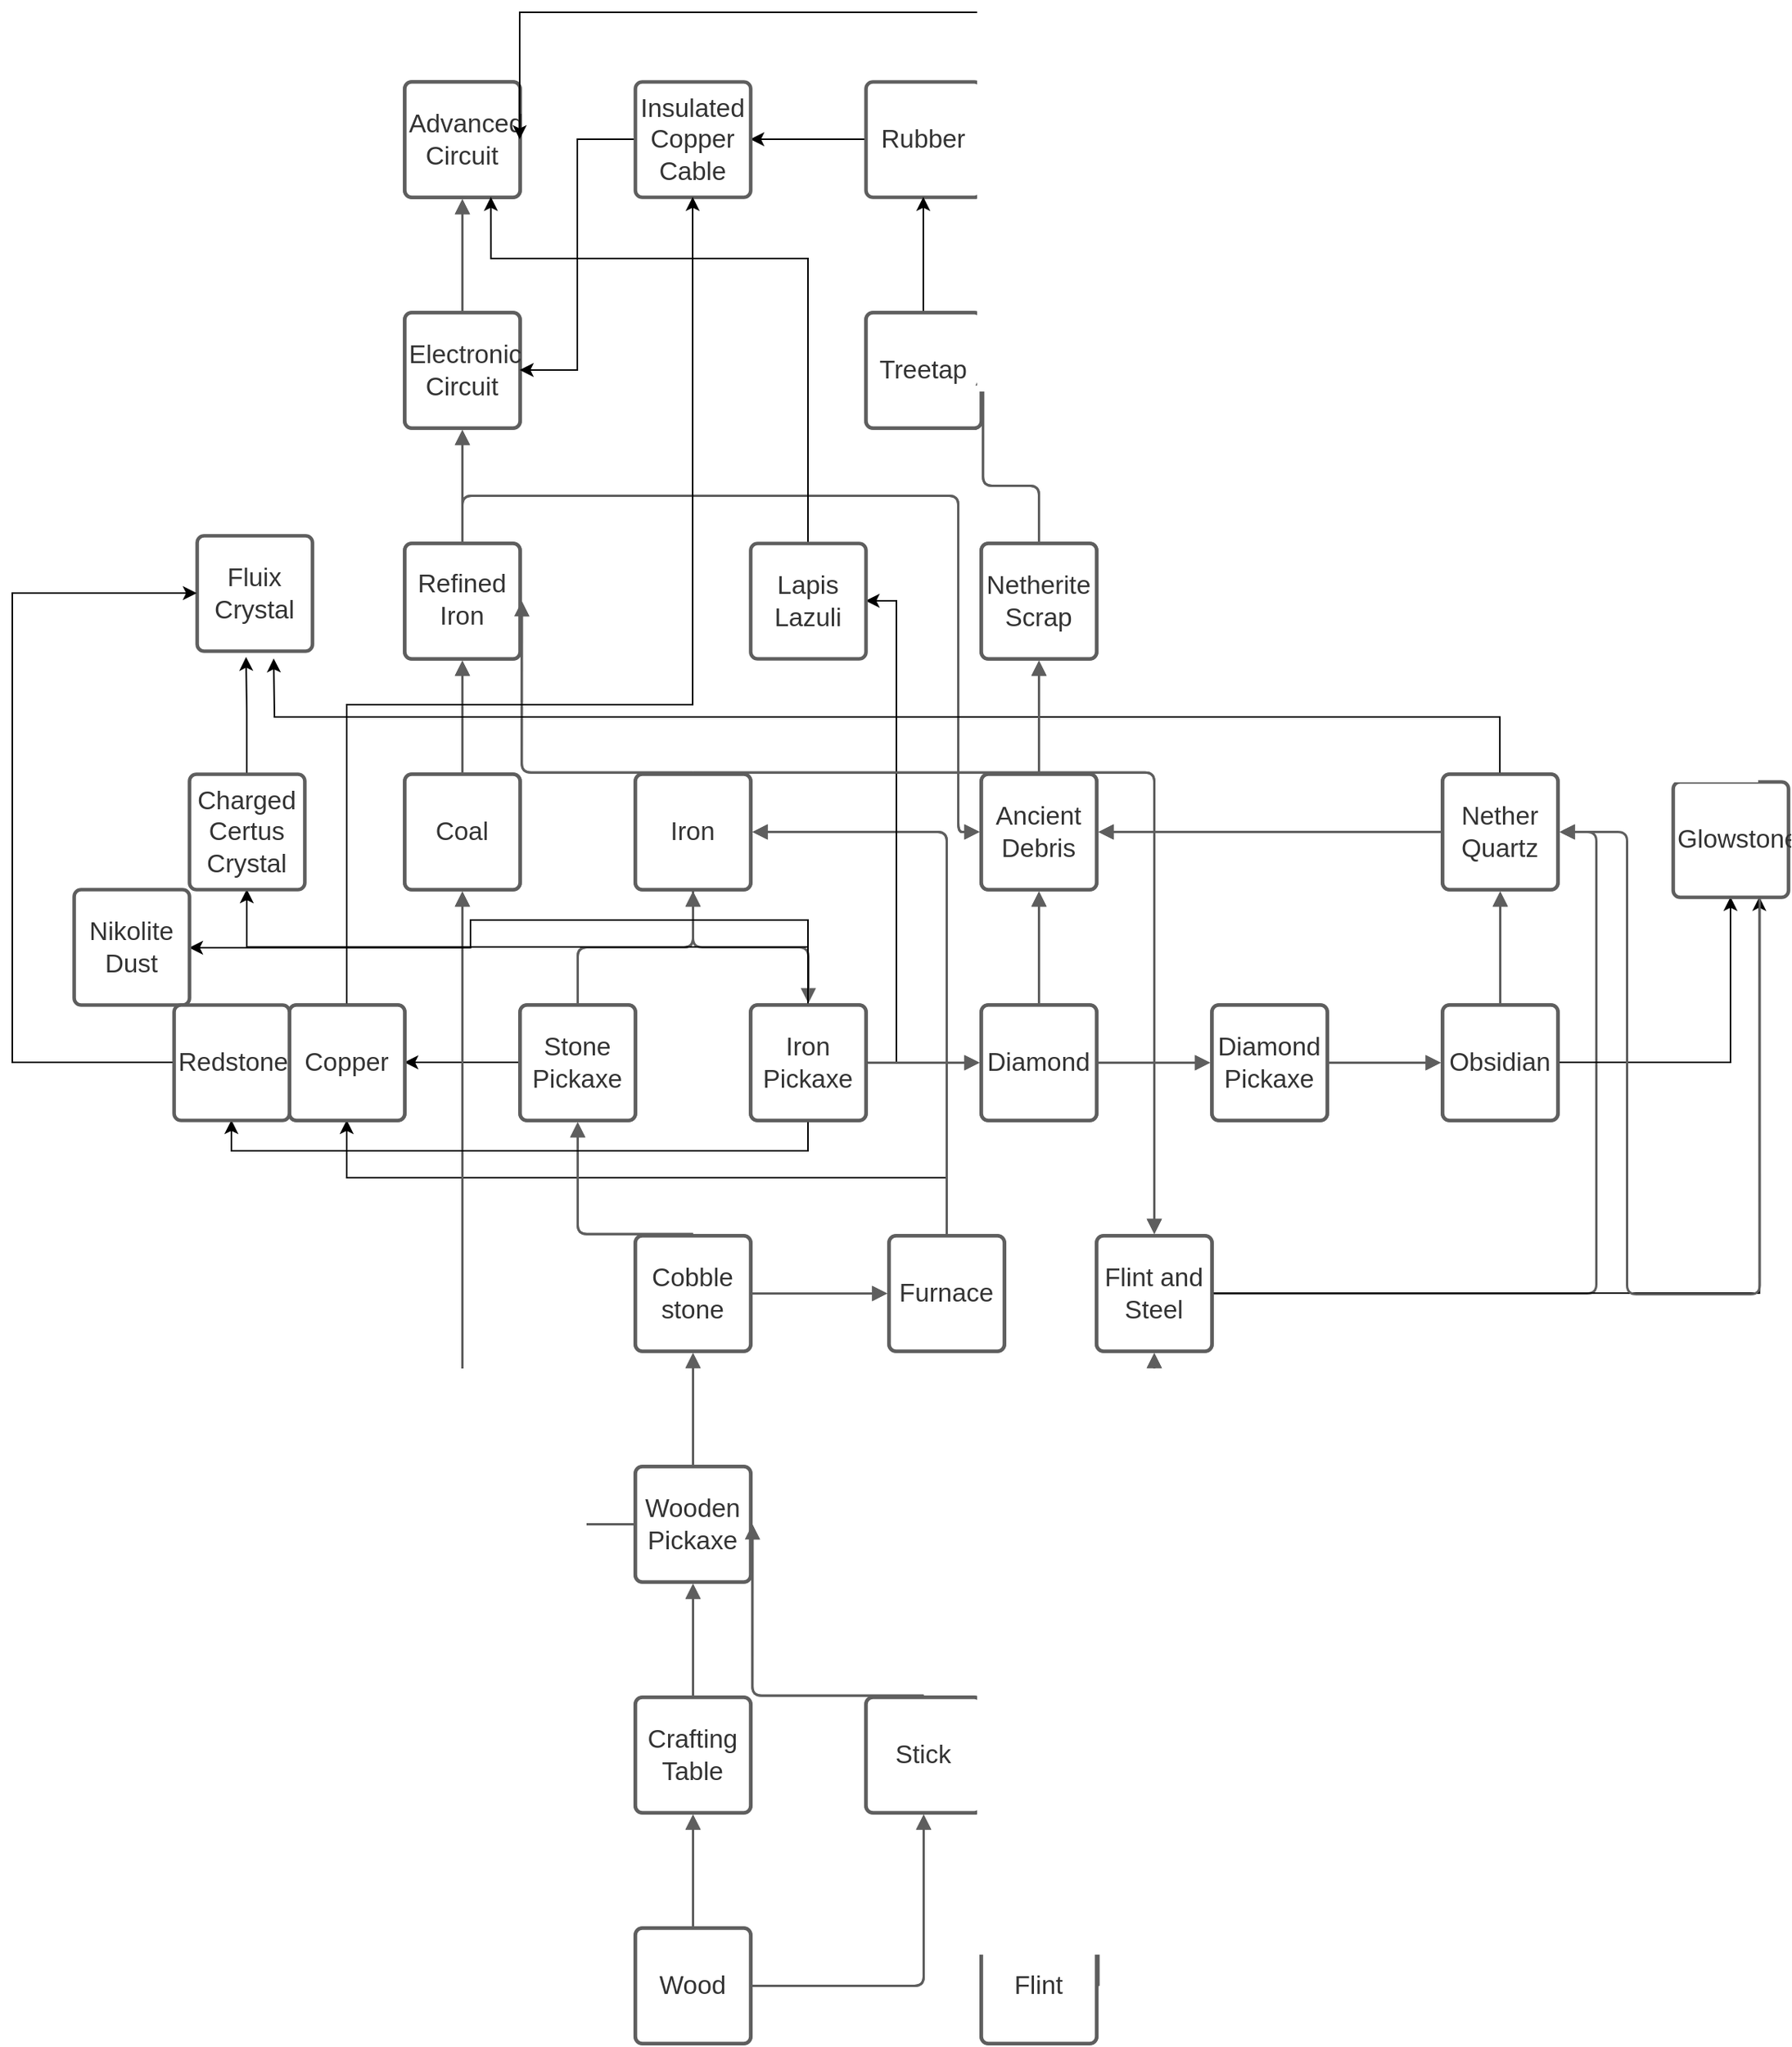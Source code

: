 <mxfile compressed="true" version="15.6.3" type="github" pages="7"><diagram id="0V9siigxRgejwCpeg4HB" name="^Advanced Circuit"><mxGraphModel dx="1422" dy="772" grid="1" gridSize="10" guides="1" tooltips="1" connect="1" arrows="1" fold="1" page="1" pageScale="1" pageWidth="850" pageHeight="1100" math="0" shadow="0"><root><mxCell id="0"/><mxCell id="1" parent="0"/><UserObject label="Advanced Circuit" lucidchartObjectId="h4rnig.ddcVo" id="ZfmQ4fYziGxWCG16GH7T-5"><mxCell style="html=1;overflow=block;blockSpacing=1;whiteSpace=wrap;;whiteSpace=wrap;fontSize=16.7;fontColor=#333333;spacing=3.8;strokeColor=#5e5e5e;strokeOpacity=100;rounded=1;absoluteArcSize=1;arcSize=9;strokeWidth=2.3;" parent="1" vertex="1"><mxGeometry x="375" y="825" width="75" height="75" as="geometry"/></mxCell></UserObject><UserObject label="Electronic Circuit" lucidchartObjectId="t4rn3xmEqwU2" id="ZfmQ4fYziGxWCG16GH7T-6"><mxCell style="html=1;overflow=block;blockSpacing=1;whiteSpace=wrap;;whiteSpace=wrap;fontSize=16.7;fontColor=#333333;spacing=3.8;strokeColor=#5e5e5e;strokeOpacity=100;rounded=1;absoluteArcSize=1;arcSize=9;strokeWidth=2.3;" parent="1" vertex="1"><mxGeometry x="375" y="975" width="75" height="75" as="geometry"/></mxCell></UserObject><UserObject label="&lt;div style=&quot;display: flex; justify-content: center; text-align: center; align-items: baseline; font-size: 0; line-height: 1.25;margin-top: -2px;&quot;&gt;&lt;span&gt;&lt;span style=&quot;font-size:16.7px;color:#333333;&quot;&gt;Refined Iron&lt;/span&gt;&lt;span style=&quot;font-size:13px;color:#000000;&quot;&gt; &lt;/span&gt;&lt;/span&gt;&lt;/div&gt;" lucidchartObjectId="A4rnv-Giu5-S" id="ZfmQ4fYziGxWCG16GH7T-7"><mxCell style="html=1;overflow=block;blockSpacing=1;whiteSpace=wrap;;whiteSpace=wrap;fontSize=13;spacing=3.8;strokeColor=#5e5e5e;strokeOpacity=100;rounded=1;absoluteArcSize=1;arcSize=9;strokeWidth=2.3;" parent="1" vertex="1"><mxGeometry x="375" y="1125" width="75" height="75" as="geometry"/></mxCell></UserObject><UserObject label="Coal" lucidchartObjectId="I4rnZ~l.6Ipy" id="ZfmQ4fYziGxWCG16GH7T-8"><mxCell style="html=1;overflow=block;blockSpacing=1;whiteSpace=wrap;;whiteSpace=wrap;fontSize=16.7;fontColor=#333333;spacing=3.8;strokeColor=#5e5e5e;strokeOpacity=100;rounded=1;absoluteArcSize=1;arcSize=9;strokeWidth=2.3;" parent="1" vertex="1"><mxGeometry x="375" y="1275" width="75" height="75" as="geometry"/></mxCell></UserObject><UserObject label="Iron" lucidchartObjectId="M4rnqP6tO~sO" id="ZfmQ4fYziGxWCG16GH7T-9"><mxCell style="html=1;overflow=block;blockSpacing=1;whiteSpace=wrap;;whiteSpace=wrap;fontSize=16.7;fontColor=#333333;spacing=3.8;strokeColor=#5e5e5e;strokeOpacity=100;rounded=1;absoluteArcSize=1;arcSize=9;strokeWidth=2.3;" parent="1" vertex="1"><mxGeometry x="525" y="1275" width="75" height="75" as="geometry"/></mxCell></UserObject><UserObject label="Cobble&#xA;stone" lucidchartObjectId="Q4rn5zKHl1vj" id="ZfmQ4fYziGxWCG16GH7T-10"><mxCell style="html=1;overflow=block;blockSpacing=1;whiteSpace=wrap;;whiteSpace=wrap;fontSize=16.7;fontColor=#333333;spacing=3.8;strokeColor=#5e5e5e;strokeOpacity=100;rounded=1;absoluteArcSize=1;arcSize=9;strokeWidth=2.3;" parent="1" vertex="1"><mxGeometry x="525" y="1575" width="75" height="75" as="geometry"/></mxCell></UserObject><UserObject label="Crafting Table" lucidchartObjectId="Y4rnUx8yTBkp" id="ZfmQ4fYziGxWCG16GH7T-11"><mxCell style="html=1;overflow=block;blockSpacing=1;whiteSpace=wrap;;whiteSpace=wrap;fontSize=16.7;fontColor=#333333;spacing=3.8;strokeColor=#5e5e5e;strokeOpacity=100;rounded=1;absoluteArcSize=1;arcSize=9;strokeWidth=2.3;" parent="1" vertex="1"><mxGeometry x="525" y="1875" width="75" height="75" as="geometry"/></mxCell></UserObject><UserObject label="Stick" lucidchartObjectId="54rncFlAXH4m" id="ZfmQ4fYziGxWCG16GH7T-12"><mxCell style="html=1;overflow=block;blockSpacing=1;whiteSpace=wrap;;whiteSpace=wrap;fontSize=16.7;fontColor=#333333;spacing=3.8;strokeColor=#5e5e5e;strokeOpacity=100;rounded=1;absoluteArcSize=1;arcSize=9;strokeWidth=2.3;" parent="1" vertex="1"><mxGeometry x="675" y="1875" width="75" height="75" as="geometry"/></mxCell></UserObject><UserObject label="Wooden Pickaxe" lucidchartObjectId="e5rnfnM1u9pB" id="ZfmQ4fYziGxWCG16GH7T-13"><mxCell style="html=1;overflow=block;blockSpacing=1;whiteSpace=wrap;;whiteSpace=wrap;fontSize=16.7;fontColor=#333333;spacing=3.8;strokeColor=#5e5e5e;strokeOpacity=100;rounded=1;absoluteArcSize=1;arcSize=9;strokeWidth=2.3;" parent="1" vertex="1"><mxGeometry x="525" y="1725" width="75" height="75" as="geometry"/></mxCell></UserObject><mxCell id="ZfmQ4fYziGxWCG16GH7T-62" style="edgeStyle=orthogonalEdgeStyle;rounded=0;orthogonalLoop=1;jettySize=auto;html=1;exitX=0;exitY=0.5;exitDx=0;exitDy=0;entryX=1;entryY=0.5;entryDx=0;entryDy=0;" parent="1" source="ZfmQ4fYziGxWCG16GH7T-14" target="ZfmQ4fYziGxWCG16GH7T-60" edge="1"><mxGeometry relative="1" as="geometry"/></mxCell><UserObject label="Stone Pickaxe" lucidchartObjectId="v5rncOOX8Jar" id="ZfmQ4fYziGxWCG16GH7T-14"><mxCell style="html=1;overflow=block;blockSpacing=1;whiteSpace=wrap;;whiteSpace=wrap;fontSize=16.7;fontColor=#333333;spacing=3.8;strokeColor=#5e5e5e;strokeOpacity=100;rounded=1;absoluteArcSize=1;arcSize=9;strokeWidth=2.3;" parent="1" vertex="1"><mxGeometry x="450" y="1425" width="75" height="75" as="geometry"/></mxCell></UserObject><UserObject label="" lucidchartObjectId="G5rnfKp4lY8B" id="ZfmQ4fYziGxWCG16GH7T-15"><mxCell style="html=1;jettySize=18;whiteSpace=wrap;fontSize=13;strokeColor=#5E5E5E;strokeWidth=1.5;rounded=1;arcSize=12;edgeStyle=orthogonalEdgeStyle;startArrow=none;;endArrow=block;endFill=1;;exitX=0.5;exitY=-0.015;exitPerimeter=0;entryX=0.5;entryY=1.015;entryPerimeter=0;" parent="1" source="ZfmQ4fYziGxWCG16GH7T-11" target="ZfmQ4fYziGxWCG16GH7T-13" edge="1"><mxGeometry width="100" height="100" relative="1" as="geometry"><Array as="points"/></mxGeometry></mxCell></UserObject><UserObject label="" lucidchartObjectId="I5rnyWrQxHPk" id="ZfmQ4fYziGxWCG16GH7T-16"><mxCell style="html=1;jettySize=18;whiteSpace=wrap;fontSize=13;strokeColor=#5E5E5E;strokeWidth=1.5;rounded=1;arcSize=12;edgeStyle=orthogonalEdgeStyle;startArrow=none;;endArrow=block;endFill=1;;exitX=0.5;exitY=-0.015;exitPerimeter=0;entryX=0.5;entryY=1.015;entryPerimeter=0;" parent="1" source="ZfmQ4fYziGxWCG16GH7T-13" target="ZfmQ4fYziGxWCG16GH7T-10" edge="1"><mxGeometry width="100" height="100" relative="1" as="geometry"><Array as="points"/></mxGeometry></mxCell></UserObject><UserObject label="" lucidchartObjectId="K5rnSRM0Zp31" id="ZfmQ4fYziGxWCG16GH7T-17"><mxCell style="html=1;jettySize=18;whiteSpace=wrap;fontSize=13;strokeColor=#5E5E5E;strokeWidth=1.5;rounded=1;arcSize=12;edgeStyle=orthogonalEdgeStyle;startArrow=none;;endArrow=block;endFill=1;;exitX=0.5;exitY=-0.015;exitPerimeter=0;entryX=0.5;entryY=1.015;entryPerimeter=0;" parent="1" source="ZfmQ4fYziGxWCG16GH7T-10" target="ZfmQ4fYziGxWCG16GH7T-14" edge="1"><mxGeometry width="100" height="100" relative="1" as="geometry"><Array as="points"><mxPoint x="488" y="1574"/></Array></mxGeometry></mxCell></UserObject><UserObject label="" lucidchartObjectId="Q5rnRKtY7SWz" id="ZfmQ4fYziGxWCG16GH7T-18"><mxCell style="html=1;jettySize=18;whiteSpace=wrap;fontSize=13;strokeColor=#5E5E5E;strokeWidth=1.5;rounded=1;arcSize=12;edgeStyle=orthogonalEdgeStyle;startArrow=none;;endArrow=block;endFill=1;;exitX=0.5;exitY=-0.015;exitPerimeter=0;entryX=1.015;entryY=0.5;entryPerimeter=0;" parent="1" source="ZfmQ4fYziGxWCG16GH7T-12" target="ZfmQ4fYziGxWCG16GH7T-13" edge="1"><mxGeometry width="100" height="100" relative="1" as="geometry"><Array as="points"/></mxGeometry></mxCell></UserObject><UserObject label="" lucidchartObjectId="V5rnEdUIXb9L" id="ZfmQ4fYziGxWCG16GH7T-19"><mxCell style="html=1;jettySize=18;whiteSpace=wrap;fontSize=13;strokeColor=#5E5E5E;strokeWidth=1.5;rounded=1;arcSize=12;edgeStyle=orthogonalEdgeStyle;startArrow=none;;endArrow=block;endFill=1;;exitX=0.5;exitY=-0.015;exitPerimeter=0;entryX=0.5;entryY=1.015;entryPerimeter=0;" parent="1" source="ZfmQ4fYziGxWCG16GH7T-14" target="ZfmQ4fYziGxWCG16GH7T-9" edge="1"><mxGeometry width="100" height="100" relative="1" as="geometry"><Array as="points"/></mxGeometry></mxCell></UserObject><UserObject label="" lucidchartObjectId="Z5rnqTcRfF6P" id="ZfmQ4fYziGxWCG16GH7T-20"><mxCell style="html=1;jettySize=18;whiteSpace=wrap;fontSize=13;strokeColor=#5E5E5E;strokeWidth=1.5;rounded=1;arcSize=12;edgeStyle=orthogonalEdgeStyle;startArrow=none;;endArrow=block;endFill=1;;exitX=0.5;exitY=-0.015;exitPerimeter=0;entryX=0.5;entryY=1.015;entryPerimeter=0;" parent="1" source="ZfmQ4fYziGxWCG16GH7T-8" target="ZfmQ4fYziGxWCG16GH7T-7" edge="1"><mxGeometry width="100" height="100" relative="1" as="geometry"><Array as="points"/></mxGeometry></mxCell></UserObject><UserObject label="" lucidchartObjectId="35rnwy0XM6cx" id="ZfmQ4fYziGxWCG16GH7T-21"><mxCell style="html=1;jettySize=18;whiteSpace=wrap;fontSize=13;strokeColor=#5E5E5E;strokeWidth=1.5;rounded=1;arcSize=12;edgeStyle=orthogonalEdgeStyle;startArrow=none;;endArrow=block;endFill=1;;exitX=0.5;exitY=-0.015;exitPerimeter=0;entryX=0.5;entryY=1.015;entryPerimeter=0;" parent="1" source="ZfmQ4fYziGxWCG16GH7T-7" target="ZfmQ4fYziGxWCG16GH7T-6" edge="1"><mxGeometry width="100" height="100" relative="1" as="geometry"><Array as="points"/></mxGeometry></mxCell></UserObject><UserObject label="" lucidchartObjectId="_5rnzYM8p1ad" id="ZfmQ4fYziGxWCG16GH7T-22"><mxCell style="html=1;jettySize=18;whiteSpace=wrap;fontSize=13;strokeColor=#5E5E5E;strokeWidth=1.5;rounded=1;arcSize=12;edgeStyle=orthogonalEdgeStyle;startArrow=none;;endArrow=block;endFill=1;;exitX=-0.015;exitY=0.5;exitPerimeter=0;entryX=0.5;entryY=1.015;entryPerimeter=0;" parent="1" source="ZfmQ4fYziGxWCG16GH7T-13" target="ZfmQ4fYziGxWCG16GH7T-8" edge="1"><mxGeometry width="100" height="100" relative="1" as="geometry"><Array as="points"/></mxGeometry></mxCell></UserObject><UserObject label="" lucidchartObjectId="a6rnivVdTuZF" id="ZfmQ4fYziGxWCG16GH7T-23"><mxCell style="html=1;jettySize=18;whiteSpace=wrap;fontSize=13;strokeColor=#5E5E5E;strokeWidth=1.5;rounded=1;arcSize=12;edgeStyle=orthogonalEdgeStyle;startArrow=none;;endArrow=block;endFill=1;;exitX=0.5;exitY=-0.015;exitPerimeter=0;entryX=1.015;entryY=0.5;entryPerimeter=0;" parent="1" source="ZfmQ4fYziGxWCG16GH7T-9" target="ZfmQ4fYziGxWCG16GH7T-7" edge="1"><mxGeometry width="100" height="100" relative="1" as="geometry"><Array as="points"/></mxGeometry></mxCell></UserObject><UserObject label="" lucidchartObjectId="f6rniuB-IxO4" id="ZfmQ4fYziGxWCG16GH7T-24"><mxCell style="html=1;jettySize=18;whiteSpace=wrap;fontSize=13;strokeColor=#5E5E5E;strokeWidth=1.5;rounded=1;arcSize=12;edgeStyle=orthogonalEdgeStyle;startArrow=none;;endArrow=block;endFill=1;;exitX=0.5;exitY=-0.015;exitPerimeter=0;entryX=0.5;entryY=1.015;entryPerimeter=0;" parent="1" source="ZfmQ4fYziGxWCG16GH7T-6" target="ZfmQ4fYziGxWCG16GH7T-5" edge="1"><mxGeometry width="100" height="100" relative="1" as="geometry"><Array as="points"/></mxGeometry></mxCell></UserObject><mxCell id="ZfmQ4fYziGxWCG16GH7T-305" style="edgeStyle=orthogonalEdgeStyle;rounded=0;orthogonalLoop=1;jettySize=auto;html=1;exitX=0;exitY=0.5;exitDx=0;exitDy=0;" parent="1" source="ZfmQ4fYziGxWCG16GH7T-29" target="ZfmQ4fYziGxWCG16GH7T-152" edge="1"><mxGeometry relative="1" as="geometry"/></mxCell><UserObject label="Rubber" lucidchartObjectId="F6rn_Yt7ZoDm" id="ZfmQ4fYziGxWCG16GH7T-29"><mxCell style="html=1;overflow=block;blockSpacing=1;whiteSpace=wrap;;whiteSpace=wrap;fontSize=16.7;fontColor=#333333;spacing=3.8;strokeColor=#5e5e5e;strokeOpacity=100;rounded=1;absoluteArcSize=1;arcSize=9;strokeWidth=2.3;" parent="1" vertex="1"><mxGeometry x="675" y="825" width="75" height="75" as="geometry"/></mxCell></UserObject><mxCell id="ZfmQ4fYziGxWCG16GH7T-61" style="edgeStyle=orthogonalEdgeStyle;rounded=0;orthogonalLoop=1;jettySize=auto;html=1;exitX=0.5;exitY=0;exitDx=0;exitDy=0;entryX=0.5;entryY=1;entryDx=0;entryDy=0;" parent="1" source="ZfmQ4fYziGxWCG16GH7T-30" target="ZfmQ4fYziGxWCG16GH7T-60" edge="1"><mxGeometry relative="1" as="geometry"/></mxCell><UserObject label="Furnace" lucidchartObjectId="N6rn1OEtuVyX" id="ZfmQ4fYziGxWCG16GH7T-30"><mxCell style="html=1;overflow=block;blockSpacing=1;whiteSpace=wrap;;whiteSpace=wrap;fontSize=16.7;fontColor=#333333;spacing=3.8;strokeColor=#5e5e5e;strokeOpacity=100;rounded=1;absoluteArcSize=1;arcSize=9;strokeWidth=2.3;" parent="1" vertex="1"><mxGeometry x="690" y="1575" width="75" height="75" as="geometry"/></mxCell></UserObject><UserObject label="" lucidchartObjectId="U6rnAA72GBOl" id="ZfmQ4fYziGxWCG16GH7T-31"><mxCell style="html=1;jettySize=18;whiteSpace=wrap;fontSize=13;strokeColor=#5E5E5E;strokeWidth=1.5;rounded=1;arcSize=12;edgeStyle=orthogonalEdgeStyle;startArrow=none;;endArrow=block;endFill=1;;exitX=1.015;exitY=0.5;exitPerimeter=0;entryX=-0.015;entryY=0.5;entryPerimeter=0;" parent="1" source="ZfmQ4fYziGxWCG16GH7T-10" target="ZfmQ4fYziGxWCG16GH7T-30" edge="1"><mxGeometry width="100" height="100" relative="1" as="geometry"><Array as="points"/></mxGeometry></mxCell></UserObject><UserObject label="" lucidchartObjectId="Z6rnTr7OPrRf" id="ZfmQ4fYziGxWCG16GH7T-32"><mxCell style="html=1;jettySize=18;whiteSpace=wrap;fontSize=13;strokeColor=#5E5E5E;strokeWidth=1.5;rounded=1;arcSize=12;edgeStyle=orthogonalEdgeStyle;startArrow=none;;endArrow=block;endFill=1;;exitX=0.5;exitY=-0.015;exitPerimeter=0;entryX=1.015;entryY=0.5;entryPerimeter=0;" parent="1" source="ZfmQ4fYziGxWCG16GH7T-30" target="ZfmQ4fYziGxWCG16GH7T-9" edge="1"><mxGeometry width="100" height="100" relative="1" as="geometry"><Array as="points"><mxPoint x="728" y="1313"/></Array></mxGeometry></mxCell></UserObject><mxCell id="ZfmQ4fYziGxWCG16GH7T-63" style="edgeStyle=orthogonalEdgeStyle;rounded=0;orthogonalLoop=1;jettySize=auto;html=1;exitX=0.5;exitY=0;exitDx=0;exitDy=0;entryX=0.5;entryY=1;entryDx=0;entryDy=0;" parent="1" source="ZfmQ4fYziGxWCG16GH7T-33" target="ZfmQ4fYziGxWCG16GH7T-29" edge="1"><mxGeometry relative="1" as="geometry"/></mxCell><UserObject label="Treetap" lucidchartObjectId=".6rnEqRrsFb7" id="ZfmQ4fYziGxWCG16GH7T-33"><mxCell style="html=1;overflow=block;blockSpacing=1;whiteSpace=wrap;;whiteSpace=wrap;fontSize=16.7;fontColor=#333333;spacing=3.8;strokeColor=#5e5e5e;strokeOpacity=100;rounded=1;absoluteArcSize=1;arcSize=9;strokeWidth=2.3;" parent="1" vertex="1"><mxGeometry x="675" y="975" width="75" height="75" as="geometry"/></mxCell></UserObject><UserObject label="Netherite Scrap" lucidchartObjectId="H7rn3yXHJXi2" id="ZfmQ4fYziGxWCG16GH7T-34"><mxCell style="html=1;overflow=block;blockSpacing=1;whiteSpace=wrap;;whiteSpace=wrap;fontSize=16.7;fontColor=#333333;spacing=3.8;strokeColor=#5e5e5e;strokeOpacity=100;rounded=1;absoluteArcSize=1;arcSize=9;strokeWidth=2.3;" parent="1" vertex="1"><mxGeometry x="750" y="1125" width="75" height="75" as="geometry"/></mxCell></UserObject><UserObject label="Ancient Debris" lucidchartObjectId="i8rnBrJlUf_J" id="ZfmQ4fYziGxWCG16GH7T-36"><mxCell style="html=1;overflow=block;blockSpacing=1;whiteSpace=wrap;;whiteSpace=wrap;fontSize=16.7;fontColor=#333333;spacing=3.8;strokeColor=#5e5e5e;strokeOpacity=100;rounded=1;absoluteArcSize=1;arcSize=9;strokeWidth=2.3;" parent="1" vertex="1"><mxGeometry x="750" y="1275" width="75" height="75" as="geometry"/></mxCell></UserObject><UserObject label="" lucidchartObjectId="X8rnSke3wyS9" id="ZfmQ4fYziGxWCG16GH7T-37"><mxCell style="html=1;jettySize=18;whiteSpace=wrap;fontSize=13;strokeColor=#5E5E5E;strokeWidth=1.5;rounded=1;arcSize=12;edgeStyle=orthogonalEdgeStyle;startArrow=none;;endArrow=block;endFill=1;;exitX=0.5;exitY=-0.015;exitPerimeter=0;entryX=-0.015;entryY=0.5;entryPerimeter=0;" parent="1" source="ZfmQ4fYziGxWCG16GH7T-7" target="ZfmQ4fYziGxWCG16GH7T-36" edge="1"><mxGeometry width="100" height="100" relative="1" as="geometry"><Array as="points"><mxPoint x="413" y="1094"/><mxPoint x="735" y="1094"/><mxPoint x="735" y="1313"/></Array></mxGeometry></mxCell></UserObject><UserObject label="Diamond" lucidchartObjectId="a9rn.3FXnvM6" id="ZfmQ4fYziGxWCG16GH7T-38"><mxCell style="html=1;overflow=block;blockSpacing=1;whiteSpace=wrap;;whiteSpace=wrap;fontSize=16.7;fontColor=#333333;spacing=3.8;strokeColor=#5e5e5e;strokeOpacity=100;rounded=1;absoluteArcSize=1;arcSize=9;strokeWidth=2.3;" parent="1" vertex="1"><mxGeometry x="750" y="1425" width="75" height="75" as="geometry"/></mxCell></UserObject><UserObject label="Iron Pickaxe" lucidchartObjectId="h9rnwj5foKtb" id="ZfmQ4fYziGxWCG16GH7T-39"><mxCell style="html=1;overflow=block;blockSpacing=1;whiteSpace=wrap;;whiteSpace=wrap;fontSize=16.7;fontColor=#333333;spacing=3.8;strokeColor=#5e5e5e;strokeOpacity=100;rounded=1;absoluteArcSize=1;arcSize=9;strokeWidth=2.3;" parent="1" vertex="1"><mxGeometry x="600" y="1425" width="75" height="75" as="geometry"/></mxCell></UserObject><UserObject label="" lucidchartObjectId="t9rn-bejUAjX" id="ZfmQ4fYziGxWCG16GH7T-40"><mxCell style="html=1;jettySize=18;whiteSpace=wrap;fontSize=13;strokeColor=#5E5E5E;strokeWidth=1.5;rounded=1;arcSize=12;edgeStyle=orthogonalEdgeStyle;startArrow=none;;endArrow=block;endFill=1;;exitX=0.5;exitY=-0.015;exitPerimeter=0;entryX=0.5;entryY=-0.015;entryPerimeter=0;" parent="1" source="ZfmQ4fYziGxWCG16GH7T-9" target="ZfmQ4fYziGxWCG16GH7T-39" edge="1"><mxGeometry width="100" height="100" relative="1" as="geometry"><Array as="points"/></mxGeometry></mxCell></UserObject><UserObject label="" lucidchartObjectId="x9rn39XHPRgs" id="ZfmQ4fYziGxWCG16GH7T-41"><mxCell style="html=1;jettySize=18;whiteSpace=wrap;fontSize=13;strokeColor=#5E5E5E;strokeWidth=1.5;rounded=1;arcSize=12;edgeStyle=orthogonalEdgeStyle;startArrow=none;;endArrow=block;endFill=1;;exitX=1.015;exitY=0.5;exitPerimeter=0;entryX=-0.015;entryY=0.5;entryPerimeter=0;" parent="1" source="ZfmQ4fYziGxWCG16GH7T-39" target="ZfmQ4fYziGxWCG16GH7T-38" edge="1"><mxGeometry width="100" height="100" relative="1" as="geometry"><Array as="points"/></mxGeometry></mxCell></UserObject><UserObject label="" lucidchartObjectId="B9rnxNzQqZcq" id="ZfmQ4fYziGxWCG16GH7T-42"><mxCell style="html=1;jettySize=18;whiteSpace=wrap;fontSize=13;strokeColor=#5E5E5E;strokeWidth=1.5;rounded=1;arcSize=12;edgeStyle=orthogonalEdgeStyle;startArrow=none;;endArrow=block;endFill=1;;exitX=0.5;exitY=-0.015;exitPerimeter=0;entryX=0.5;entryY=1.015;entryPerimeter=0;" parent="1" source="ZfmQ4fYziGxWCG16GH7T-38" target="ZfmQ4fYziGxWCG16GH7T-36" edge="1"><mxGeometry width="100" height="100" relative="1" as="geometry"><Array as="points"/></mxGeometry></mxCell></UserObject><UserObject label="Diamond Pickaxe" lucidchartObjectId="D9rn-TZTvhV1" id="ZfmQ4fYziGxWCG16GH7T-43"><mxCell style="html=1;overflow=block;blockSpacing=1;whiteSpace=wrap;;whiteSpace=wrap;fontSize=16.7;fontColor=#333333;spacing=3.8;strokeColor=#5e5e5e;strokeOpacity=100;rounded=1;absoluteArcSize=1;arcSize=9;strokeWidth=2.3;" parent="1" vertex="1"><mxGeometry x="900" y="1425" width="75" height="75" as="geometry"/></mxCell></UserObject><UserObject label="Obsidian" lucidchartObjectId="L9rnorbkREb3" id="ZfmQ4fYziGxWCG16GH7T-44"><mxCell style="html=1;overflow=block;blockSpacing=1;whiteSpace=wrap;;whiteSpace=wrap;fontSize=16.7;fontColor=#333333;spacing=3.8;strokeColor=#5e5e5e;strokeOpacity=100;rounded=1;absoluteArcSize=1;arcSize=9;strokeWidth=2.3;" parent="1" vertex="1"><mxGeometry x="1050" y="1425" width="75" height="75" as="geometry"/></mxCell></UserObject><UserObject label="" lucidchartObjectId="R9rn-GiHZNDv" id="ZfmQ4fYziGxWCG16GH7T-45"><mxCell style="html=1;jettySize=18;whiteSpace=wrap;fontSize=13;strokeColor=#5E5E5E;strokeWidth=1.5;rounded=1;arcSize=12;edgeStyle=orthogonalEdgeStyle;startArrow=none;;endArrow=block;endFill=1;;exitX=1.015;exitY=0.5;exitPerimeter=0;entryX=-0.015;entryY=0.5;entryPerimeter=0;" parent="1" source="ZfmQ4fYziGxWCG16GH7T-38" target="ZfmQ4fYziGxWCG16GH7T-43" edge="1"><mxGeometry width="100" height="100" relative="1" as="geometry"><Array as="points"/></mxGeometry></mxCell></UserObject><UserObject label="" lucidchartObjectId="T9rn~WKT9blq" id="ZfmQ4fYziGxWCG16GH7T-46"><mxCell style="html=1;jettySize=18;whiteSpace=wrap;fontSize=13;strokeColor=#5E5E5E;strokeWidth=1.5;rounded=1;arcSize=12;edgeStyle=orthogonalEdgeStyle;startArrow=none;;endArrow=block;endFill=1;;exitX=1.015;exitY=0.5;exitPerimeter=0;entryX=-0.015;entryY=0.5;entryPerimeter=0;" parent="1" source="ZfmQ4fYziGxWCG16GH7T-43" target="ZfmQ4fYziGxWCG16GH7T-44" edge="1"><mxGeometry width="100" height="100" relative="1" as="geometry"><Array as="points"/></mxGeometry></mxCell></UserObject><UserObject label="Nether Quartz" lucidchartObjectId="W9rnD6nGbXGc" id="ZfmQ4fYziGxWCG16GH7T-47"><mxCell style="html=1;overflow=block;blockSpacing=1;whiteSpace=wrap;;whiteSpace=wrap;fontSize=16.7;fontColor=#333333;spacing=3.8;strokeColor=#5e5e5e;strokeOpacity=100;rounded=1;absoluteArcSize=1;arcSize=9;strokeWidth=2.3;" parent="1" vertex="1"><mxGeometry x="1050" y="1275" width="75" height="75" as="geometry"/></mxCell></UserObject><UserObject label="Wood" lucidchartObjectId="89rntHiywq36" id="ZfmQ4fYziGxWCG16GH7T-48"><mxCell style="html=1;overflow=block;blockSpacing=1;whiteSpace=wrap;;whiteSpace=wrap;fontSize=16.7;fontColor=#333333;spacing=3.8;strokeColor=#5e5e5e;strokeOpacity=100;rounded=1;absoluteArcSize=1;arcSize=9;strokeWidth=2.3;" parent="1" vertex="1"><mxGeometry x="525" y="2025" width="75" height="75" as="geometry"/></mxCell></UserObject><UserObject label="" lucidchartObjectId="c-rnA04fz5Ga" id="ZfmQ4fYziGxWCG16GH7T-49"><mxCell style="html=1;jettySize=18;whiteSpace=wrap;fontSize=13;strokeColor=#5E5E5E;strokeWidth=1.5;rounded=1;arcSize=12;edgeStyle=orthogonalEdgeStyle;startArrow=none;;endArrow=block;endFill=1;;exitX=0.5;exitY=-0.015;exitPerimeter=0;entryX=0.5;entryY=1.015;entryPerimeter=0;" parent="1" source="ZfmQ4fYziGxWCG16GH7T-48" target="ZfmQ4fYziGxWCG16GH7T-11" edge="1"><mxGeometry width="100" height="100" relative="1" as="geometry"><Array as="points"/></mxGeometry></mxCell></UserObject><UserObject label="" lucidchartObjectId="d-rn7sEi..fi" id="ZfmQ4fYziGxWCG16GH7T-50"><mxCell style="html=1;jettySize=18;whiteSpace=wrap;fontSize=13;strokeColor=#5E5E5E;strokeWidth=1.5;rounded=1;arcSize=12;edgeStyle=orthogonalEdgeStyle;startArrow=none;;endArrow=block;endFill=1;;exitX=1.015;exitY=0.5;exitPerimeter=0;entryX=0.5;entryY=1.015;entryPerimeter=0;" parent="1" source="ZfmQ4fYziGxWCG16GH7T-48" target="ZfmQ4fYziGxWCG16GH7T-12" edge="1"><mxGeometry width="100" height="100" relative="1" as="geometry"><Array as="points"/></mxGeometry></mxCell></UserObject><UserObject label="Flint and Steel" lucidchartObjectId="j-rneG~W5RcB" id="ZfmQ4fYziGxWCG16GH7T-51"><mxCell style="html=1;overflow=block;blockSpacing=1;whiteSpace=wrap;;whiteSpace=wrap;fontSize=16.7;fontColor=#333333;spacing=3.8;strokeColor=#5e5e5e;strokeOpacity=100;rounded=1;absoluteArcSize=1;arcSize=9;strokeWidth=2.3;" parent="1" vertex="1"><mxGeometry x="825" y="1575" width="75" height="75" as="geometry"/></mxCell></UserObject><UserObject label="" lucidchartObjectId="A-rnXTUFurY5" id="ZfmQ4fYziGxWCG16GH7T-52"><mxCell style="html=1;jettySize=18;whiteSpace=wrap;fontSize=13;strokeColor=#5E5E5E;strokeWidth=1.5;rounded=1;arcSize=12;edgeStyle=orthogonalEdgeStyle;startArrow=none;;endArrow=block;endFill=1;;exitX=0.5;exitY=-0.015;exitPerimeter=0;entryX=0.5;entryY=1.015;entryPerimeter=0;" parent="1" source="ZfmQ4fYziGxWCG16GH7T-36" target="ZfmQ4fYziGxWCG16GH7T-34" edge="1"><mxGeometry width="100" height="100" relative="1" as="geometry"><Array as="points"/></mxGeometry></mxCell></UserObject><UserObject label="" lucidchartObjectId="D-rnIqFIS~pl" id="ZfmQ4fYziGxWCG16GH7T-53"><mxCell style="html=1;jettySize=18;whiteSpace=wrap;fontSize=13;strokeColor=#5E5E5E;strokeWidth=1.5;rounded=1;arcSize=12;edgeStyle=orthogonalEdgeStyle;startArrow=none;;endArrow=block;endFill=1;;exitX=-0.015;exitY=0.5;exitPerimeter=0;entryX=1.015;entryY=0.5;entryPerimeter=0;" parent="1" source="ZfmQ4fYziGxWCG16GH7T-47" target="ZfmQ4fYziGxWCG16GH7T-36" edge="1"><mxGeometry width="100" height="100" relative="1" as="geometry"><Array as="points"/></mxGeometry></mxCell></UserObject><UserObject label="" lucidchartObjectId="h_rnIuyU5x.K" id="ZfmQ4fYziGxWCG16GH7T-54"><mxCell style="html=1;jettySize=18;whiteSpace=wrap;fontSize=13;strokeColor=#5E5E5E;strokeWidth=1.5;rounded=1;arcSize=12;edgeStyle=orthogonalEdgeStyle;startArrow=none;;endArrow=block;endFill=1;;exitX=0.5;exitY=-0.015;exitPerimeter=0;entryX=0.5;entryY=-0.015;entryPerimeter=0;" parent="1" source="ZfmQ4fYziGxWCG16GH7T-9" target="ZfmQ4fYziGxWCG16GH7T-51" edge="1"><mxGeometry width="100" height="100" relative="1" as="geometry"><Array as="points"/></mxGeometry></mxCell></UserObject><UserObject label="Flint" lucidchartObjectId="o_rnYFVj-jMF" id="ZfmQ4fYziGxWCG16GH7T-55"><mxCell style="html=1;overflow=block;blockSpacing=1;whiteSpace=wrap;;whiteSpace=wrap;fontSize=16.7;fontColor=#333333;spacing=3.8;strokeColor=#5e5e5e;strokeOpacity=100;rounded=1;absoluteArcSize=1;arcSize=9;strokeWidth=2.3;" parent="1" vertex="1"><mxGeometry x="750" y="2025" width="75" height="75" as="geometry"/></mxCell></UserObject><UserObject label="" lucidchartObjectId="C_rnIm.DJcN5" id="ZfmQ4fYziGxWCG16GH7T-56"><mxCell style="html=1;jettySize=18;whiteSpace=wrap;fontSize=13;strokeColor=#5E5E5E;strokeWidth=1.5;rounded=1;arcSize=12;edgeStyle=orthogonalEdgeStyle;startArrow=none;;endArrow=block;endFill=1;;exitX=1.015;exitY=0.5;exitPerimeter=0;entryX=0.5;entryY=1.015;entryPerimeter=0;" parent="1" source="ZfmQ4fYziGxWCG16GH7T-55" target="ZfmQ4fYziGxWCG16GH7T-51" edge="1"><mxGeometry width="100" height="100" relative="1" as="geometry"><Array as="points"/></mxGeometry></mxCell></UserObject><UserObject label="" lucidchartObjectId="O_rnex7WGd1Y" id="ZfmQ4fYziGxWCG16GH7T-57"><mxCell style="html=1;jettySize=18;whiteSpace=wrap;fontSize=13;strokeColor=#5E5E5E;strokeWidth=1.5;rounded=1;arcSize=12;edgeStyle=orthogonalEdgeStyle;startArrow=none;;endArrow=block;endFill=1;;exitX=0.5;exitY=-0.015;exitPerimeter=0;entryX=1.015;entryY=0.5;entryPerimeter=0;" parent="1" source="ZfmQ4fYziGxWCG16GH7T-34" target="ZfmQ4fYziGxWCG16GH7T-33" edge="1"><mxGeometry width="100" height="100" relative="1" as="geometry"><Array as="points"/></mxGeometry></mxCell></UserObject><UserObject label="" lucidchartObjectId="H.rnu4XYR3Ga" id="ZfmQ4fYziGxWCG16GH7T-58"><mxCell style="html=1;jettySize=18;whiteSpace=wrap;fontSize=13;strokeColor=#5E5E5E;strokeWidth=1.5;rounded=1;arcSize=12;edgeStyle=orthogonalEdgeStyle;startArrow=none;;endArrow=block;endFill=1;;exitX=1.015;exitY=0.5;exitPerimeter=0;entryX=1.015;entryY=0.5;entryPerimeter=0;" parent="1" source="ZfmQ4fYziGxWCG16GH7T-51" target="ZfmQ4fYziGxWCG16GH7T-47" edge="1"><mxGeometry width="100" height="100" relative="1" as="geometry"><Array as="points"><mxPoint x="1150" y="1613"/><mxPoint x="1150" y="1313"/></Array></mxGeometry></mxCell></UserObject><UserObject label="" lucidchartObjectId="M.rnnc9NCXxp" id="ZfmQ4fYziGxWCG16GH7T-59"><mxCell style="html=1;jettySize=18;whiteSpace=wrap;fontSize=13;strokeColor=#5E5E5E;strokeWidth=1.5;rounded=1;arcSize=12;edgeStyle=orthogonalEdgeStyle;startArrow=none;;endArrow=block;endFill=1;;exitX=0.5;exitY=-0.015;exitPerimeter=0;entryX=0.5;entryY=1.015;entryPerimeter=0;" parent="1" source="ZfmQ4fYziGxWCG16GH7T-44" target="ZfmQ4fYziGxWCG16GH7T-47" edge="1"><mxGeometry width="100" height="100" relative="1" as="geometry"><Array as="points"/></mxGeometry></mxCell></UserObject><UserObject label="Copper " lucidchartObjectId="0~rnXEkRjr8r" id="ZfmQ4fYziGxWCG16GH7T-60"><mxCell style="html=1;overflow=block;blockSpacing=1;whiteSpace=wrap;;whiteSpace=wrap;fontSize=16.7;fontColor=#333333;spacing=3.8;strokeColor=#5e5e5e;strokeOpacity=100;rounded=1;absoluteArcSize=1;arcSize=9;strokeWidth=2.3;" parent="1" vertex="1"><mxGeometry x="300" y="1425" width="75" height="75" as="geometry"/></mxCell></UserObject><UserObject label="Advanced Circuit" lucidchartObjectId="h4rnig.ddcVo" id="ZfmQ4fYziGxWCG16GH7T-128"><mxCell style="html=1;overflow=block;blockSpacing=1;whiteSpace=wrap;;whiteSpace=wrap;fontSize=16.7;fontColor=#333333;spacing=3.8;strokeColor=#5e5e5e;strokeOpacity=100;rounded=1;absoluteArcSize=1;arcSize=9;strokeWidth=2.3;" parent="1" vertex="1"><mxGeometry x="375" y="825" width="75" height="75" as="geometry"/></mxCell></UserObject><UserObject label="Electronic Circuit" lucidchartObjectId="t4rn3xmEqwU2" id="ZfmQ4fYziGxWCG16GH7T-129"><mxCell style="html=1;overflow=block;blockSpacing=1;whiteSpace=wrap;;whiteSpace=wrap;fontSize=16.7;fontColor=#333333;spacing=3.8;strokeColor=#5e5e5e;strokeOpacity=100;rounded=1;absoluteArcSize=1;arcSize=9;strokeWidth=2.3;" parent="1" vertex="1"><mxGeometry x="375" y="975" width="75" height="75" as="geometry"/></mxCell></UserObject><UserObject label="&lt;div style=&quot;display: flex; justify-content: center; text-align: center; align-items: baseline; font-size: 0; line-height: 1.25;margin-top: -2px;&quot;&gt;&lt;span&gt;&lt;span style=&quot;font-size:16.7px;color:#333333;&quot;&gt;Refined Iron&lt;/span&gt;&lt;span style=&quot;font-size:13px;color:#000000;&quot;&gt; &lt;/span&gt;&lt;/span&gt;&lt;/div&gt;" lucidchartObjectId="A4rnv-Giu5-S" id="ZfmQ4fYziGxWCG16GH7T-130"><mxCell style="html=1;overflow=block;blockSpacing=1;whiteSpace=wrap;;whiteSpace=wrap;fontSize=13;spacing=3.8;strokeColor=#5e5e5e;strokeOpacity=100;rounded=1;absoluteArcSize=1;arcSize=9;strokeWidth=2.3;" parent="1" vertex="1"><mxGeometry x="375" y="1125" width="75" height="75" as="geometry"/></mxCell></UserObject><UserObject label="Coal" lucidchartObjectId="I4rnZ~l.6Ipy" id="ZfmQ4fYziGxWCG16GH7T-131"><mxCell style="html=1;overflow=block;blockSpacing=1;whiteSpace=wrap;;whiteSpace=wrap;fontSize=16.7;fontColor=#333333;spacing=3.8;strokeColor=#5e5e5e;strokeOpacity=100;rounded=1;absoluteArcSize=1;arcSize=9;strokeWidth=2.3;" parent="1" vertex="1"><mxGeometry x="375" y="1275" width="75" height="75" as="geometry"/></mxCell></UserObject><UserObject label="Iron" lucidchartObjectId="M4rnqP6tO~sO" id="ZfmQ4fYziGxWCG16GH7T-132"><mxCell style="html=1;overflow=block;blockSpacing=1;whiteSpace=wrap;;whiteSpace=wrap;fontSize=16.7;fontColor=#333333;spacing=3.8;strokeColor=#5e5e5e;strokeOpacity=100;rounded=1;absoluteArcSize=1;arcSize=9;strokeWidth=2.3;" parent="1" vertex="1"><mxGeometry x="525" y="1275" width="75" height="75" as="geometry"/></mxCell></UserObject><UserObject label="Cobble&#xA;stone" lucidchartObjectId="Q4rn5zKHl1vj" id="ZfmQ4fYziGxWCG16GH7T-133"><mxCell style="html=1;overflow=block;blockSpacing=1;whiteSpace=wrap;;whiteSpace=wrap;fontSize=16.7;fontColor=#333333;spacing=3.8;strokeColor=#5e5e5e;strokeOpacity=100;rounded=1;absoluteArcSize=1;arcSize=9;strokeWidth=2.3;" parent="1" vertex="1"><mxGeometry x="525" y="1575" width="75" height="75" as="geometry"/></mxCell></UserObject><UserObject label="Crafting Table" lucidchartObjectId="Y4rnUx8yTBkp" id="ZfmQ4fYziGxWCG16GH7T-134"><mxCell style="html=1;overflow=block;blockSpacing=1;whiteSpace=wrap;;whiteSpace=wrap;fontSize=16.7;fontColor=#333333;spacing=3.8;strokeColor=#5e5e5e;strokeOpacity=100;rounded=1;absoluteArcSize=1;arcSize=9;strokeWidth=2.3;" parent="1" vertex="1"><mxGeometry x="525" y="1875" width="75" height="75" as="geometry"/></mxCell></UserObject><UserObject label="Stick" lucidchartObjectId="54rncFlAXH4m" id="ZfmQ4fYziGxWCG16GH7T-135"><mxCell style="html=1;overflow=block;blockSpacing=1;whiteSpace=wrap;;whiteSpace=wrap;fontSize=16.7;fontColor=#333333;spacing=3.8;strokeColor=#5e5e5e;strokeOpacity=100;rounded=1;absoluteArcSize=1;arcSize=9;strokeWidth=2.3;" parent="1" vertex="1"><mxGeometry x="675" y="1875" width="75" height="75" as="geometry"/></mxCell></UserObject><UserObject label="Wooden Pickaxe" lucidchartObjectId="e5rnfnM1u9pB" id="ZfmQ4fYziGxWCG16GH7T-136"><mxCell style="html=1;overflow=block;blockSpacing=1;whiteSpace=wrap;;whiteSpace=wrap;fontSize=16.7;fontColor=#333333;spacing=3.8;strokeColor=#5e5e5e;strokeOpacity=100;rounded=1;absoluteArcSize=1;arcSize=9;strokeWidth=2.3;" parent="1" vertex="1"><mxGeometry x="525" y="1725" width="75" height="75" as="geometry"/></mxCell></UserObject><UserObject label="Stone Pickaxe" lucidchartObjectId="v5rncOOX8Jar" id="ZfmQ4fYziGxWCG16GH7T-137"><mxCell style="html=1;overflow=block;blockSpacing=1;whiteSpace=wrap;;whiteSpace=wrap;fontSize=16.7;fontColor=#333333;spacing=3.8;strokeColor=#5e5e5e;strokeOpacity=100;rounded=1;absoluteArcSize=1;arcSize=9;strokeWidth=2.3;" parent="1" vertex="1"><mxGeometry x="450" y="1425" width="75" height="75" as="geometry"/></mxCell></UserObject><UserObject label="" lucidchartObjectId="G5rnfKp4lY8B" id="ZfmQ4fYziGxWCG16GH7T-138"><mxCell style="html=1;jettySize=18;whiteSpace=wrap;fontSize=13;strokeColor=#5E5E5E;strokeWidth=1.5;rounded=1;arcSize=12;edgeStyle=orthogonalEdgeStyle;startArrow=none;;endArrow=block;endFill=1;;exitX=0.5;exitY=-0.015;exitPerimeter=0;entryX=0.5;entryY=1.015;entryPerimeter=0;" parent="1" source="ZfmQ4fYziGxWCG16GH7T-134" target="ZfmQ4fYziGxWCG16GH7T-136" edge="1"><mxGeometry width="100" height="100" relative="1" as="geometry"><Array as="points"/></mxGeometry></mxCell></UserObject><UserObject label="" lucidchartObjectId="I5rnyWrQxHPk" id="ZfmQ4fYziGxWCG16GH7T-139"><mxCell style="html=1;jettySize=18;whiteSpace=wrap;fontSize=13;strokeColor=#5E5E5E;strokeWidth=1.5;rounded=1;arcSize=12;edgeStyle=orthogonalEdgeStyle;startArrow=none;;endArrow=block;endFill=1;;exitX=0.5;exitY=-0.015;exitPerimeter=0;entryX=0.5;entryY=1.015;entryPerimeter=0;" parent="1" source="ZfmQ4fYziGxWCG16GH7T-136" target="ZfmQ4fYziGxWCG16GH7T-133" edge="1"><mxGeometry width="100" height="100" relative="1" as="geometry"><Array as="points"/></mxGeometry></mxCell></UserObject><UserObject label="" lucidchartObjectId="K5rnSRM0Zp31" id="ZfmQ4fYziGxWCG16GH7T-140"><mxCell style="html=1;jettySize=18;whiteSpace=wrap;fontSize=13;strokeColor=#5E5E5E;strokeWidth=1.5;rounded=1;arcSize=12;edgeStyle=orthogonalEdgeStyle;startArrow=none;;endArrow=block;endFill=1;;exitX=0.5;exitY=-0.015;exitPerimeter=0;entryX=0.5;entryY=1.015;entryPerimeter=0;" parent="1" source="ZfmQ4fYziGxWCG16GH7T-133" target="ZfmQ4fYziGxWCG16GH7T-137" edge="1"><mxGeometry width="100" height="100" relative="1" as="geometry"><Array as="points"><mxPoint x="488" y="1574"/></Array></mxGeometry></mxCell></UserObject><UserObject label="" lucidchartObjectId="Q5rnRKtY7SWz" id="ZfmQ4fYziGxWCG16GH7T-141"><mxCell style="html=1;jettySize=18;whiteSpace=wrap;fontSize=13;strokeColor=#5E5E5E;strokeWidth=1.5;rounded=1;arcSize=12;edgeStyle=orthogonalEdgeStyle;startArrow=none;;endArrow=block;endFill=1;;exitX=0.5;exitY=-0.015;exitPerimeter=0;entryX=1.015;entryY=0.5;entryPerimeter=0;" parent="1" source="ZfmQ4fYziGxWCG16GH7T-135" target="ZfmQ4fYziGxWCG16GH7T-136" edge="1"><mxGeometry width="100" height="100" relative="1" as="geometry"><Array as="points"/></mxGeometry></mxCell></UserObject><UserObject label="" lucidchartObjectId="V5rnEdUIXb9L" id="ZfmQ4fYziGxWCG16GH7T-142"><mxCell style="html=1;jettySize=18;whiteSpace=wrap;fontSize=13;strokeColor=#5E5E5E;strokeWidth=1.5;rounded=1;arcSize=12;edgeStyle=orthogonalEdgeStyle;startArrow=none;;endArrow=block;endFill=1;;exitX=0.5;exitY=-0.015;exitPerimeter=0;entryX=0.5;entryY=1.015;entryPerimeter=0;" parent="1" source="ZfmQ4fYziGxWCG16GH7T-137" target="ZfmQ4fYziGxWCG16GH7T-132" edge="1"><mxGeometry width="100" height="100" relative="1" as="geometry"><Array as="points"/></mxGeometry></mxCell></UserObject><UserObject label="" lucidchartObjectId="Z5rnqTcRfF6P" id="ZfmQ4fYziGxWCG16GH7T-143"><mxCell style="html=1;jettySize=18;whiteSpace=wrap;fontSize=13;strokeColor=#5E5E5E;strokeWidth=1.5;rounded=1;arcSize=12;edgeStyle=orthogonalEdgeStyle;startArrow=none;;endArrow=block;endFill=1;;exitX=0.5;exitY=-0.015;exitPerimeter=0;entryX=0.5;entryY=1.015;entryPerimeter=0;" parent="1" source="ZfmQ4fYziGxWCG16GH7T-131" target="ZfmQ4fYziGxWCG16GH7T-130" edge="1"><mxGeometry width="100" height="100" relative="1" as="geometry"><Array as="points"/></mxGeometry></mxCell></UserObject><UserObject label="" lucidchartObjectId="35rnwy0XM6cx" id="ZfmQ4fYziGxWCG16GH7T-144"><mxCell style="html=1;jettySize=18;whiteSpace=wrap;fontSize=13;strokeColor=#5E5E5E;strokeWidth=1.5;rounded=1;arcSize=12;edgeStyle=orthogonalEdgeStyle;startArrow=none;;endArrow=block;endFill=1;;exitX=0.5;exitY=-0.015;exitPerimeter=0;entryX=0.5;entryY=1.015;entryPerimeter=0;" parent="1" source="ZfmQ4fYziGxWCG16GH7T-130" target="ZfmQ4fYziGxWCG16GH7T-129" edge="1"><mxGeometry width="100" height="100" relative="1" as="geometry"><Array as="points"/></mxGeometry></mxCell></UserObject><UserObject label="" lucidchartObjectId="_5rnzYM8p1ad" id="ZfmQ4fYziGxWCG16GH7T-145"><mxCell style="html=1;jettySize=18;whiteSpace=wrap;fontSize=13;strokeColor=#5E5E5E;strokeWidth=1.5;rounded=1;arcSize=12;edgeStyle=orthogonalEdgeStyle;startArrow=none;;endArrow=block;endFill=1;;exitX=-0.015;exitY=0.5;exitPerimeter=0;entryX=0.5;entryY=1.015;entryPerimeter=0;" parent="1" source="ZfmQ4fYziGxWCG16GH7T-136" target="ZfmQ4fYziGxWCG16GH7T-131" edge="1"><mxGeometry width="100" height="100" relative="1" as="geometry"><Array as="points"/></mxGeometry></mxCell></UserObject><UserObject label="" lucidchartObjectId="a6rnivVdTuZF" id="ZfmQ4fYziGxWCG16GH7T-146"><mxCell style="html=1;jettySize=18;whiteSpace=wrap;fontSize=13;strokeColor=#5E5E5E;strokeWidth=1.5;rounded=1;arcSize=12;edgeStyle=orthogonalEdgeStyle;startArrow=none;;endArrow=block;endFill=1;;exitX=0.5;exitY=-0.015;exitPerimeter=0;entryX=1.015;entryY=0.5;entryPerimeter=0;" parent="1" source="ZfmQ4fYziGxWCG16GH7T-132" target="ZfmQ4fYziGxWCG16GH7T-130" edge="1"><mxGeometry width="100" height="100" relative="1" as="geometry"><Array as="points"/></mxGeometry></mxCell></UserObject><UserObject label="" lucidchartObjectId="f6rniuB-IxO4" id="ZfmQ4fYziGxWCG16GH7T-147"><mxCell style="html=1;jettySize=18;whiteSpace=wrap;fontSize=13;strokeColor=#5E5E5E;strokeWidth=1.5;rounded=1;arcSize=12;edgeStyle=orthogonalEdgeStyle;startArrow=none;;endArrow=block;endFill=1;;exitX=0.5;exitY=-0.015;exitPerimeter=0;entryX=0.5;entryY=1.015;entryPerimeter=0;" parent="1" source="ZfmQ4fYziGxWCG16GH7T-129" target="ZfmQ4fYziGxWCG16GH7T-128" edge="1"><mxGeometry width="100" height="100" relative="1" as="geometry"><Array as="points"/></mxGeometry></mxCell></UserObject><mxCell id="ZfmQ4fYziGxWCG16GH7T-307" style="edgeStyle=orthogonalEdgeStyle;rounded=0;orthogonalLoop=1;jettySize=auto;html=1;exitX=0;exitY=0.5;exitDx=0;exitDy=0;entryX=1;entryY=0.5;entryDx=0;entryDy=0;" parent="1" source="ZfmQ4fYziGxWCG16GH7T-152" target="ZfmQ4fYziGxWCG16GH7T-129" edge="1"><mxGeometry relative="1" as="geometry"/></mxCell><UserObject label="Insulated Copper Cable" lucidchartObjectId="F6rn_Yt7ZoDm" id="ZfmQ4fYziGxWCG16GH7T-152"><mxCell style="html=1;overflow=block;blockSpacing=1;whiteSpace=wrap;;whiteSpace=wrap;fontSize=16.7;fontColor=#333333;spacing=3.8;strokeColor=#5e5e5e;strokeOpacity=100;rounded=1;absoluteArcSize=1;arcSize=9;strokeWidth=2.3;" parent="1" vertex="1"><mxGeometry x="525" y="825" width="75" height="75" as="geometry"/></mxCell></UserObject><UserObject label="Furnace" lucidchartObjectId="N6rn1OEtuVyX" id="ZfmQ4fYziGxWCG16GH7T-153"><mxCell style="html=1;overflow=block;blockSpacing=1;whiteSpace=wrap;;whiteSpace=wrap;fontSize=16.7;fontColor=#333333;spacing=3.8;strokeColor=#5e5e5e;strokeOpacity=100;rounded=1;absoluteArcSize=1;arcSize=9;strokeWidth=2.3;" parent="1" vertex="1"><mxGeometry x="690" y="1575" width="75" height="75" as="geometry"/></mxCell></UserObject><UserObject label="" lucidchartObjectId="U6rnAA72GBOl" id="ZfmQ4fYziGxWCG16GH7T-154"><mxCell style="html=1;jettySize=18;whiteSpace=wrap;fontSize=13;strokeColor=#5E5E5E;strokeWidth=1.5;rounded=1;arcSize=12;edgeStyle=orthogonalEdgeStyle;startArrow=none;;endArrow=block;endFill=1;;exitX=1.015;exitY=0.5;exitPerimeter=0;entryX=-0.015;entryY=0.5;entryPerimeter=0;" parent="1" source="ZfmQ4fYziGxWCG16GH7T-133" target="ZfmQ4fYziGxWCG16GH7T-153" edge="1"><mxGeometry width="100" height="100" relative="1" as="geometry"><Array as="points"/></mxGeometry></mxCell></UserObject><UserObject label="" lucidchartObjectId="Z6rnTr7OPrRf" id="ZfmQ4fYziGxWCG16GH7T-155"><mxCell style="html=1;jettySize=18;whiteSpace=wrap;fontSize=13;strokeColor=#5E5E5E;strokeWidth=1.5;rounded=1;arcSize=12;edgeStyle=orthogonalEdgeStyle;startArrow=none;;endArrow=block;endFill=1;;exitX=0.5;exitY=-0.015;exitPerimeter=0;entryX=1.015;entryY=0.5;entryPerimeter=0;" parent="1" source="ZfmQ4fYziGxWCG16GH7T-153" target="ZfmQ4fYziGxWCG16GH7T-132" edge="1"><mxGeometry width="100" height="100" relative="1" as="geometry"><Array as="points"><mxPoint x="728" y="1313"/></Array></mxGeometry></mxCell></UserObject><UserObject label="Treetap" lucidchartObjectId=".6rnEqRrsFb7" id="ZfmQ4fYziGxWCG16GH7T-156"><mxCell style="html=1;overflow=block;blockSpacing=1;whiteSpace=wrap;;whiteSpace=wrap;fontSize=16.7;fontColor=#333333;spacing=3.8;strokeColor=#5e5e5e;strokeOpacity=100;rounded=1;absoluteArcSize=1;arcSize=9;strokeWidth=2.3;" parent="1" vertex="1"><mxGeometry x="675" y="975" width="75" height="75" as="geometry"/></mxCell></UserObject><UserObject label="Netherite Scrap" lucidchartObjectId="H7rn3yXHJXi2" id="ZfmQ4fYziGxWCG16GH7T-157"><mxCell style="html=1;overflow=block;blockSpacing=1;whiteSpace=wrap;;whiteSpace=wrap;fontSize=16.7;fontColor=#333333;spacing=3.8;strokeColor=#5e5e5e;strokeOpacity=100;rounded=1;absoluteArcSize=1;arcSize=9;strokeWidth=2.3;" parent="1" vertex="1"><mxGeometry x="750" y="1125" width="75" height="75" as="geometry"/></mxCell></UserObject><UserObject label="Ancient Debris" lucidchartObjectId="i8rnBrJlUf_J" id="ZfmQ4fYziGxWCG16GH7T-159"><mxCell style="html=1;overflow=block;blockSpacing=1;whiteSpace=wrap;;whiteSpace=wrap;fontSize=16.7;fontColor=#333333;spacing=3.8;strokeColor=#5e5e5e;strokeOpacity=100;rounded=1;absoluteArcSize=1;arcSize=9;strokeWidth=2.3;" parent="1" vertex="1"><mxGeometry x="750" y="1275" width="75" height="75" as="geometry"/></mxCell></UserObject><UserObject label="" lucidchartObjectId="X8rnSke3wyS9" id="ZfmQ4fYziGxWCG16GH7T-160"><mxCell style="html=1;jettySize=18;whiteSpace=wrap;fontSize=13;strokeColor=#5E5E5E;strokeWidth=1.5;rounded=1;arcSize=12;edgeStyle=orthogonalEdgeStyle;startArrow=none;;endArrow=block;endFill=1;;exitX=0.5;exitY=-0.015;exitPerimeter=0;entryX=-0.015;entryY=0.5;entryPerimeter=0;" parent="1" source="ZfmQ4fYziGxWCG16GH7T-130" target="ZfmQ4fYziGxWCG16GH7T-159" edge="1"><mxGeometry width="100" height="100" relative="1" as="geometry"><Array as="points"><mxPoint x="413" y="1094"/><mxPoint x="735" y="1094"/><mxPoint x="735" y="1313"/></Array></mxGeometry></mxCell></UserObject><UserObject label="Diamond" lucidchartObjectId="a9rn.3FXnvM6" id="ZfmQ4fYziGxWCG16GH7T-161"><mxCell style="html=1;overflow=block;blockSpacing=1;whiteSpace=wrap;;whiteSpace=wrap;fontSize=16.7;fontColor=#333333;spacing=3.8;strokeColor=#5e5e5e;strokeOpacity=100;rounded=1;absoluteArcSize=1;arcSize=9;strokeWidth=2.3;" parent="1" vertex="1"><mxGeometry x="750" y="1425" width="75" height="75" as="geometry"/></mxCell></UserObject><mxCell id="ZfmQ4fYziGxWCG16GH7T-314" style="edgeStyle=orthogonalEdgeStyle;rounded=0;orthogonalLoop=1;jettySize=auto;html=1;entryX=1;entryY=0.5;entryDx=0;entryDy=0;" parent="1" source="ZfmQ4fYziGxWCG16GH7T-162" target="ZfmQ4fYziGxWCG16GH7T-312" edge="1"><mxGeometry relative="1" as="geometry"><mxPoint x="700" y="1170" as="targetPoint"/><Array as="points"><mxPoint x="695" y="1463"/><mxPoint x="695" y="1163"/></Array></mxGeometry></mxCell><mxCell id="o3E1rCjjU9OTbrZrKmtF-2" style="edgeStyle=orthogonalEdgeStyle;rounded=0;orthogonalLoop=1;jettySize=auto;html=1;" edge="1" parent="1" source="ZfmQ4fYziGxWCG16GH7T-162" target="o3E1rCjjU9OTbrZrKmtF-1"><mxGeometry relative="1" as="geometry"><mxPoint x="560" y="1400" as="targetPoint"/><Array as="points"><mxPoint x="638" y="1370"/><mxPoint x="418" y="1370"/><mxPoint x="418" y="1388"/></Array></mxGeometry></mxCell><mxCell id="o3E1rCjjU9OTbrZrKmtF-6" style="edgeStyle=orthogonalEdgeStyle;rounded=0;orthogonalLoop=1;jettySize=auto;html=1;exitX=0.5;exitY=0;exitDx=0;exitDy=0;entryX=0.5;entryY=1;entryDx=0;entryDy=0;" edge="1" parent="1" source="ZfmQ4fYziGxWCG16GH7T-162" target="o3E1rCjjU9OTbrZrKmtF-5"><mxGeometry relative="1" as="geometry"/></mxCell><mxCell id="o3E1rCjjU9OTbrZrKmtF-12" style="edgeStyle=orthogonalEdgeStyle;rounded=0;orthogonalLoop=1;jettySize=auto;html=1;exitX=0.5;exitY=1;exitDx=0;exitDy=0;entryX=0.5;entryY=1;entryDx=0;entryDy=0;" edge="1" parent="1" source="ZfmQ4fYziGxWCG16GH7T-162" target="o3E1rCjjU9OTbrZrKmtF-10"><mxGeometry relative="1" as="geometry"/></mxCell><UserObject label="Iron Pickaxe" lucidchartObjectId="h9rnwj5foKtb" id="ZfmQ4fYziGxWCG16GH7T-162"><mxCell style="html=1;overflow=block;blockSpacing=1;whiteSpace=wrap;;whiteSpace=wrap;fontSize=16.7;fontColor=#333333;spacing=3.8;strokeColor=#5e5e5e;strokeOpacity=100;rounded=1;absoluteArcSize=1;arcSize=9;strokeWidth=2.3;" parent="1" vertex="1"><mxGeometry x="600" y="1425" width="75" height="75" as="geometry"/></mxCell></UserObject><UserObject label="" lucidchartObjectId="x9rn39XHPRgs" id="ZfmQ4fYziGxWCG16GH7T-164"><mxCell style="html=1;jettySize=18;whiteSpace=wrap;fontSize=13;strokeColor=#5E5E5E;strokeWidth=1.5;rounded=1;arcSize=12;edgeStyle=orthogonalEdgeStyle;startArrow=none;;endArrow=block;endFill=1;;exitX=1.015;exitY=0.5;exitPerimeter=0;entryX=-0.015;entryY=0.5;entryPerimeter=0;" parent="1" source="ZfmQ4fYziGxWCG16GH7T-162" target="ZfmQ4fYziGxWCG16GH7T-161" edge="1"><mxGeometry width="100" height="100" relative="1" as="geometry"><Array as="points"/></mxGeometry></mxCell></UserObject><UserObject label="" lucidchartObjectId="B9rnxNzQqZcq" id="ZfmQ4fYziGxWCG16GH7T-165"><mxCell style="html=1;jettySize=18;whiteSpace=wrap;fontSize=13;strokeColor=#5E5E5E;strokeWidth=1.5;rounded=1;arcSize=12;edgeStyle=orthogonalEdgeStyle;startArrow=none;;endArrow=block;endFill=1;;exitX=0.5;exitY=-0.015;exitPerimeter=0;entryX=0.5;entryY=1.015;entryPerimeter=0;" parent="1" source="ZfmQ4fYziGxWCG16GH7T-161" target="ZfmQ4fYziGxWCG16GH7T-159" edge="1"><mxGeometry width="100" height="100" relative="1" as="geometry"><Array as="points"/></mxGeometry></mxCell></UserObject><UserObject label="Diamond Pickaxe" lucidchartObjectId="D9rn-TZTvhV1" id="ZfmQ4fYziGxWCG16GH7T-166"><mxCell style="html=1;overflow=block;blockSpacing=1;whiteSpace=wrap;;whiteSpace=wrap;fontSize=16.7;fontColor=#333333;spacing=3.8;strokeColor=#5e5e5e;strokeOpacity=100;rounded=1;absoluteArcSize=1;arcSize=9;strokeWidth=2.3;" parent="1" vertex="1"><mxGeometry x="900" y="1425" width="75" height="75" as="geometry"/></mxCell></UserObject><mxCell id="ZfmQ4fYziGxWCG16GH7T-309" style="edgeStyle=orthogonalEdgeStyle;rounded=0;orthogonalLoop=1;jettySize=auto;html=1;exitX=1;exitY=0.5;exitDx=0;exitDy=0;entryX=0.5;entryY=1;entryDx=0;entryDy=0;" parent="1" source="ZfmQ4fYziGxWCG16GH7T-167" target="ZfmQ4fYziGxWCG16GH7T-308" edge="1"><mxGeometry relative="1" as="geometry"/></mxCell><UserObject label="Obsidian" lucidchartObjectId="L9rnorbkREb3" id="ZfmQ4fYziGxWCG16GH7T-167"><mxCell style="html=1;overflow=block;blockSpacing=1;whiteSpace=wrap;;whiteSpace=wrap;fontSize=16.7;fontColor=#333333;spacing=3.8;strokeColor=#5e5e5e;strokeOpacity=100;rounded=1;absoluteArcSize=1;arcSize=9;strokeWidth=2.3;" parent="1" vertex="1"><mxGeometry x="1050" y="1425" width="75" height="75" as="geometry"/></mxCell></UserObject><UserObject label="" lucidchartObjectId="R9rn-GiHZNDv" id="ZfmQ4fYziGxWCG16GH7T-168"><mxCell style="html=1;jettySize=18;whiteSpace=wrap;fontSize=13;strokeColor=#5E5E5E;strokeWidth=1.5;rounded=1;arcSize=12;edgeStyle=orthogonalEdgeStyle;startArrow=none;;endArrow=block;endFill=1;;exitX=1.015;exitY=0.5;exitPerimeter=0;entryX=-0.015;entryY=0.5;entryPerimeter=0;" parent="1" source="ZfmQ4fYziGxWCG16GH7T-161" target="ZfmQ4fYziGxWCG16GH7T-166" edge="1"><mxGeometry width="100" height="100" relative="1" as="geometry"><Array as="points"/></mxGeometry></mxCell></UserObject><UserObject label="" lucidchartObjectId="T9rn~WKT9blq" id="ZfmQ4fYziGxWCG16GH7T-169"><mxCell style="html=1;jettySize=18;whiteSpace=wrap;fontSize=13;strokeColor=#5E5E5E;strokeWidth=1.5;rounded=1;arcSize=12;edgeStyle=orthogonalEdgeStyle;startArrow=none;;endArrow=block;endFill=1;;exitX=1.015;exitY=0.5;exitPerimeter=0;entryX=-0.015;entryY=0.5;entryPerimeter=0;" parent="1" source="ZfmQ4fYziGxWCG16GH7T-166" target="ZfmQ4fYziGxWCG16GH7T-167" edge="1"><mxGeometry width="100" height="100" relative="1" as="geometry"><Array as="points"/></mxGeometry></mxCell></UserObject><mxCell id="o3E1rCjjU9OTbrZrKmtF-9" style="edgeStyle=orthogonalEdgeStyle;rounded=0;orthogonalLoop=1;jettySize=auto;html=1;exitX=0.5;exitY=0;exitDx=0;exitDy=0;" edge="1" parent="1" source="ZfmQ4fYziGxWCG16GH7T-170"><mxGeometry relative="1" as="geometry"><mxPoint x="290" y="1200" as="targetPoint"/></mxGeometry></mxCell><UserObject label="Nether Quartz" lucidchartObjectId="W9rnD6nGbXGc" id="ZfmQ4fYziGxWCG16GH7T-170"><mxCell style="html=1;overflow=block;blockSpacing=1;whiteSpace=wrap;;whiteSpace=wrap;fontSize=16.7;fontColor=#333333;spacing=3.8;strokeColor=#5e5e5e;strokeOpacity=100;rounded=1;absoluteArcSize=1;arcSize=9;strokeWidth=2.3;" parent="1" vertex="1"><mxGeometry x="1050" y="1275" width="75" height="75" as="geometry"/></mxCell></UserObject><UserObject label="Wood" lucidchartObjectId="89rntHiywq36" id="ZfmQ4fYziGxWCG16GH7T-171"><mxCell style="html=1;overflow=block;blockSpacing=1;whiteSpace=wrap;;whiteSpace=wrap;fontSize=16.7;fontColor=#333333;spacing=3.8;strokeColor=#5e5e5e;strokeOpacity=100;rounded=1;absoluteArcSize=1;arcSize=9;strokeWidth=2.3;" parent="1" vertex="1"><mxGeometry x="525" y="2025" width="75" height="75" as="geometry"/></mxCell></UserObject><UserObject label="" lucidchartObjectId="c-rnA04fz5Ga" id="ZfmQ4fYziGxWCG16GH7T-172"><mxCell style="html=1;jettySize=18;whiteSpace=wrap;fontSize=13;strokeColor=#5E5E5E;strokeWidth=1.5;rounded=1;arcSize=12;edgeStyle=orthogonalEdgeStyle;startArrow=none;;endArrow=block;endFill=1;;exitX=0.5;exitY=-0.015;exitPerimeter=0;entryX=0.5;entryY=1.015;entryPerimeter=0;" parent="1" source="ZfmQ4fYziGxWCG16GH7T-171" target="ZfmQ4fYziGxWCG16GH7T-134" edge="1"><mxGeometry width="100" height="100" relative="1" as="geometry"><Array as="points"/></mxGeometry></mxCell></UserObject><UserObject label="" lucidchartObjectId="d-rn7sEi..fi" id="ZfmQ4fYziGxWCG16GH7T-173"><mxCell style="html=1;jettySize=18;whiteSpace=wrap;fontSize=13;strokeColor=#5E5E5E;strokeWidth=1.5;rounded=1;arcSize=12;edgeStyle=orthogonalEdgeStyle;startArrow=none;;endArrow=block;endFill=1;;exitX=1.015;exitY=0.5;exitPerimeter=0;entryX=0.5;entryY=1.015;entryPerimeter=0;" parent="1" source="ZfmQ4fYziGxWCG16GH7T-171" target="ZfmQ4fYziGxWCG16GH7T-135" edge="1"><mxGeometry width="100" height="100" relative="1" as="geometry"><Array as="points"/></mxGeometry></mxCell></UserObject><mxCell id="ZfmQ4fYziGxWCG16GH7T-310" style="edgeStyle=orthogonalEdgeStyle;rounded=0;orthogonalLoop=1;jettySize=auto;html=1;exitX=1;exitY=0.5;exitDx=0;exitDy=0;entryX=0.75;entryY=1;entryDx=0;entryDy=0;" parent="1" source="ZfmQ4fYziGxWCG16GH7T-174" target="ZfmQ4fYziGxWCG16GH7T-308" edge="1"><mxGeometry relative="1" as="geometry"/></mxCell><UserObject label="Flint and Steel" lucidchartObjectId="j-rneG~W5RcB" id="ZfmQ4fYziGxWCG16GH7T-174"><mxCell style="html=1;overflow=block;blockSpacing=1;whiteSpace=wrap;;whiteSpace=wrap;fontSize=16.7;fontColor=#333333;spacing=3.8;strokeColor=#5e5e5e;strokeOpacity=100;rounded=1;absoluteArcSize=1;arcSize=9;strokeWidth=2.3;" parent="1" vertex="1"><mxGeometry x="825" y="1575" width="75" height="75" as="geometry"/></mxCell></UserObject><UserObject label="" lucidchartObjectId="A-rnXTUFurY5" id="ZfmQ4fYziGxWCG16GH7T-175"><mxCell style="html=1;jettySize=18;whiteSpace=wrap;fontSize=13;strokeColor=#5E5E5E;strokeWidth=1.5;rounded=1;arcSize=12;edgeStyle=orthogonalEdgeStyle;startArrow=none;;endArrow=block;endFill=1;;exitX=0.5;exitY=-0.015;exitPerimeter=0;entryX=0.5;entryY=1.015;entryPerimeter=0;" parent="1" source="ZfmQ4fYziGxWCG16GH7T-159" target="ZfmQ4fYziGxWCG16GH7T-157" edge="1"><mxGeometry width="100" height="100" relative="1" as="geometry"><Array as="points"/></mxGeometry></mxCell></UserObject><UserObject label="" lucidchartObjectId="D-rnIqFIS~pl" id="ZfmQ4fYziGxWCG16GH7T-176"><mxCell style="html=1;jettySize=18;whiteSpace=wrap;fontSize=13;strokeColor=#5E5E5E;strokeWidth=1.5;rounded=1;arcSize=12;edgeStyle=orthogonalEdgeStyle;startArrow=none;;endArrow=block;endFill=1;;exitX=-0.015;exitY=0.5;exitPerimeter=0;entryX=1.015;entryY=0.5;entryPerimeter=0;" parent="1" source="ZfmQ4fYziGxWCG16GH7T-170" target="ZfmQ4fYziGxWCG16GH7T-159" edge="1"><mxGeometry width="100" height="100" relative="1" as="geometry"><Array as="points"/></mxGeometry></mxCell></UserObject><UserObject label="" lucidchartObjectId="h_rnIuyU5x.K" id="ZfmQ4fYziGxWCG16GH7T-177"><mxCell style="html=1;jettySize=18;whiteSpace=wrap;fontSize=13;strokeColor=#5E5E5E;strokeWidth=1.5;rounded=1;arcSize=12;edgeStyle=orthogonalEdgeStyle;startArrow=none;;endArrow=block;endFill=1;;exitX=0.5;exitY=-0.015;exitPerimeter=0;entryX=0.5;entryY=-0.015;entryPerimeter=0;" parent="1" source="ZfmQ4fYziGxWCG16GH7T-132" target="ZfmQ4fYziGxWCG16GH7T-174" edge="1"><mxGeometry width="100" height="100" relative="1" as="geometry"><Array as="points"/></mxGeometry></mxCell></UserObject><UserObject label="Flint" lucidchartObjectId="o_rnYFVj-jMF" id="ZfmQ4fYziGxWCG16GH7T-178"><mxCell style="html=1;overflow=block;blockSpacing=1;whiteSpace=wrap;;whiteSpace=wrap;fontSize=16.7;fontColor=#333333;spacing=3.8;strokeColor=#5e5e5e;strokeOpacity=100;rounded=1;absoluteArcSize=1;arcSize=9;strokeWidth=2.3;" parent="1" vertex="1"><mxGeometry x="750" y="2025" width="75" height="75" as="geometry"/></mxCell></UserObject><UserObject label="" lucidchartObjectId="C_rnIm.DJcN5" id="ZfmQ4fYziGxWCG16GH7T-179"><mxCell style="html=1;jettySize=18;whiteSpace=wrap;fontSize=13;strokeColor=#5E5E5E;strokeWidth=1.5;rounded=1;arcSize=12;edgeStyle=orthogonalEdgeStyle;startArrow=none;;endArrow=block;endFill=1;;exitX=1.015;exitY=0.5;exitPerimeter=0;entryX=0.5;entryY=1.015;entryPerimeter=0;" parent="1" source="ZfmQ4fYziGxWCG16GH7T-178" target="ZfmQ4fYziGxWCG16GH7T-174" edge="1"><mxGeometry width="100" height="100" relative="1" as="geometry"><Array as="points"/></mxGeometry></mxCell></UserObject><UserObject label="" lucidchartObjectId="O_rnex7WGd1Y" id="ZfmQ4fYziGxWCG16GH7T-180"><mxCell style="html=1;jettySize=18;whiteSpace=wrap;fontSize=13;strokeColor=#5E5E5E;strokeWidth=1.5;rounded=1;arcSize=12;edgeStyle=orthogonalEdgeStyle;startArrow=none;;endArrow=block;endFill=1;;exitX=0.5;exitY=-0.015;exitPerimeter=0;entryX=1.015;entryY=0.5;entryPerimeter=0;" parent="1" source="ZfmQ4fYziGxWCG16GH7T-157" target="ZfmQ4fYziGxWCG16GH7T-156" edge="1"><mxGeometry width="100" height="100" relative="1" as="geometry"><Array as="points"/></mxGeometry></mxCell></UserObject><UserObject label="" lucidchartObjectId="H.rnu4XYR3Ga" id="ZfmQ4fYziGxWCG16GH7T-181"><mxCell style="html=1;jettySize=18;whiteSpace=wrap;fontSize=13;strokeColor=#5E5E5E;strokeWidth=1.5;rounded=1;arcSize=12;edgeStyle=orthogonalEdgeStyle;startArrow=none;;endArrow=block;endFill=1;;exitX=0.75;exitY=1;entryX=1.015;entryY=0.5;entryPerimeter=0;exitDx=0;exitDy=0;" parent="1" source="ZfmQ4fYziGxWCG16GH7T-308" target="ZfmQ4fYziGxWCG16GH7T-170" edge="1"><mxGeometry width="100" height="100" relative="1" as="geometry"><Array as="points"><mxPoint x="1256" y="1613"/><mxPoint x="1170" y="1613"/><mxPoint x="1170" y="1313"/></Array></mxGeometry></mxCell></UserObject><UserObject label="" lucidchartObjectId="M.rnnc9NCXxp" id="ZfmQ4fYziGxWCG16GH7T-182"><mxCell style="html=1;jettySize=18;whiteSpace=wrap;fontSize=13;strokeColor=#5E5E5E;strokeWidth=1.5;rounded=1;arcSize=12;edgeStyle=orthogonalEdgeStyle;startArrow=none;;endArrow=block;endFill=1;;exitX=0.5;exitY=-0.015;exitPerimeter=0;entryX=0.5;entryY=1.015;entryPerimeter=0;" parent="1" source="ZfmQ4fYziGxWCG16GH7T-167" target="ZfmQ4fYziGxWCG16GH7T-170" edge="1"><mxGeometry width="100" height="100" relative="1" as="geometry"><Array as="points"/></mxGeometry></mxCell></UserObject><mxCell id="ZfmQ4fYziGxWCG16GH7T-306" style="edgeStyle=orthogonalEdgeStyle;rounded=0;orthogonalLoop=1;jettySize=auto;html=1;exitX=0.5;exitY=0;exitDx=0;exitDy=0;entryX=0.5;entryY=1;entryDx=0;entryDy=0;" parent="1" source="ZfmQ4fYziGxWCG16GH7T-183" target="ZfmQ4fYziGxWCG16GH7T-152" edge="1"><mxGeometry relative="1" as="geometry"><Array as="points"><mxPoint x="338" y="1230"/><mxPoint x="563" y="1230"/></Array></mxGeometry></mxCell><UserObject label="Copper " lucidchartObjectId="0~rnXEkRjr8r" id="ZfmQ4fYziGxWCG16GH7T-183"><mxCell style="html=1;overflow=block;blockSpacing=1;whiteSpace=wrap;;whiteSpace=wrap;fontSize=16.7;fontColor=#333333;spacing=3.8;strokeColor=#5e5e5e;strokeOpacity=100;rounded=1;absoluteArcSize=1;arcSize=9;strokeWidth=2.3;" parent="1" vertex="1"><mxGeometry x="300" y="1425" width="75" height="75" as="geometry"/></mxCell></UserObject><mxCell id="ZfmQ4fYziGxWCG16GH7T-311" style="edgeStyle=orthogonalEdgeStyle;rounded=0;orthogonalLoop=1;jettySize=auto;html=1;exitX=0.5;exitY=0;exitDx=0;exitDy=0;entryX=1;entryY=0.5;entryDx=0;entryDy=0;" parent="1" source="ZfmQ4fYziGxWCG16GH7T-308" target="ZfmQ4fYziGxWCG16GH7T-128" edge="1"><mxGeometry relative="1" as="geometry"><mxPoint x="1238" y="709" as="targetPoint"/><Array as="points"><mxPoint x="1238" y="780"/><mxPoint x="450" y="780"/></Array></mxGeometry></mxCell><UserObject label="Glowstone" lucidchartObjectId="F6rn_Yt7ZoDm" id="ZfmQ4fYziGxWCG16GH7T-308"><mxCell style="html=1;overflow=block;blockSpacing=1;whiteSpace=wrap;;whiteSpace=wrap;fontSize=16.7;fontColor=#333333;spacing=3.8;strokeColor=#5e5e5e;strokeOpacity=100;rounded=1;absoluteArcSize=1;arcSize=9;strokeWidth=2.3;" parent="1" vertex="1"><mxGeometry x="1200" y="1280" width="75" height="75" as="geometry"/></mxCell></UserObject><mxCell id="ZfmQ4fYziGxWCG16GH7T-315" style="edgeStyle=orthogonalEdgeStyle;rounded=0;orthogonalLoop=1;jettySize=auto;html=1;exitX=0.5;exitY=0;exitDx=0;exitDy=0;entryX=0.75;entryY=1;entryDx=0;entryDy=0;" parent="1" source="ZfmQ4fYziGxWCG16GH7T-312" target="ZfmQ4fYziGxWCG16GH7T-128" edge="1"><mxGeometry relative="1" as="geometry"><Array as="points"><mxPoint x="638" y="940"/><mxPoint x="431" y="940"/></Array></mxGeometry></mxCell><UserObject label="Lapis Lazuli" lucidchartObjectId="F6rn_Yt7ZoDm" id="ZfmQ4fYziGxWCG16GH7T-312"><mxCell style="html=1;overflow=block;blockSpacing=1;whiteSpace=wrap;;whiteSpace=wrap;fontSize=16.7;fontColor=#333333;spacing=3.8;strokeColor=#5e5e5e;strokeOpacity=100;rounded=1;absoluteArcSize=1;arcSize=9;strokeWidth=2.3;" parent="1" vertex="1"><mxGeometry x="600" y="1125" width="75" height="75" as="geometry"/></mxCell></UserObject><UserObject label="Nikolite Dust" lucidchartObjectId="0~rnXEkRjr8r" id="o3E1rCjjU9OTbrZrKmtF-1"><mxCell style="html=1;overflow=block;blockSpacing=1;whiteSpace=wrap;;whiteSpace=wrap;fontSize=16.7;fontColor=#333333;spacing=3.8;strokeColor=#5e5e5e;strokeOpacity=100;rounded=1;absoluteArcSize=1;arcSize=9;strokeWidth=2.3;" vertex="1" parent="1"><mxGeometry x="160" y="1350" width="75" height="75" as="geometry"/></mxCell></UserObject><mxCell id="o3E1rCjjU9OTbrZrKmtF-8" style="edgeStyle=orthogonalEdgeStyle;rounded=0;orthogonalLoop=1;jettySize=auto;html=1;exitX=0.5;exitY=0;exitDx=0;exitDy=0;entryX=0.427;entryY=1.053;entryDx=0;entryDy=0;entryPerimeter=0;" edge="1" parent="1" source="o3E1rCjjU9OTbrZrKmtF-5" target="o3E1rCjjU9OTbrZrKmtF-7"><mxGeometry relative="1" as="geometry"/></mxCell><UserObject label="Charged Certus Crystal" lucidchartObjectId="0~rnXEkRjr8r" id="o3E1rCjjU9OTbrZrKmtF-5"><mxCell style="html=1;overflow=block;blockSpacing=1;whiteSpace=wrap;;whiteSpace=wrap;fontSize=16.7;fontColor=#333333;spacing=3.8;strokeColor=#5e5e5e;strokeOpacity=100;rounded=1;absoluteArcSize=1;arcSize=9;strokeWidth=2.3;" vertex="1" parent="1"><mxGeometry x="235" y="1275" width="75" height="75" as="geometry"/></mxCell></UserObject><UserObject label="Fluix Crystal" lucidchartObjectId="0~rnXEkRjr8r" id="o3E1rCjjU9OTbrZrKmtF-7"><mxCell style="html=1;overflow=block;blockSpacing=1;whiteSpace=wrap;;whiteSpace=wrap;fontSize=16.7;fontColor=#333333;spacing=3.8;strokeColor=#5e5e5e;strokeOpacity=100;rounded=1;absoluteArcSize=1;arcSize=9;strokeWidth=2.3;" vertex="1" parent="1"><mxGeometry x="240" y="1120" width="75" height="75" as="geometry"/></mxCell></UserObject><mxCell id="o3E1rCjjU9OTbrZrKmtF-13" style="edgeStyle=orthogonalEdgeStyle;rounded=0;orthogonalLoop=1;jettySize=auto;html=1;exitX=0;exitY=0.5;exitDx=0;exitDy=0;entryX=0;entryY=0.5;entryDx=0;entryDy=0;" edge="1" parent="1" source="o3E1rCjjU9OTbrZrKmtF-10" target="o3E1rCjjU9OTbrZrKmtF-7"><mxGeometry relative="1" as="geometry"><Array as="points"><mxPoint x="120" y="1463"/><mxPoint x="120" y="1158"/></Array></mxGeometry></mxCell><UserObject label="Redstone" lucidchartObjectId="0~rnXEkRjr8r" id="o3E1rCjjU9OTbrZrKmtF-10"><mxCell style="html=1;overflow=block;blockSpacing=1;whiteSpace=wrap;;whiteSpace=wrap;fontSize=16.7;fontColor=#333333;spacing=3.8;strokeColor=#5e5e5e;strokeOpacity=100;rounded=1;absoluteArcSize=1;arcSize=9;strokeWidth=2.3;" vertex="1" parent="1"><mxGeometry x="225" y="1425" width="75" height="75" as="geometry"/></mxCell></UserObject></root></mxGraphModel></diagram><diagram id="tr2MHdkaPws9et5QyvXA" name="^AE2 Processors"><mxGraphModel dx="1185" dy="-457" grid="1" gridSize="10" guides="1" tooltips="1" connect="1" arrows="1" fold="1" page="1" pageScale="1" pageWidth="850" pageHeight="1100" math="0" shadow="0"><root><mxCell id="RHaebsGm9-AbAXhkAoZW-0"/><mxCell id="RHaebsGm9-AbAXhkAoZW-1" parent="RHaebsGm9-AbAXhkAoZW-0"/><mxCell id="RHaebsGm9-AbAXhkAoZW-12" style="edgeStyle=orthogonalEdgeStyle;rounded=0;orthogonalLoop=1;jettySize=auto;html=1;exitX=0.5;exitY=0;exitDx=0;exitDy=0;entryX=0;entryY=0.5;entryDx=0;entryDy=0;fontSize=16.7;fontColor=#333333;" edge="1" parent="RHaebsGm9-AbAXhkAoZW-1" source="RHaebsGm9-AbAXhkAoZW-4" target="RHaebsGm9-AbAXhkAoZW-10"><mxGeometry relative="1" as="geometry"/></mxCell><UserObject label="Copper " lucidchartObjectId="0~rnXEkRjr8r" id="RHaebsGm9-AbAXhkAoZW-4"><mxCell style="html=1;overflow=block;blockSpacing=1;whiteSpace=wrap;;whiteSpace=wrap;fontSize=16.7;fontColor=#333333;spacing=3.8;strokeColor=#5e5e5e;strokeOpacity=100;rounded=1;absoluteArcSize=1;arcSize=9;strokeWidth=2.3;" vertex="1" parent="RHaebsGm9-AbAXhkAoZW-1"><mxGeometry x="40" y="2090" width="75" height="75" as="geometry"/></mxCell></UserObject><mxCell id="RHaebsGm9-AbAXhkAoZW-11" style="edgeStyle=orthogonalEdgeStyle;rounded=0;orthogonalLoop=1;jettySize=auto;html=1;exitX=0.5;exitY=0;exitDx=0;exitDy=0;entryX=0.5;entryY=1;entryDx=0;entryDy=0;fontSize=16.7;fontColor=#333333;" edge="1" parent="RHaebsGm9-AbAXhkAoZW-1" source="RHaebsGm9-AbAXhkAoZW-5" target="RHaebsGm9-AbAXhkAoZW-10"><mxGeometry relative="1" as="geometry"/></mxCell><UserObject label="Nickel" lucidchartObjectId="0~rnXEkRjr8r" id="RHaebsGm9-AbAXhkAoZW-5"><mxCell style="html=1;overflow=block;blockSpacing=1;whiteSpace=wrap;;whiteSpace=wrap;fontSize=16.7;fontColor=#333333;spacing=3.8;strokeColor=#5e5e5e;strokeOpacity=100;rounded=1;absoluteArcSize=1;arcSize=9;strokeWidth=2.3;" vertex="1" parent="RHaebsGm9-AbAXhkAoZW-1"><mxGeometry x="200" y="1950" width="75" height="75" as="geometry"/></mxCell></UserObject><mxCell id="RHaebsGm9-AbAXhkAoZW-9" style="edgeStyle=orthogonalEdgeStyle;rounded=0;orthogonalLoop=1;jettySize=auto;html=1;exitX=0.5;exitY=0;exitDx=0;exitDy=0;fontSize=16.7;fontColor=#333333;" edge="1" parent="RHaebsGm9-AbAXhkAoZW-1" source="RHaebsGm9-AbAXhkAoZW-6" target="RHaebsGm9-AbAXhkAoZW-5"><mxGeometry relative="1" as="geometry"/></mxCell><UserObject label="Stone Pickaxe" lucidchartObjectId="0~rnXEkRjr8r" id="RHaebsGm9-AbAXhkAoZW-6"><mxCell style="html=1;overflow=block;blockSpacing=1;whiteSpace=wrap;;whiteSpace=wrap;fontSize=16.7;fontColor=#333333;spacing=3.8;strokeColor=#5e5e5e;strokeOpacity=100;rounded=1;absoluteArcSize=1;arcSize=9;strokeWidth=2.3;" vertex="1" parent="RHaebsGm9-AbAXhkAoZW-1"><mxGeometry x="200" y="2090" width="75" height="75" as="geometry"/></mxCell></UserObject><mxCell id="RHaebsGm9-AbAXhkAoZW-8" style="edgeStyle=orthogonalEdgeStyle;rounded=0;orthogonalLoop=1;jettySize=auto;html=1;exitX=0.5;exitY=0;exitDx=0;exitDy=0;entryX=1;entryY=0.5;entryDx=0;entryDy=0;fontSize=16.7;fontColor=#333333;" edge="1" parent="RHaebsGm9-AbAXhkAoZW-1" source="RHaebsGm9-AbAXhkAoZW-7" target="RHaebsGm9-AbAXhkAoZW-5"><mxGeometry relative="1" as="geometry"/></mxCell><UserObject label="Furnace" lucidchartObjectId="0~rnXEkRjr8r" id="RHaebsGm9-AbAXhkAoZW-7"><mxCell style="html=1;overflow=block;blockSpacing=1;whiteSpace=wrap;;whiteSpace=wrap;fontSize=16.7;fontColor=#333333;spacing=3.8;strokeColor=#5e5e5e;strokeOpacity=100;rounded=1;absoluteArcSize=1;arcSize=9;strokeWidth=2.3;" vertex="1" parent="RHaebsGm9-AbAXhkAoZW-1"><mxGeometry x="360" y="2090" width="75" height="75" as="geometry"/></mxCell></UserObject><mxCell id="SkJfhNGq1xDy0WFWmedu-4" style="edgeStyle=orthogonalEdgeStyle;rounded=0;orthogonalLoop=1;jettySize=auto;html=1;exitX=0.5;exitY=0;exitDx=0;exitDy=0;entryX=0.5;entryY=1;entryDx=0;entryDy=0;fontSize=16.7;fontColor=#333333;" edge="1" parent="RHaebsGm9-AbAXhkAoZW-1" source="RHaebsGm9-AbAXhkAoZW-10" target="SkJfhNGq1xDy0WFWmedu-3"><mxGeometry relative="1" as="geometry"/></mxCell><UserObject label="&lt;div&gt;Cupro&lt;/div&gt;&lt;div&gt;nickel Coil&lt;/div&gt;" lucidchartObjectId="0~rnXEkRjr8r" id="RHaebsGm9-AbAXhkAoZW-10"><mxCell style="html=1;overflow=block;blockSpacing=1;whiteSpace=wrap;;whiteSpace=wrap;fontSize=16.7;fontColor=#333333;spacing=3.8;strokeColor=#5e5e5e;strokeOpacity=100;rounded=1;absoluteArcSize=1;arcSize=9;strokeWidth=2.3;" vertex="1" parent="RHaebsGm9-AbAXhkAoZW-1"><mxGeometry x="200" y="1800" width="75" height="75" as="geometry"/></mxCell></UserObject><mxCell id="SkJfhNGq1xDy0WFWmedu-2" style="edgeStyle=orthogonalEdgeStyle;rounded=0;orthogonalLoop=1;jettySize=auto;html=1;entryX=0.5;entryY=1;entryDx=0;entryDy=0;fontSize=16.7;fontColor=#333333;" edge="1" parent="RHaebsGm9-AbAXhkAoZW-1" source="Ib_hvfqhjIXjGcS6G7Tt-0" target="SkJfhNGq1xDy0WFWmedu-1"><mxGeometry relative="1" as="geometry"/></mxCell><UserObject label="Fluix Crystal" lucidchartObjectId="0~rnXEkRjr8r" id="Ib_hvfqhjIXjGcS6G7Tt-0"><mxCell style="html=1;overflow=block;blockSpacing=1;whiteSpace=wrap;;whiteSpace=wrap;fontSize=16.7;fontColor=#333333;spacing=3.8;strokeColor=#5e5e5e;strokeOpacity=100;rounded=1;absoluteArcSize=1;arcSize=9;strokeWidth=2.3;" vertex="1" parent="RHaebsGm9-AbAXhkAoZW-1"><mxGeometry x="520" y="2090" width="75" height="75" as="geometry"/></mxCell></UserObject><mxCell id="SkJfhNGq1xDy0WFWmedu-14" style="edgeStyle=orthogonalEdgeStyle;rounded=0;orthogonalLoop=1;jettySize=auto;html=1;exitX=0.5;exitY=0;exitDx=0;exitDy=0;entryX=1;entryY=0.5;entryDx=0;entryDy=0;fontSize=16.7;fontColor=#333333;" edge="1" parent="RHaebsGm9-AbAXhkAoZW-1" source="SkJfhNGq1xDy0WFWmedu-0" target="SkJfhNGq1xDy0WFWmedu-3"><mxGeometry relative="1" as="geometry"/></mxCell><UserObject label="&lt;div&gt;Advanced&lt;/div&gt;&lt;div&gt;Circuit&lt;br&gt;&lt;/div&gt;" lucidchartObjectId="Y3rnCp8XeSlu" id="SkJfhNGq1xDy0WFWmedu-0"><mxCell style="html=1;overflow=block;blockSpacing=1;whiteSpace=wrap;;whiteSpace=wrap;fontSize=16.7;fontColor=#333333;spacing=9;strokeColor=#5e5e5e;strokeOpacity=100;rounded=1;absoluteArcSize=1;arcSize=9;strokeWidth=2.3;" vertex="1" parent="RHaebsGm9-AbAXhkAoZW-1"><mxGeometry x="680" y="2090" width="75" height="75" as="geometry"/></mxCell></UserObject><mxCell id="SkJfhNGq1xDy0WFWmedu-13" style="edgeStyle=orthogonalEdgeStyle;rounded=0;orthogonalLoop=1;jettySize=auto;html=1;exitX=0.5;exitY=0;exitDx=0;exitDy=0;entryX=1;entryY=0.75;entryDx=0;entryDy=0;fontSize=16.7;fontColor=#333333;" edge="1" parent="RHaebsGm9-AbAXhkAoZW-1" source="SkJfhNGq1xDy0WFWmedu-1" target="SkJfhNGq1xDy0WFWmedu-3"><mxGeometry relative="1" as="geometry"/></mxCell><UserObject label="Fluix Block" lucidchartObjectId="Y3rnCp8XeSlu" id="SkJfhNGq1xDy0WFWmedu-1"><mxCell style="html=1;overflow=block;blockSpacing=1;whiteSpace=wrap;;whiteSpace=wrap;fontSize=16.7;fontColor=#333333;spacing=9;strokeColor=#5e5e5e;strokeOpacity=100;rounded=1;absoluteArcSize=1;arcSize=9;strokeWidth=2.3;" vertex="1" parent="RHaebsGm9-AbAXhkAoZW-1"><mxGeometry x="520" y="1950" width="75" height="75" as="geometry"/></mxCell></UserObject><mxCell id="SkJfhNGq1xDy0WFWmedu-28" style="edgeStyle=orthogonalEdgeStyle;rounded=0;orthogonalLoop=1;jettySize=auto;html=1;exitX=0.25;exitY=0;exitDx=0;exitDy=0;entryX=0.5;entryY=1;entryDx=0;entryDy=0;fontSize=16.7;fontColor=#333333;" edge="1" parent="RHaebsGm9-AbAXhkAoZW-1" source="SkJfhNGq1xDy0WFWmedu-3" target="SkJfhNGq1xDy0WFWmedu-25"><mxGeometry relative="1" as="geometry"><Array as="points"><mxPoint x="219" y="1610"/><mxPoint x="238" y="1610"/></Array></mxGeometry></mxCell><mxCell id="SkJfhNGq1xDy0WFWmedu-29" style="edgeStyle=orthogonalEdgeStyle;rounded=0;orthogonalLoop=1;jettySize=auto;html=1;exitX=0.5;exitY=0;exitDx=0;exitDy=0;entryX=0.5;entryY=1;entryDx=0;entryDy=0;fontSize=16.7;fontColor=#333333;" edge="1" parent="RHaebsGm9-AbAXhkAoZW-1" source="SkJfhNGq1xDy0WFWmedu-3" target="SkJfhNGq1xDy0WFWmedu-26"><mxGeometry relative="1" as="geometry"/></mxCell><mxCell id="SkJfhNGq1xDy0WFWmedu-30" style="edgeStyle=orthogonalEdgeStyle;rounded=0;orthogonalLoop=1;jettySize=auto;html=1;exitX=0.75;exitY=0;exitDx=0;exitDy=0;fontSize=16.7;fontColor=#333333;entryX=0.5;entryY=1;entryDx=0;entryDy=0;" edge="1" parent="RHaebsGm9-AbAXhkAoZW-1" source="SkJfhNGq1xDy0WFWmedu-3" target="SkJfhNGq1xDy0WFWmedu-31"><mxGeometry relative="1" as="geometry"><mxPoint x="480" y="1590" as="targetPoint"/><Array as="points"><mxPoint x="256" y="1630"/><mxPoint x="558" y="1630"/></Array></mxGeometry></mxCell><mxCell id="SkJfhNGq1xDy0WFWmedu-33" style="edgeStyle=orthogonalEdgeStyle;rounded=0;orthogonalLoop=1;jettySize=auto;html=1;exitX=1;exitY=0;exitDx=0;exitDy=0;entryX=0.5;entryY=1;entryDx=0;entryDy=0;fontSize=16.7;fontColor=#333333;" edge="1" parent="RHaebsGm9-AbAXhkAoZW-1" source="SkJfhNGq1xDy0WFWmedu-3" target="SkJfhNGq1xDy0WFWmedu-32"><mxGeometry relative="1" as="geometry"><Array as="points"><mxPoint x="275" y="1640"/><mxPoint x="718" y="1640"/></Array></mxGeometry></mxCell><UserObject label="Inscriber" lucidchartObjectId="Y3rnCp8XeSlu" id="SkJfhNGq1xDy0WFWmedu-3"><mxCell style="html=1;overflow=block;blockSpacing=1;whiteSpace=wrap;;whiteSpace=wrap;fontSize=16.7;fontColor=#333333;spacing=9;strokeColor=#5e5e5e;strokeOpacity=100;rounded=1;absoluteArcSize=1;arcSize=9;strokeWidth=2.3;" vertex="1" parent="RHaebsGm9-AbAXhkAoZW-1"><mxGeometry x="200" y="1660" width="75" height="75" as="geometry"/></mxCell></UserObject><mxCell id="SkJfhNGq1xDy0WFWmedu-15" style="edgeStyle=orthogonalEdgeStyle;rounded=0;orthogonalLoop=1;jettySize=auto;html=1;exitX=0.5;exitY=0;exitDx=0;exitDy=0;entryX=1;entryY=0.25;entryDx=0;entryDy=0;fontSize=16.7;fontColor=#333333;" edge="1" parent="RHaebsGm9-AbAXhkAoZW-1" source="SkJfhNGq1xDy0WFWmedu-7" target="SkJfhNGq1xDy0WFWmedu-3"><mxGeometry relative="1" as="geometry"/></mxCell><UserObject label="Netherite Scrap" lucidchartObjectId="0~rnXEkRjr8r" id="SkJfhNGq1xDy0WFWmedu-7"><mxCell style="html=1;overflow=block;blockSpacing=1;whiteSpace=wrap;;whiteSpace=wrap;fontSize=16.7;fontColor=#333333;spacing=3.8;strokeColor=#5e5e5e;strokeOpacity=100;rounded=1;absoluteArcSize=1;arcSize=9;strokeWidth=2.3;" vertex="1" parent="RHaebsGm9-AbAXhkAoZW-1"><mxGeometry x="840" y="2090" width="75" height="75" as="geometry"/></mxCell></UserObject><mxCell id="SkJfhNGq1xDy0WFWmedu-24" style="edgeStyle=orthogonalEdgeStyle;rounded=0;orthogonalLoop=1;jettySize=auto;html=1;exitX=0.5;exitY=0;exitDx=0;exitDy=0;entryX=0;entryY=0.25;entryDx=0;entryDy=0;fontSize=16.7;fontColor=#333333;" edge="1" parent="RHaebsGm9-AbAXhkAoZW-1" source="SkJfhNGq1xDy0WFWmedu-16" target="SkJfhNGq1xDy0WFWmedu-21"><mxGeometry relative="1" as="geometry"/></mxCell><UserObject label="&lt;div&gt;Electronic Circuit&lt;/div&gt;" lucidchartObjectId="Y3rnCp8XeSlu" id="SkJfhNGq1xDy0WFWmedu-16"><mxCell style="html=1;overflow=block;blockSpacing=1;whiteSpace=wrap;;whiteSpace=wrap;fontSize=16.7;fontColor=#333333;spacing=9;strokeColor=#5e5e5e;strokeOpacity=100;rounded=1;absoluteArcSize=1;arcSize=9;strokeWidth=2.3;" vertex="1" parent="RHaebsGm9-AbAXhkAoZW-1"><mxGeometry x="1000" y="2090" width="75" height="75" as="geometry"/></mxCell></UserObject><mxCell id="SkJfhNGq1xDy0WFWmedu-23" style="edgeStyle=orthogonalEdgeStyle;rounded=0;orthogonalLoop=1;jettySize=auto;html=1;exitX=0.5;exitY=0;exitDx=0;exitDy=0;entryX=0;entryY=0.75;entryDx=0;entryDy=0;fontSize=16.7;fontColor=#333333;" edge="1" parent="RHaebsGm9-AbAXhkAoZW-1" source="SkJfhNGq1xDy0WFWmedu-17" target="SkJfhNGq1xDy0WFWmedu-21"><mxGeometry relative="1" as="geometry"/></mxCell><UserObject label="Flint" lucidchartObjectId="0~rnXEkRjr8r" id="SkJfhNGq1xDy0WFWmedu-17"><mxCell style="html=1;overflow=block;blockSpacing=1;whiteSpace=wrap;;whiteSpace=wrap;fontSize=16.7;fontColor=#333333;spacing=3.8;strokeColor=#5e5e5e;strokeOpacity=100;rounded=1;absoluteArcSize=1;arcSize=9;strokeWidth=2.3;" vertex="1" parent="RHaebsGm9-AbAXhkAoZW-1"><mxGeometry x="1160" y="2090" width="75" height="75" as="geometry"/></mxCell></UserObject><mxCell id="SkJfhNGq1xDy0WFWmedu-20" style="edgeStyle=orthogonalEdgeStyle;rounded=0;orthogonalLoop=1;jettySize=auto;html=1;exitX=0.5;exitY=0;exitDx=0;exitDy=0;entryX=0.5;entryY=1;entryDx=0;entryDy=0;fontSize=16.7;fontColor=#333333;" edge="1" parent="RHaebsGm9-AbAXhkAoZW-1" source="SkJfhNGq1xDy0WFWmedu-18" target="SkJfhNGq1xDy0WFWmedu-19"><mxGeometry relative="1" as="geometry"/></mxCell><UserObject label="Refined Iron" lucidchartObjectId="0~rnXEkRjr8r" id="SkJfhNGq1xDy0WFWmedu-18"><mxCell style="html=1;overflow=block;blockSpacing=1;whiteSpace=wrap;;whiteSpace=wrap;fontSize=16.7;fontColor=#333333;spacing=3.8;strokeColor=#5e5e5e;strokeOpacity=100;rounded=1;absoluteArcSize=1;arcSize=9;strokeWidth=2.3;" vertex="1" parent="RHaebsGm9-AbAXhkAoZW-1"><mxGeometry x="1320" y="2090" width="75" height="75" as="geometry"/></mxCell></UserObject><mxCell id="SkJfhNGq1xDy0WFWmedu-22" style="edgeStyle=orthogonalEdgeStyle;rounded=0;orthogonalLoop=1;jettySize=auto;html=1;exitX=0.5;exitY=0;exitDx=0;exitDy=0;fontSize=16.7;fontColor=#333333;" edge="1" parent="RHaebsGm9-AbAXhkAoZW-1" source="SkJfhNGq1xDy0WFWmedu-19" target="SkJfhNGq1xDy0WFWmedu-21"><mxGeometry relative="1" as="geometry"/></mxCell><UserObject label="&lt;div&gt;Machine Frame&lt;/div&gt;" lucidchartObjectId="0~rnXEkRjr8r" id="SkJfhNGq1xDy0WFWmedu-19"><mxCell style="html=1;overflow=block;blockSpacing=1;whiteSpace=wrap;;whiteSpace=wrap;fontSize=16.7;fontColor=#333333;spacing=3.8;strokeColor=#5e5e5e;strokeOpacity=100;rounded=1;absoluteArcSize=1;arcSize=9;strokeWidth=2.3;" vertex="1" parent="RHaebsGm9-AbAXhkAoZW-1"><mxGeometry x="1320" y="1950" width="75" height="75" as="geometry"/></mxCell></UserObject><mxCell id="SkJfhNGq1xDy0WFWmedu-38" style="edgeStyle=orthogonalEdgeStyle;rounded=0;orthogonalLoop=1;jettySize=auto;html=1;exitX=0.5;exitY=0;exitDx=0;exitDy=0;entryX=0.5;entryY=1;entryDx=0;entryDy=0;fontSize=16.7;fontColor=#333333;" edge="1" parent="RHaebsGm9-AbAXhkAoZW-1" source="SkJfhNGq1xDy0WFWmedu-21" target="SkJfhNGq1xDy0WFWmedu-37"><mxGeometry relative="1" as="geometry"/></mxCell><UserObject label="Grinder" lucidchartObjectId="0~rnXEkRjr8r" id="SkJfhNGq1xDy0WFWmedu-21"><mxCell style="html=1;overflow=block;blockSpacing=1;whiteSpace=wrap;;whiteSpace=wrap;fontSize=16.7;fontColor=#333333;spacing=3.8;strokeColor=#5e5e5e;strokeOpacity=100;rounded=1;absoluteArcSize=1;arcSize=9;strokeWidth=2.3;" vertex="1" parent="RHaebsGm9-AbAXhkAoZW-1"><mxGeometry x="1320" y="1800" width="75" height="75" as="geometry"/></mxCell></UserObject><mxCell id="i-7hnR8w3NX7PXmyo1v0-5" style="edgeStyle=orthogonalEdgeStyle;rounded=0;orthogonalLoop=1;jettySize=auto;html=1;exitX=0.5;exitY=0;exitDx=0;exitDy=0;entryX=0.25;entryY=1;entryDx=0;entryDy=0;fontSize=16.7;fontColor=#333333;" edge="1" parent="RHaebsGm9-AbAXhkAoZW-1" source="SkJfhNGq1xDy0WFWmedu-25" target="i-7hnR8w3NX7PXmyo1v0-0"><mxGeometry relative="1" as="geometry"/></mxCell><UserObject label="Printed Logic Circuit" lucidchartObjectId="0~rnXEkRjr8r" id="SkJfhNGq1xDy0WFWmedu-25"><mxCell style="html=1;overflow=block;blockSpacing=1;whiteSpace=wrap;;whiteSpace=wrap;fontSize=16.7;fontColor=#333333;spacing=3.8;strokeColor=#5e5e5e;strokeOpacity=100;rounded=1;absoluteArcSize=1;arcSize=9;strokeWidth=2.3;" vertex="1" parent="RHaebsGm9-AbAXhkAoZW-1"><mxGeometry x="200" y="1510" width="75" height="75" as="geometry"/></mxCell></UserObject><mxCell id="i-7hnR8w3NX7PXmyo1v0-8" style="edgeStyle=orthogonalEdgeStyle;rounded=0;orthogonalLoop=1;jettySize=auto;html=1;exitX=0.5;exitY=0;exitDx=0;exitDy=0;entryX=0.25;entryY=1;entryDx=0;entryDy=0;fontSize=16.7;fontColor=#333333;" edge="1" parent="RHaebsGm9-AbAXhkAoZW-1" source="SkJfhNGq1xDy0WFWmedu-26" target="i-7hnR8w3NX7PXmyo1v0-1"><mxGeometry relative="1" as="geometry"/></mxCell><UserObject label="&lt;div&gt;Printed Calculation&lt;/div&gt;&lt;div&gt;Circuit&lt;br&gt;&lt;/div&gt;" lucidchartObjectId="0~rnXEkRjr8r" id="SkJfhNGq1xDy0WFWmedu-26"><mxCell style="html=1;overflow=block;blockSpacing=1;whiteSpace=wrap;;whiteSpace=wrap;fontSize=16.7;fontColor=#333333;spacing=3.8;strokeColor=#5e5e5e;strokeOpacity=100;rounded=1;absoluteArcSize=1;arcSize=9;strokeWidth=2.3;" vertex="1" parent="RHaebsGm9-AbAXhkAoZW-1"><mxGeometry x="360" y="1510" width="75" height="75" as="geometry"/></mxCell></UserObject><mxCell id="i-7hnR8w3NX7PXmyo1v0-7" style="edgeStyle=orthogonalEdgeStyle;rounded=0;orthogonalLoop=1;jettySize=auto;html=1;exitX=0.5;exitY=0;exitDx=0;exitDy=0;entryX=0.25;entryY=1;entryDx=0;entryDy=0;fontSize=16.7;fontColor=#333333;" edge="1" parent="RHaebsGm9-AbAXhkAoZW-1" source="SkJfhNGq1xDy0WFWmedu-31" target="i-7hnR8w3NX7PXmyo1v0-2"><mxGeometry relative="1" as="geometry"/></mxCell><UserObject label="Printed Engineering Circuit" lucidchartObjectId="0~rnXEkRjr8r" id="SkJfhNGq1xDy0WFWmedu-31"><mxCell style="html=1;overflow=block;blockSpacing=1;whiteSpace=wrap;;whiteSpace=wrap;fontSize=16.7;fontColor=#333333;spacing=3.8;strokeColor=#5e5e5e;strokeOpacity=100;rounded=1;absoluteArcSize=1;arcSize=9;strokeWidth=2.3;" vertex="1" parent="RHaebsGm9-AbAXhkAoZW-1"><mxGeometry x="520" y="1510" width="75" height="75" as="geometry"/></mxCell></UserObject><mxCell id="i-7hnR8w3NX7PXmyo1v0-10" style="edgeStyle=orthogonalEdgeStyle;rounded=0;orthogonalLoop=1;jettySize=auto;html=1;exitX=0.75;exitY=0;exitDx=0;exitDy=0;entryX=0.75;entryY=1;entryDx=0;entryDy=0;fontSize=16.7;fontColor=#333333;" edge="1" parent="RHaebsGm9-AbAXhkAoZW-1" source="SkJfhNGq1xDy0WFWmedu-32" target="i-7hnR8w3NX7PXmyo1v0-2"><mxGeometry relative="1" as="geometry"/></mxCell><mxCell id="i-7hnR8w3NX7PXmyo1v0-11" style="edgeStyle=orthogonalEdgeStyle;rounded=0;orthogonalLoop=1;jettySize=auto;html=1;exitX=0.5;exitY=0;exitDx=0;exitDy=0;entryX=0.75;entryY=1;entryDx=0;entryDy=0;fontSize=16.7;fontColor=#333333;" edge="1" parent="RHaebsGm9-AbAXhkAoZW-1" source="SkJfhNGq1xDy0WFWmedu-32" target="i-7hnR8w3NX7PXmyo1v0-1"><mxGeometry relative="1" as="geometry"><Array as="points"><mxPoint x="718" y="1490"/><mxPoint x="416" y="1490"/></Array></mxGeometry></mxCell><mxCell id="i-7hnR8w3NX7PXmyo1v0-12" style="edgeStyle=orthogonalEdgeStyle;rounded=0;orthogonalLoop=1;jettySize=auto;html=1;exitX=0.25;exitY=0;exitDx=0;exitDy=0;entryX=0.75;entryY=1;entryDx=0;entryDy=0;fontSize=16.7;fontColor=#333333;" edge="1" parent="RHaebsGm9-AbAXhkAoZW-1" source="SkJfhNGq1xDy0WFWmedu-32" target="i-7hnR8w3NX7PXmyo1v0-0"><mxGeometry relative="1" as="geometry"><Array as="points"><mxPoint x="699" y="1500"/><mxPoint x="256" y="1500"/></Array></mxGeometry></mxCell><UserObject label="Printed Silicon" lucidchartObjectId="0~rnXEkRjr8r" id="SkJfhNGq1xDy0WFWmedu-32"><mxCell style="html=1;overflow=block;blockSpacing=1;whiteSpace=wrap;;whiteSpace=wrap;fontSize=16.7;fontColor=#333333;spacing=3.8;strokeColor=#5e5e5e;strokeOpacity=100;rounded=1;absoluteArcSize=1;arcSize=9;strokeWidth=2.3;" vertex="1" parent="RHaebsGm9-AbAXhkAoZW-1"><mxGeometry x="680" y="1510" width="75" height="75" as="geometry"/></mxCell></UserObject><mxCell id="SkJfhNGq1xDy0WFWmedu-39" style="edgeStyle=orthogonalEdgeStyle;rounded=0;orthogonalLoop=1;jettySize=auto;html=1;exitX=0.5;exitY=0;exitDx=0;exitDy=0;entryX=1;entryY=0.5;entryDx=0;entryDy=0;fontSize=16.7;fontColor=#333333;" edge="1" parent="RHaebsGm9-AbAXhkAoZW-1" source="SkJfhNGq1xDy0WFWmedu-34" target="SkJfhNGq1xDy0WFWmedu-37"><mxGeometry relative="1" as="geometry"/></mxCell><UserObject label="Nether Quartz" lucidchartObjectId="0~rnXEkRjr8r" id="SkJfhNGq1xDy0WFWmedu-34"><mxCell style="html=1;overflow=block;blockSpacing=1;whiteSpace=wrap;;whiteSpace=wrap;fontSize=16.7;fontColor=#333333;spacing=3.8;strokeColor=#5e5e5e;strokeOpacity=100;rounded=1;absoluteArcSize=1;arcSize=9;strokeWidth=2.3;" vertex="1" parent="RHaebsGm9-AbAXhkAoZW-1"><mxGeometry x="1480" y="2090" width="75" height="75" as="geometry"/></mxCell></UserObject><mxCell id="SkJfhNGq1xDy0WFWmedu-41" style="edgeStyle=orthogonalEdgeStyle;rounded=0;orthogonalLoop=1;jettySize=auto;html=1;exitX=0.5;exitY=0;exitDx=0;exitDy=0;entryX=0.5;entryY=1;entryDx=0;entryDy=0;fontSize=16.7;fontColor=#333333;" edge="1" parent="RHaebsGm9-AbAXhkAoZW-1" source="SkJfhNGq1xDy0WFWmedu-37" target="SkJfhNGq1xDy0WFWmedu-40"><mxGeometry relative="1" as="geometry"/></mxCell><UserObject label="Crushed Nether Quartz" lucidchartObjectId="0~rnXEkRjr8r" id="SkJfhNGq1xDy0WFWmedu-37"><mxCell style="html=1;overflow=block;blockSpacing=1;whiteSpace=wrap;;whiteSpace=wrap;fontSize=16.7;fontColor=#333333;spacing=3.8;strokeColor=#5e5e5e;strokeOpacity=100;rounded=1;absoluteArcSize=1;arcSize=9;strokeWidth=2.3;" vertex="1" parent="RHaebsGm9-AbAXhkAoZW-1"><mxGeometry x="1320" y="1660" width="75" height="75" as="geometry"/></mxCell></UserObject><mxCell id="SkJfhNGq1xDy0WFWmedu-42" style="edgeStyle=orthogonalEdgeStyle;rounded=0;orthogonalLoop=1;jettySize=auto;html=1;exitX=0;exitY=0.5;exitDx=0;exitDy=0;entryX=1;entryY=0.5;entryDx=0;entryDy=0;fontSize=16.7;fontColor=#333333;" edge="1" parent="RHaebsGm9-AbAXhkAoZW-1" source="SkJfhNGq1xDy0WFWmedu-40" target="SkJfhNGq1xDy0WFWmedu-32"><mxGeometry relative="1" as="geometry"/></mxCell><UserObject label="Silicon" lucidchartObjectId="0~rnXEkRjr8r" id="SkJfhNGq1xDy0WFWmedu-40"><mxCell style="html=1;overflow=block;blockSpacing=1;whiteSpace=wrap;;whiteSpace=wrap;fontSize=16.7;fontColor=#333333;spacing=3.8;strokeColor=#5e5e5e;strokeOpacity=100;rounded=1;absoluteArcSize=1;arcSize=9;strokeWidth=2.3;" vertex="1" parent="RHaebsGm9-AbAXhkAoZW-1"><mxGeometry x="1320" y="1510" width="75" height="75" as="geometry"/></mxCell></UserObject><UserObject label="Logic Processor" lucidchartObjectId="0~rnXEkRjr8r" id="i-7hnR8w3NX7PXmyo1v0-0"><mxCell style="html=1;overflow=block;blockSpacing=1;whiteSpace=wrap;;whiteSpace=wrap;fontSize=16.7;fontColor=#333333;spacing=3.8;strokeColor=#5e5e5e;strokeOpacity=100;rounded=1;absoluteArcSize=1;arcSize=9;strokeWidth=2.3;" vertex="1" parent="RHaebsGm9-AbAXhkAoZW-1"><mxGeometry x="200" y="1370" width="75" height="75" as="geometry"/></mxCell></UserObject><UserObject label="Calculation Processor" lucidchartObjectId="0~rnXEkRjr8r" id="i-7hnR8w3NX7PXmyo1v0-1"><mxCell style="html=1;overflow=block;blockSpacing=1;whiteSpace=wrap;;whiteSpace=wrap;fontSize=16.7;fontColor=#333333;spacing=3.8;strokeColor=#5e5e5e;strokeOpacity=100;rounded=1;absoluteArcSize=1;arcSize=9;strokeWidth=2.3;" vertex="1" parent="RHaebsGm9-AbAXhkAoZW-1"><mxGeometry x="360" y="1370" width="75" height="75" as="geometry"/></mxCell></UserObject><UserObject label="Engineering Processor" lucidchartObjectId="0~rnXEkRjr8r" id="i-7hnR8w3NX7PXmyo1v0-2"><mxCell style="html=1;overflow=block;blockSpacing=1;whiteSpace=wrap;;whiteSpace=wrap;fontSize=16.7;fontColor=#333333;spacing=3.8;strokeColor=#5e5e5e;strokeOpacity=100;rounded=1;absoluteArcSize=1;arcSize=9;strokeWidth=2.3;" vertex="1" parent="RHaebsGm9-AbAXhkAoZW-1"><mxGeometry x="520" y="1370" width="75" height="75" as="geometry"/></mxCell></UserObject></root></mxGraphModel></diagram><diagram id="X9scP9u3WFPWpFT2JnRP" name="^MK4 Circuit"><mxGraphModel dx="2881" dy="2203" grid="1" gridSize="10" guides="1" tooltips="1" connect="1" arrows="1" fold="1" page="1" pageScale="1" pageWidth="850" pageHeight="1100" math="0" shadow="0"><root><mxCell id="eDZWWsLbCVIHq6IGn4MB-0"/><mxCell id="eDZWWsLbCVIHq6IGn4MB-1" parent="eDZWWsLbCVIHq6IGn4MB-0"/><mxCell id="_zDIGZa_-LQQkjmdXBcX-2" style="edgeStyle=orthogonalEdgeStyle;rounded=0;orthogonalLoop=1;jettySize=auto;html=1;exitX=1;exitY=0.5;exitDx=0;exitDy=0;entryX=0;entryY=0.5;entryDx=0;entryDy=0;fontSize=16.7;fontColor=#333333;" edge="1" parent="eDZWWsLbCVIHq6IGn4MB-1" source="_zDIGZa_-LQQkjmdXBcX-0" target="_zDIGZa_-LQQkjmdXBcX-1"><mxGeometry relative="1" as="geometry"/></mxCell><mxCell id="_zDIGZa_-LQQkjmdXBcX-11" style="edgeStyle=orthogonalEdgeStyle;rounded=0;orthogonalLoop=1;jettySize=auto;html=1;exitX=0.5;exitY=0;exitDx=0;exitDy=0;entryX=0.5;entryY=1;entryDx=0;entryDy=0;fontSize=16.7;fontColor=#333333;" edge="1" parent="eDZWWsLbCVIHq6IGn4MB-1" source="_zDIGZa_-LQQkjmdXBcX-0" target="_zDIGZa_-LQQkjmdXBcX-10"><mxGeometry relative="1" as="geometry"/></mxCell><mxCell id="_zDIGZa_-LQQkjmdXBcX-22" style="edgeStyle=orthogonalEdgeStyle;rounded=0;orthogonalLoop=1;jettySize=auto;html=1;exitX=1;exitY=0.5;exitDx=0;exitDy=0;entryX=0;entryY=0.5;entryDx=0;entryDy=0;fontSize=16.7;fontColor=#333333;" edge="1" parent="eDZWWsLbCVIHq6IGn4MB-1" source="_zDIGZa_-LQQkjmdXBcX-0" target="_zDIGZa_-LQQkjmdXBcX-19"><mxGeometry relative="1" as="geometry"/></mxCell><mxCell id="_zDIGZa_-LQQkjmdXBcX-78" style="edgeStyle=orthogonalEdgeStyle;rounded=0;orthogonalLoop=1;jettySize=auto;html=1;exitX=0.75;exitY=0;exitDx=0;exitDy=0;entryX=0;entryY=0.5;entryDx=0;entryDy=0;fontSize=16.7;fontColor=#333333;" edge="1" parent="eDZWWsLbCVIHq6IGn4MB-1" source="_zDIGZa_-LQQkjmdXBcX-0" target="_zDIGZa_-LQQkjmdXBcX-77"><mxGeometry relative="1" as="geometry"><Array as="points"><mxPoint x="100" y="950"/><mxPoint x="1600" y="950"/><mxPoint x="1600" y="1040"/></Array></mxGeometry></mxCell><UserObject label="Furnace" lucidchartObjectId="0~rnXEkRjr8r" id="_zDIGZa_-LQQkjmdXBcX-0"><mxCell style="html=1;overflow=block;blockSpacing=1;whiteSpace=wrap;;whiteSpace=wrap;fontSize=16.7;fontColor=#333333;spacing=3.8;strokeColor=#5e5e5e;strokeOpacity=100;rounded=1;absoluteArcSize=1;arcSize=9;strokeWidth=2.3;" vertex="1" parent="eDZWWsLbCVIHq6IGn4MB-1"><mxGeometry x="40" y="1000" width="80" height="80" as="geometry"/></mxCell></UserObject><mxCell id="_zDIGZa_-LQQkjmdXBcX-9" style="edgeStyle=orthogonalEdgeStyle;rounded=0;orthogonalLoop=1;jettySize=auto;html=1;exitX=0.5;exitY=0;exitDx=0;exitDy=0;fontSize=16.7;fontColor=#333333;" edge="1" parent="eDZWWsLbCVIHq6IGn4MB-1" source="_zDIGZa_-LQQkjmdXBcX-1" target="_zDIGZa_-LQQkjmdXBcX-7"><mxGeometry relative="1" as="geometry"/></mxCell><mxCell id="_zDIGZa_-LQQkjmdXBcX-64" style="edgeStyle=orthogonalEdgeStyle;rounded=0;orthogonalLoop=1;jettySize=auto;html=1;exitX=1;exitY=0.5;exitDx=0;exitDy=0;entryX=0.25;entryY=1;entryDx=0;entryDy=0;fontSize=16.7;fontColor=#333333;" edge="1" parent="eDZWWsLbCVIHq6IGn4MB-1" source="_zDIGZa_-LQQkjmdXBcX-1" target="_zDIGZa_-LQQkjmdXBcX-61"><mxGeometry relative="1" as="geometry"><Array as="points"><mxPoint x="340" y="1040"/><mxPoint x="340" y="580"/><mxPoint x="860" y="580"/></Array></mxGeometry></mxCell><UserObject label="Silver" lucidchartObjectId="0~rnXEkRjr8r" id="_zDIGZa_-LQQkjmdXBcX-1"><mxCell style="html=1;overflow=block;blockSpacing=1;whiteSpace=wrap;;whiteSpace=wrap;fontSize=16.7;fontColor=#333333;spacing=3.8;strokeColor=#5e5e5e;strokeOpacity=100;rounded=1;absoluteArcSize=1;arcSize=9;strokeWidth=2.3;" vertex="1" parent="eDZWWsLbCVIHq6IGn4MB-1"><mxGeometry x="200" y="1000" width="80" height="80" as="geometry"/></mxCell></UserObject><mxCell id="_zDIGZa_-LQQkjmdXBcX-4" style="edgeStyle=orthogonalEdgeStyle;rounded=0;orthogonalLoop=1;jettySize=auto;html=1;exitX=0.5;exitY=0;exitDx=0;exitDy=0;fontSize=16.7;fontColor=#333333;" edge="1" parent="eDZWWsLbCVIHq6IGn4MB-1" source="_zDIGZa_-LQQkjmdXBcX-3"><mxGeometry relative="1" as="geometry"><mxPoint x="400" y="920" as="targetPoint"/></mxGeometry></mxCell><UserObject label="Calculation Processor" lucidchartObjectId="0~rnXEkRjr8r" id="_zDIGZa_-LQQkjmdXBcX-3"><mxCell style="html=1;overflow=block;blockSpacing=1;whiteSpace=wrap;;whiteSpace=wrap;fontSize=16.7;fontColor=#333333;spacing=3.8;strokeColor=#5e5e5e;strokeOpacity=100;rounded=1;absoluteArcSize=1;arcSize=9;strokeWidth=2.3;" vertex="1" parent="eDZWWsLbCVIHq6IGn4MB-1"><mxGeometry x="360" y="1000" width="80" height="80" as="geometry"/></mxCell></UserObject><mxCell id="_zDIGZa_-LQQkjmdXBcX-47" style="edgeStyle=orthogonalEdgeStyle;rounded=0;orthogonalLoop=1;jettySize=auto;html=1;exitX=0.25;exitY=0;exitDx=0;exitDy=0;entryX=1;entryY=0.75;entryDx=0;entryDy=0;fontSize=16.7;fontColor=#333333;" edge="1" parent="eDZWWsLbCVIHq6IGn4MB-1" source="_zDIGZa_-LQQkjmdXBcX-6" target="_zDIGZa_-LQQkjmdXBcX-33"><mxGeometry relative="1" as="geometry"/></mxCell><mxCell id="_zDIGZa_-LQQkjmdXBcX-48" style="edgeStyle=orthogonalEdgeStyle;rounded=0;orthogonalLoop=1;jettySize=auto;html=1;exitX=0.75;exitY=0;exitDx=0;exitDy=0;entryX=1;entryY=0.75;entryDx=0;entryDy=0;fontSize=16.7;fontColor=#333333;" edge="1" parent="eDZWWsLbCVIHq6IGn4MB-1" source="_zDIGZa_-LQQkjmdXBcX-6" target="_zDIGZa_-LQQkjmdXBcX-46"><mxGeometry relative="1" as="geometry"/></mxCell><UserObject label="MK1 Circuit" lucidchartObjectId="0~rnXEkRjr8r" id="_zDIGZa_-LQQkjmdXBcX-6"><mxCell style="html=1;overflow=block;blockSpacing=1;whiteSpace=wrap;;whiteSpace=wrap;fontSize=16.7;fontColor=#333333;spacing=3.8;strokeColor=#5e5e5e;strokeOpacity=100;rounded=1;absoluteArcSize=1;arcSize=9;strokeWidth=2.3;" vertex="1" parent="eDZWWsLbCVIHq6IGn4MB-1"><mxGeometry x="360" y="840" width="80" height="80" as="geometry"/></mxCell></UserObject><mxCell id="_zDIGZa_-LQQkjmdXBcX-49" style="edgeStyle=orthogonalEdgeStyle;rounded=0;orthogonalLoop=1;jettySize=auto;html=1;exitX=1;exitY=0.5;exitDx=0;exitDy=0;entryX=1.013;entryY=0.338;entryDx=0;entryDy=0;entryPerimeter=0;fontSize=16.7;fontColor=#333333;" edge="1" parent="eDZWWsLbCVIHq6IGn4MB-1" source="_zDIGZa_-LQQkjmdXBcX-7" target="_zDIGZa_-LQQkjmdXBcX-46"><mxGeometry relative="1" as="geometry"/></mxCell><UserObject label="Silver Plate" lucidchartObjectId="0~rnXEkRjr8r" id="_zDIGZa_-LQQkjmdXBcX-7"><mxCell style="html=1;overflow=block;blockSpacing=1;whiteSpace=wrap;;whiteSpace=wrap;fontSize=16.7;fontColor=#333333;spacing=3.8;strokeColor=#5e5e5e;strokeOpacity=100;rounded=1;absoluteArcSize=1;arcSize=9;strokeWidth=2.3;" vertex="1" parent="eDZWWsLbCVIHq6IGn4MB-1"><mxGeometry x="200" y="840" width="80" height="80" as="geometry"/></mxCell></UserObject><mxCell id="_zDIGZa_-LQQkjmdXBcX-13" style="edgeStyle=orthogonalEdgeStyle;rounded=0;orthogonalLoop=1;jettySize=auto;html=1;exitX=0.5;exitY=0;exitDx=0;exitDy=0;entryX=0.5;entryY=1;entryDx=0;entryDy=0;fontSize=16.7;fontColor=#333333;" edge="1" parent="eDZWWsLbCVIHq6IGn4MB-1" source="_zDIGZa_-LQQkjmdXBcX-10" target="_zDIGZa_-LQQkjmdXBcX-12"><mxGeometry relative="1" as="geometry"/></mxCell><UserObject label="Tin" lucidchartObjectId="0~rnXEkRjr8r" id="_zDIGZa_-LQQkjmdXBcX-10"><mxCell style="html=1;overflow=block;blockSpacing=1;whiteSpace=wrap;;whiteSpace=wrap;fontSize=16.7;fontColor=#333333;spacing=3.8;strokeColor=#5e5e5e;strokeOpacity=100;rounded=1;absoluteArcSize=1;arcSize=9;strokeWidth=2.3;" vertex="1" parent="eDZWWsLbCVIHq6IGn4MB-1"><mxGeometry x="40" y="840" width="80" height="80" as="geometry"/></mxCell></UserObject><mxCell id="_zDIGZa_-LQQkjmdXBcX-18" style="edgeStyle=orthogonalEdgeStyle;rounded=0;orthogonalLoop=1;jettySize=auto;html=1;exitX=0.5;exitY=0;exitDx=0;exitDy=0;entryX=0.5;entryY=1;entryDx=0;entryDy=0;fontSize=16.7;fontColor=#333333;" edge="1" parent="eDZWWsLbCVIHq6IGn4MB-1" source="_zDIGZa_-LQQkjmdXBcX-12" target="_zDIGZa_-LQQkjmdXBcX-16"><mxGeometry relative="1" as="geometry"/></mxCell><UserObject label="Tin Plate" lucidchartObjectId="0~rnXEkRjr8r" id="_zDIGZa_-LQQkjmdXBcX-12"><mxCell style="html=1;overflow=block;blockSpacing=1;whiteSpace=wrap;;whiteSpace=wrap;fontSize=16.7;fontColor=#333333;spacing=3.8;strokeColor=#5e5e5e;strokeOpacity=100;rounded=1;absoluteArcSize=1;arcSize=9;strokeWidth=2.3;" vertex="1" parent="eDZWWsLbCVIHq6IGn4MB-1"><mxGeometry x="40" y="680" width="80" height="80" as="geometry"/></mxCell></UserObject><mxCell id="_zDIGZa_-LQQkjmdXBcX-17" style="edgeStyle=orthogonalEdgeStyle;rounded=0;orthogonalLoop=1;jettySize=auto;html=1;exitX=0.25;exitY=0;exitDx=0;exitDy=0;entryX=1;entryY=0.5;entryDx=0;entryDy=0;fontSize=16.7;fontColor=#333333;" edge="1" parent="eDZWWsLbCVIHq6IGn4MB-1" source="_zDIGZa_-LQQkjmdXBcX-14" target="_zDIGZa_-LQQkjmdXBcX-16"><mxGeometry relative="1" as="geometry"><Array as="points"><mxPoint x="540" y="560"/></Array></mxGeometry></mxCell><mxCell id="_zDIGZa_-LQQkjmdXBcX-27" style="edgeStyle=orthogonalEdgeStyle;rounded=0;orthogonalLoop=1;jettySize=auto;html=1;exitX=0.75;exitY=0;exitDx=0;exitDy=0;entryX=0;entryY=0.5;entryDx=0;entryDy=0;fontSize=16.7;fontColor=#333333;" edge="1" parent="eDZWWsLbCVIHq6IGn4MB-1" source="_zDIGZa_-LQQkjmdXBcX-14" target="_zDIGZa_-LQQkjmdXBcX-26"><mxGeometry relative="1" as="geometry"><Array as="points"><mxPoint x="580" y="730"/><mxPoint x="820" y="730"/><mxPoint x="820" y="720"/></Array></mxGeometry></mxCell><mxCell id="_zDIGZa_-LQQkjmdXBcX-44" style="edgeStyle=orthogonalEdgeStyle;rounded=0;orthogonalLoop=1;jettySize=auto;html=1;exitX=0.5;exitY=0;exitDx=0;exitDy=0;entryX=1;entryY=0.75;entryDx=0;entryDy=0;fontSize=16.7;fontColor=#333333;" edge="1" parent="eDZWWsLbCVIHq6IGn4MB-1" source="_zDIGZa_-LQQkjmdXBcX-14" target="_zDIGZa_-LQQkjmdXBcX-40"><mxGeometry relative="1" as="geometry"/></mxCell><mxCell id="_zDIGZa_-LQQkjmdXBcX-59" style="edgeStyle=orthogonalEdgeStyle;rounded=0;orthogonalLoop=1;jettySize=auto;html=1;exitX=0;exitY=0.5;exitDx=0;exitDy=0;entryX=0.25;entryY=1;entryDx=0;entryDy=0;fontSize=16.7;fontColor=#333333;" edge="1" parent="eDZWWsLbCVIHq6IGn4MB-1" source="_zDIGZa_-LQQkjmdXBcX-14" target="_zDIGZa_-LQQkjmdXBcX-58"><mxGeometry relative="1" as="geometry"><Array as="points"><mxPoint x="450" y="1040"/><mxPoint x="450" y="310"/><mxPoint x="60" y="310"/></Array></mxGeometry></mxCell><UserObject label="Nikolite Dust" lucidchartObjectId="0~rnXEkRjr8r" id="_zDIGZa_-LQQkjmdXBcX-14"><mxCell style="html=1;overflow=block;blockSpacing=1;whiteSpace=wrap;;whiteSpace=wrap;fontSize=16.7;fontColor=#333333;spacing=3.8;strokeColor=#5e5e5e;strokeOpacity=100;rounded=1;absoluteArcSize=1;arcSize=9;strokeWidth=2.3;" vertex="1" parent="eDZWWsLbCVIHq6IGn4MB-1"><mxGeometry x="520" y="1000" width="80" height="80" as="geometry"/></mxCell></UserObject><mxCell id="_zDIGZa_-LQQkjmdXBcX-36" style="edgeStyle=orthogonalEdgeStyle;rounded=0;orthogonalLoop=1;jettySize=auto;html=1;exitX=0.5;exitY=0;exitDx=0;exitDy=0;entryX=0;entryY=0.5;entryDx=0;entryDy=0;fontSize=16.7;fontColor=#333333;" edge="1" parent="eDZWWsLbCVIHq6IGn4MB-1" source="_zDIGZa_-LQQkjmdXBcX-16" target="_zDIGZa_-LQQkjmdXBcX-33"><mxGeometry relative="1" as="geometry"/></mxCell><UserObject label="Battery" lucidchartObjectId="0~rnXEkRjr8r" id="_zDIGZa_-LQQkjmdXBcX-16"><mxCell style="html=1;overflow=block;blockSpacing=1;whiteSpace=wrap;;whiteSpace=wrap;fontSize=16.7;fontColor=#333333;spacing=3.8;strokeColor=#5e5e5e;strokeOpacity=100;rounded=1;absoluteArcSize=1;arcSize=9;strokeWidth=2.3;" vertex="1" parent="eDZWWsLbCVIHq6IGn4MB-1"><mxGeometry x="40" y="520" width="80" height="80" as="geometry"/></mxCell></UserObject><mxCell id="_zDIGZa_-LQQkjmdXBcX-35" style="edgeStyle=orthogonalEdgeStyle;rounded=0;orthogonalLoop=1;jettySize=auto;html=1;exitX=0.5;exitY=0;exitDx=0;exitDy=0;entryX=0.5;entryY=1;entryDx=0;entryDy=0;fontSize=16.7;fontColor=#333333;" edge="1" parent="eDZWWsLbCVIHq6IGn4MB-1" source="_zDIGZa_-LQQkjmdXBcX-19" target="_zDIGZa_-LQQkjmdXBcX-33"><mxGeometry relative="1" as="geometry"/></mxCell><UserObject label="Glass" lucidchartObjectId="0~rnXEkRjr8r" id="_zDIGZa_-LQQkjmdXBcX-19"><mxCell style="html=1;overflow=block;blockSpacing=1;whiteSpace=wrap;;whiteSpace=wrap;fontSize=16.7;fontColor=#333333;spacing=3.8;strokeColor=#5e5e5e;strokeOpacity=100;rounded=1;absoluteArcSize=1;arcSize=9;strokeWidth=2.3;" vertex="1" parent="eDZWWsLbCVIHq6IGn4MB-1"><mxGeometry x="200" y="680" width="80" height="80" as="geometry"/></mxCell></UserObject><mxCell id="_zDIGZa_-LQQkjmdXBcX-21" style="edgeStyle=orthogonalEdgeStyle;rounded=0;orthogonalLoop=1;jettySize=auto;html=1;exitX=0.5;exitY=0;exitDx=0;exitDy=0;entryX=1;entryY=0.5;entryDx=0;entryDy=0;fontSize=16.7;fontColor=#333333;" edge="1" parent="eDZWWsLbCVIHq6IGn4MB-1" source="_zDIGZa_-LQQkjmdXBcX-20" target="_zDIGZa_-LQQkjmdXBcX-19"><mxGeometry relative="1" as="geometry"><Array as="points"><mxPoint x="720" y="720"/></Array></mxGeometry></mxCell><UserObject label="Sand" lucidchartObjectId="0~rnXEkRjr8r" id="_zDIGZa_-LQQkjmdXBcX-20"><mxCell style="html=1;overflow=block;blockSpacing=1;whiteSpace=wrap;;whiteSpace=wrap;fontSize=16.7;fontColor=#333333;spacing=3.8;strokeColor=#5e5e5e;strokeOpacity=100;rounded=1;absoluteArcSize=1;arcSize=9;strokeWidth=2.3;" vertex="1" parent="eDZWWsLbCVIHq6IGn4MB-1"><mxGeometry x="680" y="1000" width="80" height="80" as="geometry"/></mxCell></UserObject><mxCell id="_zDIGZa_-LQQkjmdXBcX-25" style="edgeStyle=orthogonalEdgeStyle;rounded=0;orthogonalLoop=1;jettySize=auto;html=1;exitX=0.5;exitY=0;exitDx=0;exitDy=0;entryX=0.5;entryY=1;entryDx=0;entryDy=0;fontSize=16.7;fontColor=#333333;" edge="1" parent="eDZWWsLbCVIHq6IGn4MB-1" source="_zDIGZa_-LQQkjmdXBcX-23" target="_zDIGZa_-LQQkjmdXBcX-24"><mxGeometry relative="1" as="geometry"/></mxCell><mxCell id="_zDIGZa_-LQQkjmdXBcX-45" style="edgeStyle=orthogonalEdgeStyle;rounded=0;orthogonalLoop=1;jettySize=auto;html=1;exitX=0;exitY=0.5;exitDx=0;exitDy=0;entryX=1;entryY=0.25;entryDx=0;entryDy=0;fontSize=16.7;fontColor=#333333;" edge="1" parent="eDZWWsLbCVIHq6IGn4MB-1" source="_zDIGZa_-LQQkjmdXBcX-23" target="_zDIGZa_-LQQkjmdXBcX-40"><mxGeometry relative="1" as="geometry"><Array as="points"><mxPoint x="820" y="1040"/><mxPoint x="820" y="220"/></Array></mxGeometry></mxCell><UserObject label="Iron" lucidchartObjectId="0~rnXEkRjr8r" id="_zDIGZa_-LQQkjmdXBcX-23"><mxCell style="html=1;overflow=block;blockSpacing=1;whiteSpace=wrap;;whiteSpace=wrap;fontSize=16.7;fontColor=#333333;spacing=3.8;strokeColor=#5e5e5e;strokeOpacity=100;rounded=1;absoluteArcSize=1;arcSize=9;strokeWidth=2.3;" vertex="1" parent="eDZWWsLbCVIHq6IGn4MB-1"><mxGeometry x="840" y="1000" width="80" height="80" as="geometry"/></mxCell></UserObject><mxCell id="_zDIGZa_-LQQkjmdXBcX-28" style="edgeStyle=orthogonalEdgeStyle;rounded=0;orthogonalLoop=1;jettySize=auto;html=1;exitX=0.5;exitY=0;exitDx=0;exitDy=0;entryX=0.5;entryY=1;entryDx=0;entryDy=0;fontSize=16.7;fontColor=#333333;" edge="1" parent="eDZWWsLbCVIHq6IGn4MB-1" source="_zDIGZa_-LQQkjmdXBcX-24" target="_zDIGZa_-LQQkjmdXBcX-26"><mxGeometry relative="1" as="geometry"/></mxCell><UserObject label="Iron Plate" lucidchartObjectId="0~rnXEkRjr8r" id="_zDIGZa_-LQQkjmdXBcX-24"><mxCell style="html=1;overflow=block;blockSpacing=1;whiteSpace=wrap;;whiteSpace=wrap;fontSize=16.7;fontColor=#333333;spacing=3.8;strokeColor=#5e5e5e;strokeOpacity=100;rounded=1;absoluteArcSize=1;arcSize=9;strokeWidth=2.3;" vertex="1" parent="eDZWWsLbCVIHq6IGn4MB-1"><mxGeometry x="840" y="840" width="80" height="80" as="geometry"/></mxCell></UserObject><mxCell id="_zDIGZa_-LQQkjmdXBcX-38" style="edgeStyle=orthogonalEdgeStyle;rounded=0;orthogonalLoop=1;jettySize=auto;html=1;exitX=0.5;exitY=0;exitDx=0;exitDy=0;entryX=1;entryY=0.5;entryDx=0;entryDy=0;fontSize=16.7;fontColor=#333333;" edge="1" parent="eDZWWsLbCVIHq6IGn4MB-1" source="_zDIGZa_-LQQkjmdXBcX-26" target="_zDIGZa_-LQQkjmdXBcX-33"><mxGeometry relative="1" as="geometry"/></mxCell><UserObject label="Machine Block" lucidchartObjectId="0~rnXEkRjr8r" id="_zDIGZa_-LQQkjmdXBcX-26"><mxCell style="html=1;overflow=block;blockSpacing=1;whiteSpace=wrap;;whiteSpace=wrap;fontSize=16.7;fontColor=#333333;spacing=3.8;strokeColor=#5e5e5e;strokeOpacity=100;rounded=1;absoluteArcSize=1;arcSize=9;strokeWidth=2.3;" vertex="1" parent="eDZWWsLbCVIHq6IGn4MB-1"><mxGeometry x="840" y="680" width="80" height="80" as="geometry"/></mxCell></UserObject><mxCell id="_zDIGZa_-LQQkjmdXBcX-31" style="edgeStyle=orthogonalEdgeStyle;rounded=0;orthogonalLoop=1;jettySize=auto;html=1;exitX=0.5;exitY=0;exitDx=0;exitDy=0;entryX=0.5;entryY=1;entryDx=0;entryDy=0;fontSize=16.7;fontColor=#333333;" edge="1" parent="eDZWWsLbCVIHq6IGn4MB-1" source="_zDIGZa_-LQQkjmdXBcX-29" target="_zDIGZa_-LQQkjmdXBcX-30"><mxGeometry relative="1" as="geometry"/></mxCell><UserObject label="Copper" lucidchartObjectId="0~rnXEkRjr8r" id="_zDIGZa_-LQQkjmdXBcX-29"><mxCell style="html=1;overflow=block;blockSpacing=1;whiteSpace=wrap;;whiteSpace=wrap;fontSize=16.7;fontColor=#333333;spacing=3.8;strokeColor=#5e5e5e;strokeOpacity=100;rounded=1;absoluteArcSize=1;arcSize=9;strokeWidth=2.3;" vertex="1" parent="eDZWWsLbCVIHq6IGn4MB-1"><mxGeometry x="1000" y="1000" width="80" height="80" as="geometry"/></mxCell></UserObject><mxCell id="_zDIGZa_-LQQkjmdXBcX-39" style="edgeStyle=orthogonalEdgeStyle;rounded=0;orthogonalLoop=1;jettySize=auto;html=1;exitX=0.5;exitY=0;exitDx=0;exitDy=0;entryX=1;entryY=0.25;entryDx=0;entryDy=0;fontSize=16.7;fontColor=#333333;" edge="1" parent="eDZWWsLbCVIHq6IGn4MB-1" source="_zDIGZa_-LQQkjmdXBcX-30" target="_zDIGZa_-LQQkjmdXBcX-33"><mxGeometry relative="1" as="geometry"/></mxCell><UserObject label="Copper Plate" lucidchartObjectId="0~rnXEkRjr8r" id="_zDIGZa_-LQQkjmdXBcX-30"><mxCell style="html=1;overflow=block;blockSpacing=1;whiteSpace=wrap;;whiteSpace=wrap;fontSize=16.7;fontColor=#333333;spacing=3.8;strokeColor=#5e5e5e;strokeOpacity=100;rounded=1;absoluteArcSize=1;arcSize=9;strokeWidth=2.3;" vertex="1" parent="eDZWWsLbCVIHq6IGn4MB-1"><mxGeometry x="1000" y="840" width="80" height="80" as="geometry"/></mxCell></UserObject><mxCell id="_zDIGZa_-LQQkjmdXBcX-41" style="edgeStyle=orthogonalEdgeStyle;rounded=0;orthogonalLoop=1;jettySize=auto;html=1;exitX=0.5;exitY=0;exitDx=0;exitDy=0;entryX=0.5;entryY=1;entryDx=0;entryDy=0;fontSize=16.7;fontColor=#333333;" edge="1" parent="eDZWWsLbCVIHq6IGn4MB-1" source="_zDIGZa_-LQQkjmdXBcX-33" target="_zDIGZa_-LQQkjmdXBcX-40"><mxGeometry relative="1" as="geometry"/></mxCell><mxCell id="_zDIGZa_-LQQkjmdXBcX-65" style="edgeStyle=orthogonalEdgeStyle;rounded=0;orthogonalLoop=1;jettySize=auto;html=1;exitX=0.75;exitY=1;exitDx=0;exitDy=0;entryX=0.75;entryY=1;entryDx=0;entryDy=0;fontSize=16.7;fontColor=#333333;" edge="1" parent="eDZWWsLbCVIHq6IGn4MB-1" source="_zDIGZa_-LQQkjmdXBcX-33" target="_zDIGZa_-LQQkjmdXBcX-61"><mxGeometry relative="1" as="geometry"/></mxCell><UserObject label="Infuser" lucidchartObjectId="0~rnXEkRjr8r" id="_zDIGZa_-LQQkjmdXBcX-33"><mxCell style="html=1;overflow=block;blockSpacing=1;whiteSpace=wrap;;whiteSpace=wrap;fontSize=16.7;fontColor=#333333;spacing=3.8;strokeColor=#5e5e5e;strokeOpacity=100;rounded=1;absoluteArcSize=1;arcSize=9;strokeWidth=2.3;" vertex="1" parent="eDZWWsLbCVIHq6IGn4MB-1"><mxGeometry x="200" y="360" width="80" height="80" as="geometry"/></mxCell></UserObject><mxCell id="_zDIGZa_-LQQkjmdXBcX-50" style="edgeStyle=orthogonalEdgeStyle;rounded=0;orthogonalLoop=1;jettySize=auto;html=1;exitX=0.5;exitY=0;exitDx=0;exitDy=0;fontSize=16.7;fontColor=#333333;" edge="1" parent="eDZWWsLbCVIHq6IGn4MB-1" source="_zDIGZa_-LQQkjmdXBcX-40" target="_zDIGZa_-LQQkjmdXBcX-46"><mxGeometry relative="1" as="geometry"/></mxCell><UserObject label="Nikolite Ingot" lucidchartObjectId="0~rnXEkRjr8r" id="_zDIGZa_-LQQkjmdXBcX-40"><mxCell style="html=1;overflow=block;blockSpacing=1;whiteSpace=wrap;;whiteSpace=wrap;fontSize=16.7;fontColor=#333333;spacing=3.8;strokeColor=#5e5e5e;strokeOpacity=100;rounded=1;absoluteArcSize=1;arcSize=9;strokeWidth=2.3;" vertex="1" parent="eDZWWsLbCVIHq6IGn4MB-1"><mxGeometry x="200" y="200" width="80" height="80" as="geometry"/></mxCell></UserObject><mxCell id="_zDIGZa_-LQQkjmdXBcX-71" style="edgeStyle=orthogonalEdgeStyle;rounded=0;orthogonalLoop=1;jettySize=auto;html=1;exitX=0.5;exitY=0;exitDx=0;exitDy=0;entryX=0.5;entryY=1;entryDx=0;entryDy=0;fontSize=16.7;fontColor=#333333;" edge="1" parent="eDZWWsLbCVIHq6IGn4MB-1" source="_zDIGZa_-LQQkjmdXBcX-46" target="_zDIGZa_-LQQkjmdXBcX-68"><mxGeometry relative="1" as="geometry"/></mxCell><UserObject label="MK2 Circuit" lucidchartObjectId="0~rnXEkRjr8r" id="_zDIGZa_-LQQkjmdXBcX-46"><mxCell style="html=1;overflow=block;blockSpacing=1;whiteSpace=wrap;;whiteSpace=wrap;fontSize=16.7;fontColor=#333333;spacing=3.8;strokeColor=#5e5e5e;strokeOpacity=100;rounded=1;absoluteArcSize=1;arcSize=9;strokeWidth=2.3;" vertex="1" parent="eDZWWsLbCVIHq6IGn4MB-1"><mxGeometry x="200" y="40" width="80" height="80" as="geometry"/></mxCell></UserObject><mxCell id="_zDIGZa_-LQQkjmdXBcX-55" style="edgeStyle=orthogonalEdgeStyle;rounded=0;orthogonalLoop=1;jettySize=auto;html=1;exitX=0.5;exitY=0;exitDx=0;exitDy=0;fontSize=16.7;fontColor=#333333;" edge="1" parent="eDZWWsLbCVIHq6IGn4MB-1" source="_zDIGZa_-LQQkjmdXBcX-51" target="_zDIGZa_-LQQkjmdXBcX-54"><mxGeometry relative="1" as="geometry"/></mxCell><UserObject label="&lt;div&gt;Diamond&lt;/div&gt;" lucidchartObjectId="0~rnXEkRjr8r" id="_zDIGZa_-LQQkjmdXBcX-51"><mxCell style="html=1;overflow=block;blockSpacing=1;whiteSpace=wrap;;whiteSpace=wrap;fontSize=16.7;fontColor=#333333;spacing=3.8;strokeColor=#5e5e5e;strokeOpacity=100;rounded=1;absoluteArcSize=1;arcSize=9;strokeWidth=2.3;" vertex="1" parent="eDZWWsLbCVIHq6IGn4MB-1"><mxGeometry x="1160" y="1000" width="80" height="80" as="geometry"/></mxCell></UserObject><mxCell id="_zDIGZa_-LQQkjmdXBcX-56" style="edgeStyle=orthogonalEdgeStyle;rounded=0;orthogonalLoop=1;jettySize=auto;html=1;exitX=0.5;exitY=0;exitDx=0;exitDy=0;entryX=1;entryY=0.5;entryDx=0;entryDy=0;fontSize=16.7;fontColor=#333333;" edge="1" parent="eDZWWsLbCVIHq6IGn4MB-1" source="_zDIGZa_-LQQkjmdXBcX-53" target="_zDIGZa_-LQQkjmdXBcX-54"><mxGeometry relative="1" as="geometry"/></mxCell><UserObject label="Grinder" lucidchartObjectId="0~rnXEkRjr8r" id="_zDIGZa_-LQQkjmdXBcX-53"><mxCell style="html=1;overflow=block;blockSpacing=1;whiteSpace=wrap;;whiteSpace=wrap;fontSize=16.7;fontColor=#333333;spacing=3.8;strokeColor=#5e5e5e;strokeOpacity=100;rounded=1;absoluteArcSize=1;arcSize=9;strokeWidth=2.3;" vertex="1" parent="eDZWWsLbCVIHq6IGn4MB-1"><mxGeometry x="1320" y="1000" width="80" height="80" as="geometry"/></mxCell></UserObject><mxCell id="_zDIGZa_-LQQkjmdXBcX-57" style="edgeStyle=orthogonalEdgeStyle;rounded=0;orthogonalLoop=1;jettySize=auto;html=1;exitX=0.5;exitY=0;exitDx=0;exitDy=0;fontSize=16.7;fontColor=#333333;entryX=0.5;entryY=1;entryDx=0;entryDy=0;" edge="1" parent="eDZWWsLbCVIHq6IGn4MB-1" source="_zDIGZa_-LQQkjmdXBcX-54" target="_zDIGZa_-LQQkjmdXBcX-58"><mxGeometry relative="1" as="geometry"><mxPoint x="120" y="278" as="targetPoint"/><Array as="points"><mxPoint x="1200" y="300"/><mxPoint x="80" y="300"/></Array></mxGeometry></mxCell><UserObject label="Diamond Dust" lucidchartObjectId="0~rnXEkRjr8r" id="_zDIGZa_-LQQkjmdXBcX-54"><mxCell style="html=1;overflow=block;blockSpacing=1;whiteSpace=wrap;;whiteSpace=wrap;fontSize=16.7;fontColor=#333333;spacing=3.8;strokeColor=#5e5e5e;strokeOpacity=100;rounded=1;absoluteArcSize=1;arcSize=9;strokeWidth=2.3;" vertex="1" parent="eDZWWsLbCVIHq6IGn4MB-1"><mxGeometry x="1160" y="840" width="80" height="80" as="geometry"/></mxCell></UserObject><mxCell id="_zDIGZa_-LQQkjmdXBcX-69" style="edgeStyle=orthogonalEdgeStyle;rounded=0;orthogonalLoop=1;jettySize=auto;html=1;exitX=0.5;exitY=0;exitDx=0;exitDy=0;entryX=0;entryY=0.5;entryDx=0;entryDy=0;fontSize=16.7;fontColor=#333333;" edge="1" parent="eDZWWsLbCVIHq6IGn4MB-1" source="_zDIGZa_-LQQkjmdXBcX-58" target="_zDIGZa_-LQQkjmdXBcX-68"><mxGeometry relative="1" as="geometry"/></mxCell><mxCell id="_zDIGZa_-LQQkjmdXBcX-74" style="edgeStyle=orthogonalEdgeStyle;rounded=0;orthogonalLoop=1;jettySize=auto;html=1;exitX=0;exitY=0.5;exitDx=0;exitDy=0;fontSize=16.7;fontColor=#333333;" edge="1" parent="eDZWWsLbCVIHq6IGn4MB-1" source="_zDIGZa_-LQQkjmdXBcX-58" target="_zDIGZa_-LQQkjmdXBcX-73"><mxGeometry relative="1" as="geometry"/></mxCell><UserObject label="Enriched Nikolite Dust" lucidchartObjectId="0~rnXEkRjr8r" id="_zDIGZa_-LQQkjmdXBcX-58"><mxCell style="html=1;overflow=block;blockSpacing=1;whiteSpace=wrap;;whiteSpace=wrap;fontSize=16.7;fontColor=#333333;spacing=3.8;strokeColor=#5e5e5e;strokeOpacity=100;rounded=1;absoluteArcSize=1;arcSize=9;strokeWidth=2.3;" vertex="1" parent="eDZWWsLbCVIHq6IGn4MB-1"><mxGeometry x="40" y="200" width="80" height="80" as="geometry"/></mxCell></UserObject><mxCell id="_zDIGZa_-LQQkjmdXBcX-62" style="edgeStyle=orthogonalEdgeStyle;rounded=0;orthogonalLoop=1;jettySize=auto;html=1;exitX=0.5;exitY=0;exitDx=0;exitDy=0;entryX=1;entryY=0.5;entryDx=0;entryDy=0;fontSize=16.7;fontColor=#333333;" edge="1" parent="eDZWWsLbCVIHq6IGn4MB-1" source="_zDIGZa_-LQQkjmdXBcX-60" target="_zDIGZa_-LQQkjmdXBcX-61"><mxGeometry relative="1" as="geometry"/></mxCell><UserObject label="Gold" lucidchartObjectId="0~rnXEkRjr8r" id="_zDIGZa_-LQQkjmdXBcX-60"><mxCell style="html=1;overflow=block;blockSpacing=1;whiteSpace=wrap;;whiteSpace=wrap;fontSize=16.7;fontColor=#333333;spacing=3.8;strokeColor=#5e5e5e;strokeOpacity=100;rounded=1;absoluteArcSize=1;arcSize=9;strokeWidth=2.3;" vertex="1" parent="eDZWWsLbCVIHq6IGn4MB-1"><mxGeometry x="1480" y="1000" width="80" height="80" as="geometry"/></mxCell></UserObject><mxCell id="_zDIGZa_-LQQkjmdXBcX-67" style="edgeStyle=orthogonalEdgeStyle;rounded=0;orthogonalLoop=1;jettySize=auto;html=1;exitX=0.5;exitY=0;exitDx=0;exitDy=0;entryX=0.5;entryY=1;entryDx=0;entryDy=0;fontSize=16.7;fontColor=#333333;" edge="1" parent="eDZWWsLbCVIHq6IGn4MB-1" source="_zDIGZa_-LQQkjmdXBcX-61" target="_zDIGZa_-LQQkjmdXBcX-66"><mxGeometry relative="1" as="geometry"/></mxCell><UserObject label="Electrum" lucidchartObjectId="0~rnXEkRjr8r" id="_zDIGZa_-LQQkjmdXBcX-61"><mxCell style="html=1;overflow=block;blockSpacing=1;whiteSpace=wrap;;whiteSpace=wrap;fontSize=16.7;fontColor=#333333;spacing=3.8;strokeColor=#5e5e5e;strokeOpacity=100;rounded=1;absoluteArcSize=1;arcSize=9;strokeWidth=2.3;" vertex="1" parent="eDZWWsLbCVIHq6IGn4MB-1"><mxGeometry x="840" y="200" width="80" height="80" as="geometry"/></mxCell></UserObject><mxCell id="_zDIGZa_-LQQkjmdXBcX-70" style="edgeStyle=orthogonalEdgeStyle;rounded=0;orthogonalLoop=1;jettySize=auto;html=1;exitX=0.5;exitY=0;exitDx=0;exitDy=0;entryX=1;entryY=0.5;entryDx=0;entryDy=0;fontSize=16.7;fontColor=#333333;" edge="1" parent="eDZWWsLbCVIHq6IGn4MB-1" source="_zDIGZa_-LQQkjmdXBcX-66" target="_zDIGZa_-LQQkjmdXBcX-68"><mxGeometry relative="1" as="geometry"/></mxCell><UserObject label="Electrum Plate" lucidchartObjectId="0~rnXEkRjr8r" id="_zDIGZa_-LQQkjmdXBcX-66"><mxCell style="html=1;overflow=block;blockSpacing=1;whiteSpace=wrap;;whiteSpace=wrap;fontSize=16.7;fontColor=#333333;spacing=3.8;strokeColor=#5e5e5e;strokeOpacity=100;rounded=1;absoluteArcSize=1;arcSize=9;strokeWidth=2.3;" vertex="1" parent="eDZWWsLbCVIHq6IGn4MB-1"><mxGeometry x="840" y="40" width="80" height="80" as="geometry"/></mxCell></UserObject><mxCell id="_zDIGZa_-LQQkjmdXBcX-76" style="edgeStyle=orthogonalEdgeStyle;rounded=0;orthogonalLoop=1;jettySize=auto;html=1;exitX=0.5;exitY=0;exitDx=0;exitDy=0;entryX=0.5;entryY=1;entryDx=0;entryDy=0;fontSize=16.7;fontColor=#333333;" edge="1" parent="eDZWWsLbCVIHq6IGn4MB-1" source="_zDIGZa_-LQQkjmdXBcX-68" target="_zDIGZa_-LQQkjmdXBcX-72"><mxGeometry relative="1" as="geometry"/></mxCell><UserObject label="MK3 Circuit" lucidchartObjectId="0~rnXEkRjr8r" id="_zDIGZa_-LQQkjmdXBcX-68"><mxCell style="html=1;overflow=block;blockSpacing=1;whiteSpace=wrap;;whiteSpace=wrap;fontSize=16.7;fontColor=#333333;spacing=3.8;strokeColor=#5e5e5e;strokeOpacity=100;rounded=1;absoluteArcSize=1;arcSize=9;strokeWidth=2.3;" vertex="1" parent="eDZWWsLbCVIHq6IGn4MB-1"><mxGeometry x="200" y="-120" width="80" height="80" as="geometry"/></mxCell></UserObject><UserObject label="MK4 Circuit" lucidchartObjectId="0~rnXEkRjr8r" id="_zDIGZa_-LQQkjmdXBcX-72"><mxCell style="html=1;overflow=block;blockSpacing=1;whiteSpace=wrap;;whiteSpace=wrap;fontSize=16.7;fontColor=#333333;spacing=3.8;strokeColor=#5e5e5e;strokeOpacity=100;rounded=1;absoluteArcSize=1;arcSize=9;strokeWidth=2.3;" vertex="1" parent="eDZWWsLbCVIHq6IGn4MB-1"><mxGeometry x="200" y="-280" width="80" height="80" as="geometry"/></mxCell></UserObject><mxCell id="_zDIGZa_-LQQkjmdXBcX-75" style="edgeStyle=orthogonalEdgeStyle;rounded=0;orthogonalLoop=1;jettySize=auto;html=1;exitX=0.5;exitY=0;exitDx=0;exitDy=0;entryX=0;entryY=0.5;entryDx=0;entryDy=0;fontSize=16.7;fontColor=#333333;" edge="1" parent="eDZWWsLbCVIHq6IGn4MB-1" source="_zDIGZa_-LQQkjmdXBcX-73" target="_zDIGZa_-LQQkjmdXBcX-72"><mxGeometry relative="1" as="geometry"/></mxCell><UserObject label="Enriched Nikolite Ingot" lucidchartObjectId="0~rnXEkRjr8r" id="_zDIGZa_-LQQkjmdXBcX-73"><mxCell style="html=1;overflow=block;blockSpacing=1;whiteSpace=wrap;;whiteSpace=wrap;fontSize=16.7;fontColor=#333333;spacing=3.8;strokeColor=#5e5e5e;strokeOpacity=100;rounded=1;absoluteArcSize=1;arcSize=9;strokeWidth=2.3;" vertex="1" parent="eDZWWsLbCVIHq6IGn4MB-1"><mxGeometry x="-80" y="40" width="80" height="80" as="geometry"/></mxCell></UserObject><mxCell id="_zDIGZa_-LQQkjmdXBcX-80" style="edgeStyle=orthogonalEdgeStyle;rounded=0;orthogonalLoop=1;jettySize=auto;html=1;exitX=0.5;exitY=0;exitDx=0;exitDy=0;entryX=0.5;entryY=1;entryDx=0;entryDy=0;fontSize=16.7;fontColor=#333333;" edge="1" parent="eDZWWsLbCVIHq6IGn4MB-1" source="_zDIGZa_-LQQkjmdXBcX-77" target="_zDIGZa_-LQQkjmdXBcX-79"><mxGeometry relative="1" as="geometry"/></mxCell><UserObject label="Lead" lucidchartObjectId="0~rnXEkRjr8r" id="_zDIGZa_-LQQkjmdXBcX-77"><mxCell style="html=1;overflow=block;blockSpacing=1;whiteSpace=wrap;;whiteSpace=wrap;fontSize=16.7;fontColor=#333333;spacing=3.8;strokeColor=#5e5e5e;strokeOpacity=100;rounded=1;absoluteArcSize=1;arcSize=9;strokeWidth=2.3;" vertex="1" parent="eDZWWsLbCVIHq6IGn4MB-1"><mxGeometry x="1640" y="1000" width="80" height="80" as="geometry"/></mxCell></UserObject><mxCell id="_zDIGZa_-LQQkjmdXBcX-81" style="edgeStyle=orthogonalEdgeStyle;rounded=0;orthogonalLoop=1;jettySize=auto;html=1;exitX=0.5;exitY=0;exitDx=0;exitDy=0;entryX=1;entryY=0.5;entryDx=0;entryDy=0;fontSize=16.7;fontColor=#333333;" edge="1" parent="eDZWWsLbCVIHq6IGn4MB-1" source="_zDIGZa_-LQQkjmdXBcX-79" target="_zDIGZa_-LQQkjmdXBcX-72"><mxGeometry relative="1" as="geometry"/></mxCell><UserObject label="Lead Plate" lucidchartObjectId="0~rnXEkRjr8r" id="_zDIGZa_-LQQkjmdXBcX-79"><mxCell style="html=1;overflow=block;blockSpacing=1;whiteSpace=wrap;;whiteSpace=wrap;fontSize=16.7;fontColor=#333333;spacing=3.8;strokeColor=#5e5e5e;strokeOpacity=100;rounded=1;absoluteArcSize=1;arcSize=9;strokeWidth=2.3;" vertex="1" parent="eDZWWsLbCVIHq6IGn4MB-1"><mxGeometry x="1640" y="840" width="80" height="80" as="geometry"/></mxCell></UserObject></root></mxGraphModel></diagram><diagram id="qQzM8OO8tTis4Byv1-N4" name="^Stabilized ^4_2He"><mxGraphModel dx="1422" dy="1872" grid="1" gridSize="10" guides="1" tooltips="1" connect="1" arrows="1" fold="1" page="1" pageScale="1" pageWidth="850" pageHeight="1100" math="0" shadow="0"><root><mxCell id="FE-_aDU8Smx5WTlaHsXb-0"/><mxCell id="FE-_aDU8Smx5WTlaHsXb-1" parent="FE-_aDU8Smx5WTlaHsXb-0"/><mxCell id="FE-_aDU8Smx5WTlaHsXb-5" style="edgeStyle=orthogonalEdgeStyle;rounded=0;orthogonalLoop=1;jettySize=auto;html=1;exitX=0.5;exitY=0;exitDx=0;exitDy=0;fontSize=16.7;fontColor=#333333;" edge="1" parent="FE-_aDU8Smx5WTlaHsXb-1" source="FE-_aDU8Smx5WTlaHsXb-2" target="FE-_aDU8Smx5WTlaHsXb-4"><mxGeometry relative="1" as="geometry"/></mxCell><UserObject label="Charged Certus Quartz Crystal" lucidchartObjectId="0~rnXEkRjr8r" id="FE-_aDU8Smx5WTlaHsXb-2"><mxCell style="html=1;overflow=block;blockSpacing=1;whiteSpace=wrap;;whiteSpace=wrap;fontSize=16.7;fontColor=#333333;spacing=3.8;strokeColor=#5e5e5e;strokeOpacity=100;rounded=1;absoluteArcSize=1;arcSize=9;strokeWidth=2.3;" vertex="1" parent="FE-_aDU8Smx5WTlaHsXb-1"><mxGeometry x="40" y="1000" width="80" height="80" as="geometry"/></mxCell></UserObject><mxCell id="FE-_aDU8Smx5WTlaHsXb-7" style="edgeStyle=orthogonalEdgeStyle;rounded=0;orthogonalLoop=1;jettySize=auto;html=1;exitX=0.5;exitY=0;exitDx=0;exitDy=0;entryX=1;entryY=0.5;entryDx=0;entryDy=0;fontSize=16.7;fontColor=#333333;" edge="1" parent="FE-_aDU8Smx5WTlaHsXb-1" source="FE-_aDU8Smx5WTlaHsXb-3" target="FE-_aDU8Smx5WTlaHsXb-4"><mxGeometry relative="1" as="geometry"/></mxCell><UserObject label="&lt;div&gt;Logic Processor&lt;/div&gt;" lucidchartObjectId="0~rnXEkRjr8r" id="FE-_aDU8Smx5WTlaHsXb-3"><mxCell style="html=1;overflow=block;blockSpacing=1;whiteSpace=wrap;;whiteSpace=wrap;fontSize=16.7;fontColor=#333333;spacing=3.8;strokeColor=#5e5e5e;strokeOpacity=100;rounded=1;absoluteArcSize=1;arcSize=9;strokeWidth=2.3;" vertex="1" parent="FE-_aDU8Smx5WTlaHsXb-1"><mxGeometry x="200" y="1000" width="80" height="80" as="geometry"/></mxCell></UserObject><mxCell id="FE-_aDU8Smx5WTlaHsXb-32" style="edgeStyle=orthogonalEdgeStyle;rounded=0;orthogonalLoop=1;jettySize=auto;html=1;exitX=0.25;exitY=0;exitDx=0;exitDy=0;entryX=0;entryY=0.5;entryDx=0;entryDy=0;fontSize=16.7;fontColor=#333333;" edge="1" parent="FE-_aDU8Smx5WTlaHsXb-1" source="FE-_aDU8Smx5WTlaHsXb-4" target="FE-_aDU8Smx5WTlaHsXb-15"><mxGeometry relative="1" as="geometry"/></mxCell><mxCell id="FE-_aDU8Smx5WTlaHsXb-33" style="edgeStyle=orthogonalEdgeStyle;rounded=0;orthogonalLoop=1;jettySize=auto;html=1;exitX=0.75;exitY=0;exitDx=0;exitDy=0;fontSize=16.7;fontColor=#333333;" edge="1" parent="FE-_aDU8Smx5WTlaHsXb-1" source="FE-_aDU8Smx5WTlaHsXb-4" target="FE-_aDU8Smx5WTlaHsXb-28"><mxGeometry relative="1" as="geometry"/></mxCell><UserObject label="1k Storage Component" lucidchartObjectId="0~rnXEkRjr8r" id="FE-_aDU8Smx5WTlaHsXb-4"><mxCell style="html=1;overflow=block;blockSpacing=1;whiteSpace=wrap;;whiteSpace=wrap;fontSize=16.7;fontColor=#333333;spacing=3.8;strokeColor=#5e5e5e;strokeOpacity=100;rounded=1;absoluteArcSize=1;arcSize=9;strokeWidth=2.3;" vertex="1" parent="FE-_aDU8Smx5WTlaHsXb-1"><mxGeometry x="40" y="840" width="80" height="80" as="geometry"/></mxCell></UserObject><mxCell id="FE-_aDU8Smx5WTlaHsXb-11" style="edgeStyle=orthogonalEdgeStyle;rounded=0;orthogonalLoop=1;jettySize=auto;html=1;exitX=0.5;exitY=0;exitDx=0;exitDy=0;entryX=0.5;entryY=1;entryDx=0;entryDy=0;fontSize=16.7;fontColor=#333333;" edge="1" parent="FE-_aDU8Smx5WTlaHsXb-1" source="FE-_aDU8Smx5WTlaHsXb-8" target="FE-_aDU8Smx5WTlaHsXb-9"><mxGeometry relative="1" as="geometry"/></mxCell><UserObject label="Iron" lucidchartObjectId="0~rnXEkRjr8r" id="FE-_aDU8Smx5WTlaHsXb-8"><mxCell style="html=1;overflow=block;blockSpacing=1;whiteSpace=wrap;;whiteSpace=wrap;fontSize=16.7;fontColor=#333333;spacing=3.8;strokeColor=#5e5e5e;strokeOpacity=100;rounded=1;absoluteArcSize=1;arcSize=9;strokeWidth=2.3;" vertex="1" parent="FE-_aDU8Smx5WTlaHsXb-1"><mxGeometry x="360" y="1000" width="80" height="80" as="geometry"/></mxCell></UserObject><mxCell id="FE-_aDU8Smx5WTlaHsXb-12" style="edgeStyle=orthogonalEdgeStyle;rounded=0;orthogonalLoop=1;jettySize=auto;html=1;exitX=0.5;exitY=0;exitDx=0;exitDy=0;fontSize=16.7;fontColor=#333333;" edge="1" parent="FE-_aDU8Smx5WTlaHsXb-1" source="FE-_aDU8Smx5WTlaHsXb-9" target="FE-_aDU8Smx5WTlaHsXb-10"><mxGeometry relative="1" as="geometry"/></mxCell><UserObject label="Bucket" lucidchartObjectId="0~rnXEkRjr8r" id="FE-_aDU8Smx5WTlaHsXb-9"><mxCell style="html=1;overflow=block;blockSpacing=1;whiteSpace=wrap;;whiteSpace=wrap;fontSize=16.7;fontColor=#333333;spacing=3.8;strokeColor=#5e5e5e;strokeOpacity=100;rounded=1;absoluteArcSize=1;arcSize=9;strokeWidth=2.3;" vertex="1" parent="FE-_aDU8Smx5WTlaHsXb-1"><mxGeometry x="360" y="840" width="80" height="80" as="geometry"/></mxCell></UserObject><mxCell id="FE-_aDU8Smx5WTlaHsXb-17" style="edgeStyle=orthogonalEdgeStyle;rounded=0;orthogonalLoop=1;jettySize=auto;html=1;exitX=0.5;exitY=0;exitDx=0;exitDy=0;fontSize=16.7;fontColor=#333333;entryX=0.5;entryY=1;entryDx=0;entryDy=0;" edge="1" parent="FE-_aDU8Smx5WTlaHsXb-1" source="FE-_aDU8Smx5WTlaHsXb-10" target="FE-_aDU8Smx5WTlaHsXb-15"><mxGeometry relative="1" as="geometry"><mxPoint x="400" y="610" as="targetPoint"/></mxGeometry></mxCell><UserObject label="Water Bucket" lucidchartObjectId="0~rnXEkRjr8r" id="FE-_aDU8Smx5WTlaHsXb-10"><mxCell style="html=1;overflow=block;blockSpacing=1;whiteSpace=wrap;;whiteSpace=wrap;fontSize=16.7;fontColor=#333333;spacing=3.8;strokeColor=#5e5e5e;strokeOpacity=100;rounded=1;absoluteArcSize=1;arcSize=9;strokeWidth=2.3;" vertex="1" parent="FE-_aDU8Smx5WTlaHsXb-1"><mxGeometry x="360" y="680" width="80" height="80" as="geometry"/></mxCell></UserObject><mxCell id="FE-_aDU8Smx5WTlaHsXb-18" style="edgeStyle=orthogonalEdgeStyle;rounded=0;orthogonalLoop=1;jettySize=auto;html=1;exitX=0.5;exitY=0;exitDx=0;exitDy=0;entryX=0.988;entryY=0.675;entryDx=0;entryDy=0;entryPerimeter=0;fontSize=16.7;fontColor=#333333;" edge="1" parent="FE-_aDU8Smx5WTlaHsXb-1" source="FE-_aDU8Smx5WTlaHsXb-13" target="FE-_aDU8Smx5WTlaHsXb-15"><mxGeometry relative="1" as="geometry"/></mxCell><UserObject label="Enriched Nikolite Ingot" lucidchartObjectId="0~rnXEkRjr8r" id="FE-_aDU8Smx5WTlaHsXb-13"><mxCell style="html=1;overflow=block;blockSpacing=1;whiteSpace=wrap;;whiteSpace=wrap;fontSize=16.7;fontColor=#333333;spacing=3.8;strokeColor=#5e5e5e;strokeOpacity=100;rounded=1;absoluteArcSize=1;arcSize=9;strokeWidth=2.3;" vertex="1" parent="FE-_aDU8Smx5WTlaHsXb-1"><mxGeometry x="520" y="1000" width="80" height="80" as="geometry"/></mxCell></UserObject><mxCell id="FE-_aDU8Smx5WTlaHsXb-19" style="edgeStyle=orthogonalEdgeStyle;rounded=0;orthogonalLoop=1;jettySize=auto;html=1;exitX=0.5;exitY=0;exitDx=0;exitDy=0;entryX=1;entryY=0.25;entryDx=0;entryDy=0;fontSize=16.7;fontColor=#333333;" edge="1" parent="FE-_aDU8Smx5WTlaHsXb-1" source="FE-_aDU8Smx5WTlaHsXb-14" target="FE-_aDU8Smx5WTlaHsXb-15"><mxGeometry relative="1" as="geometry"/></mxCell><UserObject label="MK4 Circuit" lucidchartObjectId="0~rnXEkRjr8r" id="FE-_aDU8Smx5WTlaHsXb-14"><mxCell style="html=1;overflow=block;blockSpacing=1;whiteSpace=wrap;;whiteSpace=wrap;fontSize=16.7;fontColor=#333333;spacing=3.8;strokeColor=#5e5e5e;strokeOpacity=100;rounded=1;absoluteArcSize=1;arcSize=9;strokeWidth=2.3;" vertex="1" parent="FE-_aDU8Smx5WTlaHsXb-1"><mxGeometry x="680" y="1000" width="80" height="80" as="geometry"/></mxCell></UserObject><mxCell id="FE-_aDU8Smx5WTlaHsXb-21" style="edgeStyle=orthogonalEdgeStyle;rounded=0;orthogonalLoop=1;jettySize=auto;html=1;exitX=0.5;exitY=0;exitDx=0;exitDy=0;entryX=0.5;entryY=1;entryDx=0;entryDy=0;fontSize=16.7;fontColor=#333333;" edge="1" parent="FE-_aDU8Smx5WTlaHsXb-1" source="FE-_aDU8Smx5WTlaHsXb-15" target="FE-_aDU8Smx5WTlaHsXb-20"><mxGeometry relative="1" as="geometry"/></mxCell><UserObject label="Stabilized Hydrogen" lucidchartObjectId="0~rnXEkRjr8r" id="FE-_aDU8Smx5WTlaHsXb-15"><mxCell style="html=1;overflow=block;blockSpacing=1;whiteSpace=wrap;;whiteSpace=wrap;fontSize=16.7;fontColor=#333333;spacing=3.8;strokeColor=#5e5e5e;strokeOpacity=100;rounded=1;absoluteArcSize=1;arcSize=9;strokeWidth=2.3;" vertex="1" parent="FE-_aDU8Smx5WTlaHsXb-1"><mxGeometry x="360" y="520" width="80" height="80" as="geometry"/></mxCell></UserObject><mxCell id="FE-_aDU8Smx5WTlaHsXb-35" style="edgeStyle=orthogonalEdgeStyle;rounded=0;orthogonalLoop=1;jettySize=auto;html=1;exitX=0.5;exitY=0;exitDx=0;exitDy=0;fontSize=16.7;fontColor=#333333;" edge="1" parent="FE-_aDU8Smx5WTlaHsXb-1" source="FE-_aDU8Smx5WTlaHsXb-20" target="FE-_aDU8Smx5WTlaHsXb-34"><mxGeometry relative="1" as="geometry"/></mxCell><mxCell id="FE-_aDU8Smx5WTlaHsXb-38" style="edgeStyle=orthogonalEdgeStyle;rounded=0;orthogonalLoop=1;jettySize=auto;html=1;exitX=0;exitY=0.5;exitDx=0;exitDy=0;entryX=1;entryY=0.5;entryDx=0;entryDy=0;fontSize=16.7;fontColor=#333333;" edge="1" parent="FE-_aDU8Smx5WTlaHsXb-1" source="FE-_aDU8Smx5WTlaHsXb-20" target="FE-_aDU8Smx5WTlaHsXb-37"><mxGeometry relative="1" as="geometry"/></mxCell><UserObject label="Stabilized ^2_1D" lucidchartObjectId="0~rnXEkRjr8r" id="FE-_aDU8Smx5WTlaHsXb-20"><mxCell style="html=1;overflow=block;blockSpacing=1;whiteSpace=wrap;;whiteSpace=wrap;fontSize=16.7;fontColor=#333333;spacing=3.8;strokeColor=#5e5e5e;strokeOpacity=100;rounded=1;absoluteArcSize=1;arcSize=9;strokeWidth=2.3;" vertex="1" parent="FE-_aDU8Smx5WTlaHsXb-1"><mxGeometry x="360" y="360" width="80" height="80" as="geometry"/></mxCell></UserObject><mxCell id="FE-_aDU8Smx5WTlaHsXb-30" style="edgeStyle=orthogonalEdgeStyle;rounded=0;orthogonalLoop=1;jettySize=auto;html=1;exitX=0.5;exitY=0;exitDx=0;exitDy=0;entryX=0.25;entryY=1;entryDx=0;entryDy=0;fontSize=16.7;fontColor=#333333;" edge="1" parent="FE-_aDU8Smx5WTlaHsXb-1" source="FE-_aDU8Smx5WTlaHsXb-22" target="FE-_aDU8Smx5WTlaHsXb-28"><mxGeometry relative="1" as="geometry"/></mxCell><UserObject label="Calculation Processor" lucidchartObjectId="0~rnXEkRjr8r" id="FE-_aDU8Smx5WTlaHsXb-22"><mxCell style="html=1;overflow=block;blockSpacing=1;whiteSpace=wrap;;whiteSpace=wrap;fontSize=16.7;fontColor=#333333;spacing=3.8;strokeColor=#5e5e5e;strokeOpacity=100;rounded=1;absoluteArcSize=1;arcSize=9;strokeWidth=2.3;" vertex="1" parent="FE-_aDU8Smx5WTlaHsXb-1"><mxGeometry x="840" y="1000" width="80" height="80" as="geometry"/></mxCell></UserObject><mxCell id="FE-_aDU8Smx5WTlaHsXb-26" style="edgeStyle=orthogonalEdgeStyle;rounded=0;orthogonalLoop=1;jettySize=auto;html=1;exitX=0.5;exitY=0;exitDx=0;exitDy=0;fontSize=16.7;fontColor=#333333;" edge="1" parent="FE-_aDU8Smx5WTlaHsXb-1" source="FE-_aDU8Smx5WTlaHsXb-23" target="FE-_aDU8Smx5WTlaHsXb-25"><mxGeometry relative="1" as="geometry"/></mxCell><UserObject label="Nether Quartz Dust" lucidchartObjectId="0~rnXEkRjr8r" id="FE-_aDU8Smx5WTlaHsXb-23"><mxCell style="html=1;overflow=block;blockSpacing=1;whiteSpace=wrap;;whiteSpace=wrap;fontSize=16.7;fontColor=#333333;spacing=3.8;strokeColor=#5e5e5e;strokeOpacity=100;rounded=1;absoluteArcSize=1;arcSize=9;strokeWidth=2.3;" vertex="1" parent="FE-_aDU8Smx5WTlaHsXb-1"><mxGeometry x="1000" y="1000" width="80" height="80" as="geometry"/></mxCell></UserObject><mxCell id="FE-_aDU8Smx5WTlaHsXb-27" style="edgeStyle=orthogonalEdgeStyle;rounded=0;orthogonalLoop=1;jettySize=auto;html=1;exitX=0.5;exitY=0;exitDx=0;exitDy=0;entryX=1;entryY=0.5;entryDx=0;entryDy=0;fontSize=16.7;fontColor=#333333;" edge="1" parent="FE-_aDU8Smx5WTlaHsXb-1" source="FE-_aDU8Smx5WTlaHsXb-24" target="FE-_aDU8Smx5WTlaHsXb-25"><mxGeometry relative="1" as="geometry"/></mxCell><UserObject label="Glass" lucidchartObjectId="0~rnXEkRjr8r" id="FE-_aDU8Smx5WTlaHsXb-24"><mxCell style="html=1;overflow=block;blockSpacing=1;whiteSpace=wrap;;whiteSpace=wrap;fontSize=16.7;fontColor=#333333;spacing=3.8;strokeColor=#5e5e5e;strokeOpacity=100;rounded=1;absoluteArcSize=1;arcSize=9;strokeWidth=2.3;" vertex="1" parent="FE-_aDU8Smx5WTlaHsXb-1"><mxGeometry x="1160" y="1000" width="80" height="80" as="geometry"/></mxCell></UserObject><mxCell id="FE-_aDU8Smx5WTlaHsXb-31" style="edgeStyle=orthogonalEdgeStyle;rounded=0;orthogonalLoop=1;jettySize=auto;html=1;exitX=0.5;exitY=0;exitDx=0;exitDy=0;entryX=0.75;entryY=1;entryDx=0;entryDy=0;fontSize=16.7;fontColor=#333333;" edge="1" parent="FE-_aDU8Smx5WTlaHsXb-1" source="FE-_aDU8Smx5WTlaHsXb-25" target="FE-_aDU8Smx5WTlaHsXb-28"><mxGeometry relative="1" as="geometry"/></mxCell><UserObject label="Quartz Glass" lucidchartObjectId="0~rnXEkRjr8r" id="FE-_aDU8Smx5WTlaHsXb-25"><mxCell style="html=1;overflow=block;blockSpacing=1;whiteSpace=wrap;;whiteSpace=wrap;fontSize=16.7;fontColor=#333333;spacing=3.8;strokeColor=#5e5e5e;strokeOpacity=100;rounded=1;absoluteArcSize=1;arcSize=9;strokeWidth=2.3;" vertex="1" parent="FE-_aDU8Smx5WTlaHsXb-1"><mxGeometry x="1000" y="840" width="80" height="80" as="geometry"/></mxCell></UserObject><mxCell id="FE-_aDU8Smx5WTlaHsXb-43" style="edgeStyle=orthogonalEdgeStyle;rounded=0;orthogonalLoop=1;jettySize=auto;html=1;exitX=0.25;exitY=0;exitDx=0;exitDy=0;entryX=1;entryY=0.5;entryDx=0;entryDy=0;fontSize=16.7;fontColor=#333333;" edge="1" parent="FE-_aDU8Smx5WTlaHsXb-1" source="FE-_aDU8Smx5WTlaHsXb-28" target="FE-_aDU8Smx5WTlaHsXb-34"><mxGeometry relative="1" as="geometry"/></mxCell><mxCell id="FE-_aDU8Smx5WTlaHsXb-44" style="edgeStyle=orthogonalEdgeStyle;rounded=0;orthogonalLoop=1;jettySize=auto;html=1;exitX=0.75;exitY=0;exitDx=0;exitDy=0;entryX=0.5;entryY=1;entryDx=0;entryDy=0;fontSize=16.7;fontColor=#333333;" edge="1" parent="FE-_aDU8Smx5WTlaHsXb-1" source="FE-_aDU8Smx5WTlaHsXb-28" target="FE-_aDU8Smx5WTlaHsXb-41"><mxGeometry relative="1" as="geometry"><Array as="points"><mxPoint x="900" y="280"/><mxPoint x="880" y="280"/></Array></mxGeometry></mxCell><UserObject label="4k Storage Component" lucidchartObjectId="0~rnXEkRjr8r" id="FE-_aDU8Smx5WTlaHsXb-28"><mxCell style="html=1;overflow=block;blockSpacing=1;whiteSpace=wrap;;whiteSpace=wrap;fontSize=16.7;fontColor=#333333;spacing=3.8;strokeColor=#5e5e5e;strokeOpacity=100;rounded=1;absoluteArcSize=1;arcSize=9;strokeWidth=2.3;" vertex="1" parent="FE-_aDU8Smx5WTlaHsXb-1"><mxGeometry x="840" y="360" width="80" height="80" as="geometry"/></mxCell></UserObject><mxCell id="FE-_aDU8Smx5WTlaHsXb-57" style="edgeStyle=orthogonalEdgeStyle;rounded=0;sketch=0;orthogonalLoop=1;jettySize=auto;html=1;exitX=0;exitY=0.5;exitDx=0;exitDy=0;entryX=1;entryY=0.5;entryDx=0;entryDy=0;fontSize=16.7;fontColor=#333333;" edge="1" parent="FE-_aDU8Smx5WTlaHsXb-1" source="FE-_aDU8Smx5WTlaHsXb-34" target="FE-_aDU8Smx5WTlaHsXb-39"><mxGeometry relative="1" as="geometry"/></mxCell><UserObject label="Stabilized ^3_1T" lucidchartObjectId="0~rnXEkRjr8r" id="FE-_aDU8Smx5WTlaHsXb-34"><mxCell style="html=1;overflow=block;blockSpacing=1;whiteSpace=wrap;;whiteSpace=wrap;fontSize=16.7;fontColor=#333333;spacing=3.8;strokeColor=#5e5e5e;strokeOpacity=100;rounded=1;absoluteArcSize=1;arcSize=9;strokeWidth=2.3;" vertex="1" parent="FE-_aDU8Smx5WTlaHsXb-1"><mxGeometry x="360" y="200" width="80" height="80" as="geometry"/></mxCell></UserObject><mxCell id="FE-_aDU8Smx5WTlaHsXb-55" style="edgeStyle=orthogonalEdgeStyle;rounded=0;sketch=0;orthogonalLoop=1;jettySize=auto;html=1;exitX=0.5;exitY=0;exitDx=0;exitDy=0;entryX=0.5;entryY=1;entryDx=0;entryDy=0;fontSize=16.7;fontColor=#333333;" edge="1" parent="FE-_aDU8Smx5WTlaHsXb-1" source="FE-_aDU8Smx5WTlaHsXb-37" target="FE-_aDU8Smx5WTlaHsXb-39"><mxGeometry relative="1" as="geometry"/></mxCell><UserObject label="Stabilized ^3_2He" lucidchartObjectId="0~rnXEkRjr8r" id="FE-_aDU8Smx5WTlaHsXb-37"><mxCell style="html=1;overflow=block;blockSpacing=1;whiteSpace=wrap;;whiteSpace=wrap;fontSize=16.7;fontColor=#333333;spacing=3.8;strokeColor=#5e5e5e;strokeOpacity=100;rounded=1;absoluteArcSize=1;arcSize=9;strokeWidth=2.3;" vertex="1" parent="FE-_aDU8Smx5WTlaHsXb-1"><mxGeometry x="200" y="360" width="80" height="80" as="geometry"/></mxCell></UserObject><UserObject label="Stabilized ^4_2He" lucidchartObjectId="0~rnXEkRjr8r" id="FE-_aDU8Smx5WTlaHsXb-39"><mxCell style="html=1;overflow=block;blockSpacing=1;whiteSpace=wrap;;whiteSpace=wrap;fontSize=16.7;fontColor=#333333;spacing=3.8;strokeColor=#5e5e5e;strokeOpacity=100;rounded=1;absoluteArcSize=1;arcSize=9;strokeWidth=2.3;" vertex="1" parent="FE-_aDU8Smx5WTlaHsXb-1"><mxGeometry x="200" y="200" width="80" height="80" as="geometry"/></mxCell></UserObject><mxCell id="FE-_aDU8Smx5WTlaHsXb-45" style="edgeStyle=orthogonalEdgeStyle;rounded=0;orthogonalLoop=1;jettySize=auto;html=1;exitX=0.5;exitY=0;exitDx=0;exitDy=0;entryX=1;entryY=0.5;entryDx=0;entryDy=0;fontSize=16.7;fontColor=#333333;" edge="1" parent="FE-_aDU8Smx5WTlaHsXb-1" source="FE-_aDU8Smx5WTlaHsXb-40" target="FE-_aDU8Smx5WTlaHsXb-41"><mxGeometry relative="1" as="geometry"/></mxCell><UserObject label="Glowstone Dust" lucidchartObjectId="0~rnXEkRjr8r" id="FE-_aDU8Smx5WTlaHsXb-40"><mxCell style="html=1;overflow=block;blockSpacing=1;whiteSpace=wrap;;whiteSpace=wrap;fontSize=16.7;fontColor=#333333;spacing=3.8;strokeColor=#5e5e5e;strokeOpacity=100;rounded=1;absoluteArcSize=1;arcSize=9;strokeWidth=2.3;" vertex="1" parent="FE-_aDU8Smx5WTlaHsXb-1"><mxGeometry x="1320" y="1000" width="80" height="80" as="geometry"/></mxCell></UserObject><mxCell id="FE-_aDU8Smx5WTlaHsXb-47" style="edgeStyle=orthogonalEdgeStyle;rounded=0;orthogonalLoop=1;jettySize=auto;html=1;exitX=0.5;exitY=0;exitDx=0;exitDy=0;fontSize=16.7;fontColor=#333333;" edge="1" parent="FE-_aDU8Smx5WTlaHsXb-1" source="FE-_aDU8Smx5WTlaHsXb-41" target="FE-_aDU8Smx5WTlaHsXb-46"><mxGeometry relative="1" as="geometry"/></mxCell><UserObject label="16k Storage Component" lucidchartObjectId="0~rnXEkRjr8r" id="FE-_aDU8Smx5WTlaHsXb-41"><mxCell style="html=1;overflow=block;blockSpacing=1;whiteSpace=wrap;;whiteSpace=wrap;fontSize=16.7;fontColor=#333333;spacing=3.8;strokeColor=#5e5e5e;strokeOpacity=100;rounded=1;absoluteArcSize=1;arcSize=9;strokeWidth=2.3;" vertex="1" parent="FE-_aDU8Smx5WTlaHsXb-1"><mxGeometry x="840" y="120" width="80" height="80" as="geometry"/></mxCell></UserObject><mxCell id="FE-_aDU8Smx5WTlaHsXb-60" style="edgeStyle=orthogonalEdgeStyle;rounded=0;sketch=0;orthogonalLoop=1;jettySize=auto;html=1;exitX=0;exitY=0.5;exitDx=0;exitDy=0;entryX=0.5;entryY=0;entryDx=0;entryDy=0;fontSize=16.7;fontColor=#333333;" edge="1" parent="FE-_aDU8Smx5WTlaHsXb-1" source="FE-_aDU8Smx5WTlaHsXb-46" target="FE-_aDU8Smx5WTlaHsXb-39"><mxGeometry relative="1" as="geometry"/></mxCell><UserObject label="64k Storage Component" lucidchartObjectId="0~rnXEkRjr8r" id="FE-_aDU8Smx5WTlaHsXb-46"><mxCell style="html=1;overflow=block;blockSpacing=1;whiteSpace=wrap;;whiteSpace=wrap;fontSize=16.7;fontColor=#333333;spacing=3.8;strokeColor=#5e5e5e;strokeOpacity=100;rounded=1;absoluteArcSize=1;arcSize=9;strokeWidth=2.3;" vertex="1" parent="FE-_aDU8Smx5WTlaHsXb-1"><mxGeometry x="840" y="-40" width="80" height="80" as="geometry"/></mxCell></UserObject><mxCell id="FE-_aDU8Smx5WTlaHsXb-56" value="OR" style="text;html=1;strokeColor=none;fillColor=none;align=center;verticalAlign=middle;whiteSpace=wrap;rounded=0;fontSize=16.7;fontColor=#333333;" vertex="1" parent="FE-_aDU8Smx5WTlaHsXb-1"><mxGeometry x="210" y="300" width="60" height="30" as="geometry"/></mxCell><mxCell id="FE-_aDU8Smx5WTlaHsXb-58" value="OR" style="text;html=1;strokeColor=none;fillColor=none;align=center;verticalAlign=middle;whiteSpace=wrap;rounded=0;fontSize=16.7;fontColor=#333333;" vertex="1" parent="FE-_aDU8Smx5WTlaHsXb-1"><mxGeometry x="290" y="225" width="60" height="30" as="geometry"/></mxCell></root></mxGraphModel></diagram><diagram id="4D36LUBezB_5I5OUsTkP" name="^Glitch Ingot"><mxGraphModel dx="2272" dy="772" grid="1" gridSize="10" guides="1" tooltips="1" connect="1" arrows="1" fold="1" page="1" pageScale="1" pageWidth="850" pageHeight="1100" math="0" shadow="0"><root><mxCell id="mumw8NHITvYxggpormPB-0"/><mxCell id="mumw8NHITvYxggpormPB-1" parent="mumw8NHITvYxggpormPB-0"/><mxCell id="mumw8NHITvYxggpormPB-28" style="edgeStyle=orthogonalEdgeStyle;rounded=0;sketch=0;orthogonalLoop=1;jettySize=auto;html=1;exitX=0.25;exitY=0;exitDx=0;exitDy=0;entryX=0;entryY=0.5;entryDx=0;entryDy=0;fontSize=16.7;fontColor=#333333;" edge="1" parent="mumw8NHITvYxggpormPB-1" source="mumw8NHITvYxggpormPB-2" target="mumw8NHITvYxggpormPB-7"><mxGeometry relative="1" as="geometry"/></mxCell><mxCell id="mumw8NHITvYxggpormPB-29" style="edgeStyle=orthogonalEdgeStyle;rounded=0;sketch=0;orthogonalLoop=1;jettySize=auto;html=1;exitX=0.75;exitY=0;exitDx=0;exitDy=0;entryX=0;entryY=0.25;entryDx=0;entryDy=0;fontSize=16.7;fontColor=#333333;" edge="1" parent="mumw8NHITvYxggpormPB-1" source="mumw8NHITvYxggpormPB-2" target="mumw8NHITvYxggpormPB-25"><mxGeometry relative="1" as="geometry"/></mxCell><mxCell id="mumw8NHITvYxggpormPB-34" style="edgeStyle=orthogonalEdgeStyle;rounded=0;sketch=0;orthogonalLoop=1;jettySize=auto;html=1;exitX=0.5;exitY=0;exitDx=0;exitDy=0;entryX=0.25;entryY=1;entryDx=0;entryDy=0;fontSize=16.7;fontColor=#333333;" edge="1" parent="mumw8NHITvYxggpormPB-1" source="mumw8NHITvYxggpormPB-2" target="mumw8NHITvYxggpormPB-32"><mxGeometry relative="1" as="geometry"/></mxCell><UserObject label="Stabilized ^3_2He" lucidchartObjectId="0~rnXEkRjr8r" id="mumw8NHITvYxggpormPB-2"><mxCell style="html=1;overflow=block;blockSpacing=1;whiteSpace=wrap;;whiteSpace=wrap;fontSize=16.7;fontColor=#333333;spacing=3.8;strokeColor=#5e5e5e;strokeOpacity=100;rounded=1;absoluteArcSize=1;arcSize=9;strokeWidth=2.3;" vertex="1" parent="mumw8NHITvYxggpormPB-1"><mxGeometry x="40" y="1000" width="80" height="80" as="geometry"/></mxCell></UserObject><mxCell id="mumw8NHITvYxggpormPB-27" style="edgeStyle=orthogonalEdgeStyle;rounded=0;sketch=0;orthogonalLoop=1;jettySize=auto;html=1;exitX=1;exitY=0.5;exitDx=0;exitDy=0;entryX=0;entryY=0.75;entryDx=0;entryDy=0;fontSize=16.7;fontColor=#333333;" edge="1" parent="mumw8NHITvYxggpormPB-1" source="mumw8NHITvYxggpormPB-3" target="mumw8NHITvYxggpormPB-25"><mxGeometry relative="1" as="geometry"><Array as="points"><mxPoint x="340" y="1040"/><mxPoint x="340" y="740"/></Array></mxGeometry></mxCell><mxCell id="mumw8NHITvYxggpormPB-35" style="edgeStyle=orthogonalEdgeStyle;rounded=0;sketch=0;orthogonalLoop=1;jettySize=auto;html=1;exitX=0.75;exitY=0;exitDx=0;exitDy=0;entryX=0.5;entryY=1;entryDx=0;entryDy=0;fontSize=16.7;fontColor=#333333;" edge="1" parent="mumw8NHITvYxggpormPB-1" source="mumw8NHITvYxggpormPB-3" target="mumw8NHITvYxggpormPB-7"><mxGeometry relative="1" as="geometry"/></mxCell><mxCell id="mumw8NHITvYxggpormPB-36" style="edgeStyle=orthogonalEdgeStyle;rounded=0;sketch=0;orthogonalLoop=1;jettySize=auto;html=1;exitX=0.25;exitY=0;exitDx=0;exitDy=0;entryX=0.75;entryY=1;entryDx=0;entryDy=0;fontSize=16.7;fontColor=#333333;" edge="1" parent="mumw8NHITvYxggpormPB-1" source="mumw8NHITvYxggpormPB-3" target="mumw8NHITvYxggpormPB-32"><mxGeometry relative="1" as="geometry"><Array as="points"><mxPoint x="220" y="940"/><mxPoint x="20" y="940"/></Array></mxGeometry></mxCell><UserObject label="Stabilized ^4_2He" lucidchartObjectId="0~rnXEkRjr8r" id="mumw8NHITvYxggpormPB-3"><mxCell style="html=1;overflow=block;blockSpacing=1;whiteSpace=wrap;;whiteSpace=wrap;fontSize=16.7;fontColor=#333333;spacing=3.8;strokeColor=#5e5e5e;strokeOpacity=100;rounded=1;absoluteArcSize=1;arcSize=9;strokeWidth=2.3;" vertex="1" parent="mumw8NHITvYxggpormPB-1"><mxGeometry x="200" y="1000" width="80" height="80" as="geometry"/></mxCell></UserObject><mxCell id="mumw8NHITvYxggpormPB-6" style="edgeStyle=orthogonalEdgeStyle;rounded=0;sketch=0;orthogonalLoop=1;jettySize=auto;html=1;exitX=0.5;exitY=0;exitDx=0;exitDy=0;entryX=0.5;entryY=1;entryDx=0;entryDy=0;fontSize=16.7;fontColor=#333333;" edge="1" parent="mumw8NHITvYxggpormPB-1" source="mumw8NHITvYxggpormPB-4" target="mumw8NHITvYxggpormPB-5"><mxGeometry relative="1" as="geometry"/></mxCell><UserObject label="Redstone Dust" lucidchartObjectId="0~rnXEkRjr8r" id="mumw8NHITvYxggpormPB-4"><mxCell style="html=1;overflow=block;blockSpacing=1;whiteSpace=wrap;;whiteSpace=wrap;fontSize=16.7;fontColor=#333333;spacing=3.8;strokeColor=#5e5e5e;strokeOpacity=100;rounded=1;absoluteArcSize=1;arcSize=9;strokeWidth=2.3;" vertex="1" parent="mumw8NHITvYxggpormPB-1"><mxGeometry x="360" y="1000" width="80" height="80" as="geometry"/></mxCell></UserObject><mxCell id="mumw8NHITvYxggpormPB-20" style="edgeStyle=orthogonalEdgeStyle;rounded=0;sketch=0;orthogonalLoop=1;jettySize=auto;html=1;exitX=0;exitY=0.5;exitDx=0;exitDy=0;entryX=1;entryY=0.5;entryDx=0;entryDy=0;fontSize=16.7;fontColor=#333333;" edge="1" parent="mumw8NHITvYxggpormPB-1" source="mumw8NHITvYxggpormPB-5" target="mumw8NHITvYxggpormPB-7"><mxGeometry relative="1" as="geometry"/></mxCell><UserObject label="Redstone Block" lucidchartObjectId="0~rnXEkRjr8r" id="mumw8NHITvYxggpormPB-5"><mxCell style="html=1;overflow=block;blockSpacing=1;whiteSpace=wrap;;whiteSpace=wrap;fontSize=16.7;fontColor=#333333;spacing=3.8;strokeColor=#5e5e5e;strokeOpacity=100;rounded=1;absoluteArcSize=1;arcSize=9;strokeWidth=2.3;" vertex="1" parent="mumw8NHITvYxggpormPB-1"><mxGeometry x="360" y="840" width="80" height="80" as="geometry"/></mxCell></UserObject><mxCell id="UvwESiHlfyK-RGqf2szQ-0" style="edgeStyle=orthogonalEdgeStyle;rounded=0;sketch=0;orthogonalLoop=1;jettySize=auto;html=1;exitX=0.25;exitY=0;exitDx=0;exitDy=0;entryX=1;entryY=0.5;entryDx=0;entryDy=0;fontSize=16.7;fontColor=#333333;" edge="1" parent="mumw8NHITvYxggpormPB-1" source="mumw8NHITvYxggpormPB-7" target="mumw8NHITvYxggpormPB-37"><mxGeometry relative="1" as="geometry"/></mxCell><UserObject label="Soot Machine Casing" lucidchartObjectId="0~rnXEkRjr8r" id="mumw8NHITvYxggpormPB-7"><mxCell style="html=1;overflow=block;blockSpacing=1;whiteSpace=wrap;;whiteSpace=wrap;fontSize=16.7;fontColor=#333333;spacing=3.8;strokeColor=#5e5e5e;strokeOpacity=100;rounded=1;absoluteArcSize=1;arcSize=9;strokeWidth=2.3;" vertex="1" parent="mumw8NHITvYxggpormPB-1"><mxGeometry x="200" y="840" width="80" height="80" as="geometry"/></mxCell></UserObject><mxCell id="mumw8NHITvYxggpormPB-12" style="edgeStyle=orthogonalEdgeStyle;rounded=0;sketch=0;orthogonalLoop=1;jettySize=auto;html=1;exitX=0.5;exitY=0;exitDx=0;exitDy=0;entryX=0.5;entryY=1;entryDx=0;entryDy=0;fontSize=16.7;fontColor=#333333;" edge="1" parent="mumw8NHITvYxggpormPB-1" source="mumw8NHITvYxggpormPB-8" target="mumw8NHITvYxggpormPB-10"><mxGeometry relative="1" as="geometry"/></mxCell><UserObject label="Coal" lucidchartObjectId="0~rnXEkRjr8r" id="mumw8NHITvYxggpormPB-8"><mxCell style="html=1;overflow=block;blockSpacing=1;whiteSpace=wrap;;whiteSpace=wrap;fontSize=16.7;fontColor=#333333;spacing=3.8;strokeColor=#5e5e5e;strokeOpacity=100;rounded=1;absoluteArcSize=1;arcSize=9;strokeWidth=2.3;" vertex="1" parent="mumw8NHITvYxggpormPB-1"><mxGeometry x="520" y="1000" width="80" height="80" as="geometry"/></mxCell></UserObject><mxCell id="mumw8NHITvYxggpormPB-14" style="edgeStyle=orthogonalEdgeStyle;rounded=0;sketch=0;orthogonalLoop=1;jettySize=auto;html=1;exitX=0.5;exitY=0;exitDx=0;exitDy=0;entryX=1;entryY=0.5;entryDx=0;entryDy=0;fontSize=16.7;fontColor=#333333;" edge="1" parent="mumw8NHITvYxggpormPB-1" source="mumw8NHITvYxggpormPB-9" target="mumw8NHITvYxggpormPB-11"><mxGeometry relative="1" as="geometry"/></mxCell><UserObject label="Redstone" lucidchartObjectId="0~rnXEkRjr8r" id="mumw8NHITvYxggpormPB-9"><mxCell style="html=1;overflow=block;blockSpacing=1;whiteSpace=wrap;;whiteSpace=wrap;fontSize=16.7;fontColor=#333333;spacing=3.8;strokeColor=#5e5e5e;strokeOpacity=100;rounded=1;absoluteArcSize=1;arcSize=9;strokeWidth=2.3;" vertex="1" parent="mumw8NHITvYxggpormPB-1"><mxGeometry x="680" y="1000" width="80" height="80" as="geometry"/></mxCell></UserObject><mxCell id="mumw8NHITvYxggpormPB-13" style="edgeStyle=orthogonalEdgeStyle;rounded=0;sketch=0;orthogonalLoop=1;jettySize=auto;html=1;exitX=0.5;exitY=0;exitDx=0;exitDy=0;entryX=0.5;entryY=1;entryDx=0;entryDy=0;fontSize=16.7;fontColor=#333333;" edge="1" parent="mumw8NHITvYxggpormPB-1" source="mumw8NHITvYxggpormPB-10" target="mumw8NHITvYxggpormPB-11"><mxGeometry relative="1" as="geometry"/></mxCell><UserObject label="Block of Coal" lucidchartObjectId="0~rnXEkRjr8r" id="mumw8NHITvYxggpormPB-10"><mxCell style="html=1;overflow=block;blockSpacing=1;whiteSpace=wrap;;whiteSpace=wrap;fontSize=16.7;fontColor=#333333;spacing=3.8;strokeColor=#5e5e5e;strokeOpacity=100;rounded=1;absoluteArcSize=1;arcSize=9;strokeWidth=2.3;" vertex="1" parent="mumw8NHITvYxggpormPB-1"><mxGeometry x="520" y="840" width="80" height="80" as="geometry"/></mxCell></UserObject><mxCell id="mumw8NHITvYxggpormPB-17" style="edgeStyle=orthogonalEdgeStyle;rounded=0;sketch=0;orthogonalLoop=1;jettySize=auto;html=1;exitX=0.5;exitY=0;exitDx=0;exitDy=0;entryX=0.5;entryY=1;entryDx=0;entryDy=0;fontSize=16.7;fontColor=#333333;" edge="1" parent="mumw8NHITvYxggpormPB-1" source="mumw8NHITvYxggpormPB-11" target="mumw8NHITvYxggpormPB-16"><mxGeometry relative="1" as="geometry"/></mxCell><UserObject label="Soot-covered Redstone" lucidchartObjectId="0~rnXEkRjr8r" id="mumw8NHITvYxggpormPB-11"><mxCell style="html=1;overflow=block;blockSpacing=1;whiteSpace=wrap;;whiteSpace=wrap;fontSize=16.7;fontColor=#333333;spacing=3.8;strokeColor=#5e5e5e;strokeOpacity=100;rounded=1;absoluteArcSize=1;arcSize=9;strokeWidth=2.3;" vertex="1" parent="mumw8NHITvYxggpormPB-1"><mxGeometry x="520" y="680" width="80" height="80" as="geometry"/></mxCell></UserObject><mxCell id="mumw8NHITvYxggpormPB-18" style="edgeStyle=orthogonalEdgeStyle;rounded=0;sketch=0;orthogonalLoop=1;jettySize=auto;html=1;exitX=0.5;exitY=0;exitDx=0;exitDy=0;entryX=1;entryY=0.5;entryDx=0;entryDy=0;fontSize=16.7;fontColor=#333333;" edge="1" parent="mumw8NHITvYxggpormPB-1" source="mumw8NHITvYxggpormPB-15" target="mumw8NHITvYxggpormPB-16"><mxGeometry relative="1" as="geometry"/></mxCell><UserObject label="Obsidian" lucidchartObjectId="0~rnXEkRjr8r" id="mumw8NHITvYxggpormPB-15"><mxCell style="html=1;overflow=block;blockSpacing=1;whiteSpace=wrap;;whiteSpace=wrap;fontSize=16.7;fontColor=#333333;spacing=3.8;strokeColor=#5e5e5e;strokeOpacity=100;rounded=1;absoluteArcSize=1;arcSize=9;strokeWidth=2.3;" vertex="1" parent="mumw8NHITvYxggpormPB-1"><mxGeometry x="840" y="1000" width="80" height="80" as="geometry"/></mxCell></UserObject><mxCell id="mumw8NHITvYxggpormPB-30" style="edgeStyle=orthogonalEdgeStyle;rounded=0;sketch=0;orthogonalLoop=1;jettySize=auto;html=1;exitX=0;exitY=0.25;exitDx=0;exitDy=0;entryX=0.75;entryY=0;entryDx=0;entryDy=0;fontSize=16.7;fontColor=#333333;" edge="1" parent="mumw8NHITvYxggpormPB-1" source="mumw8NHITvYxggpormPB-16" target="mumw8NHITvYxggpormPB-7"><mxGeometry relative="1" as="geometry"/></mxCell><mxCell id="mumw8NHITvYxggpormPB-31" style="edgeStyle=orthogonalEdgeStyle;rounded=0;sketch=0;orthogonalLoop=1;jettySize=auto;html=1;exitX=0;exitY=0.75;exitDx=0;exitDy=0;entryX=0.5;entryY=0;entryDx=0;entryDy=0;fontSize=16.7;fontColor=#333333;" edge="1" parent="mumw8NHITvYxggpormPB-1" source="mumw8NHITvYxggpormPB-16" target="mumw8NHITvYxggpormPB-25"><mxGeometry relative="1" as="geometry"/></mxCell><UserObject label="Soot Plate" lucidchartObjectId="0~rnXEkRjr8r" id="mumw8NHITvYxggpormPB-16"><mxCell style="html=1;overflow=block;blockSpacing=1;whiteSpace=wrap;;whiteSpace=wrap;fontSize=16.7;fontColor=#333333;spacing=3.8;strokeColor=#5e5e5e;strokeOpacity=100;rounded=1;absoluteArcSize=1;arcSize=9;strokeWidth=2.3;" vertex="1" parent="mumw8NHITvYxggpormPB-1"><mxGeometry x="520" y="520" width="80" height="80" as="geometry"/></mxCell></UserObject><UserObject label="Deep Learner" lucidchartObjectId="0~rnXEkRjr8r" id="mumw8NHITvYxggpormPB-25"><mxCell style="html=1;overflow=block;blockSpacing=1;whiteSpace=wrap;;whiteSpace=wrap;fontSize=16.7;fontColor=#333333;spacing=3.8;strokeColor=#5e5e5e;strokeOpacity=100;rounded=1;absoluteArcSize=1;arcSize=9;strokeWidth=2.3;" vertex="1" parent="mumw8NHITvYxggpormPB-1"><mxGeometry x="360" y="680" width="80" height="80" as="geometry"/></mxCell></UserObject><mxCell id="mumw8NHITvYxggpormPB-38" style="edgeStyle=orthogonalEdgeStyle;rounded=0;sketch=0;orthogonalLoop=1;jettySize=auto;html=1;exitX=0.5;exitY=0;exitDx=0;exitDy=0;entryX=0.5;entryY=1;entryDx=0;entryDy=0;fontSize=16.7;fontColor=#333333;" edge="1" parent="mumw8NHITvYxggpormPB-1" source="mumw8NHITvYxggpormPB-32" target="mumw8NHITvYxggpormPB-37"><mxGeometry relative="1" as="geometry"/></mxCell><UserObject label="Trial Key" lucidchartObjectId="0~rnXEkRjr8r" id="mumw8NHITvYxggpormPB-32"><mxCell style="html=1;overflow=block;blockSpacing=1;whiteSpace=wrap;;whiteSpace=wrap;fontSize=16.7;fontColor=#333333;spacing=3.8;strokeColor=#5e5e5e;strokeOpacity=100;rounded=1;absoluteArcSize=1;arcSize=9;strokeWidth=2.3;" vertex="1" parent="mumw8NHITvYxggpormPB-1"><mxGeometry x="-40" y="840" width="80" height="80" as="geometry"/></mxCell></UserObject><mxCell id="mumw8NHITvYxggpormPB-40" style="edgeStyle=orthogonalEdgeStyle;rounded=0;sketch=0;orthogonalLoop=1;jettySize=auto;html=1;exitX=0.5;exitY=0;exitDx=0;exitDy=0;entryX=0.5;entryY=1;entryDx=0;entryDy=0;fontSize=16.7;fontColor=#333333;" edge="1" parent="mumw8NHITvYxggpormPB-1" source="mumw8NHITvYxggpormPB-37" target="mumw8NHITvYxggpormPB-39"><mxGeometry relative="1" as="geometry"/></mxCell><UserObject label="Trial Keystone" lucidchartObjectId="0~rnXEkRjr8r" id="mumw8NHITvYxggpormPB-37"><mxCell style="html=1;overflow=block;blockSpacing=1;whiteSpace=wrap;;whiteSpace=wrap;fontSize=16.7;fontColor=#333333;spacing=3.8;strokeColor=#5e5e5e;strokeOpacity=100;rounded=1;absoluteArcSize=1;arcSize=9;strokeWidth=2.3;" vertex="1" parent="mumw8NHITvYxggpormPB-1"><mxGeometry x="-40" y="680" width="80" height="80" as="geometry"/></mxCell></UserObject><mxCell id="mumw8NHITvYxggpormPB-48" style="edgeStyle=orthogonalEdgeStyle;rounded=0;sketch=0;orthogonalLoop=1;jettySize=auto;html=1;exitX=0.5;exitY=0;exitDx=0;exitDy=0;entryX=0.5;entryY=1;entryDx=0;entryDy=0;fontSize=16.7;fontColor=#333333;" edge="1" parent="mumw8NHITvYxggpormPB-1" source="mumw8NHITvYxggpormPB-39" target="mumw8NHITvYxggpormPB-46"><mxGeometry relative="1" as="geometry"/></mxCell><UserObject label="&lt;div&gt;Physically-&lt;/div&gt;&lt;div&gt;Condensed Matrix Fragment&lt;br&gt;&lt;/div&gt;" lucidchartObjectId="0~rnXEkRjr8r" id="mumw8NHITvYxggpormPB-39"><mxCell style="html=1;overflow=block;blockSpacing=1;whiteSpace=wrap;;whiteSpace=wrap;fontSize=16.7;fontColor=#333333;spacing=3.8;strokeColor=#5e5e5e;strokeOpacity=100;rounded=1;absoluteArcSize=1;arcSize=9;strokeWidth=2.3;" vertex="1" parent="mumw8NHITvYxggpormPB-1"><mxGeometry x="-40" y="520" width="80" height="80" as="geometry"/></mxCell></UserObject><mxCell id="mumw8NHITvYxggpormPB-43" style="edgeStyle=orthogonalEdgeStyle;rounded=0;sketch=0;orthogonalLoop=1;jettySize=auto;html=1;exitX=0.5;exitY=0;exitDx=0;exitDy=0;entryX=0.5;entryY=1;entryDx=0;entryDy=0;fontSize=16.7;fontColor=#333333;" edge="1" parent="mumw8NHITvYxggpormPB-1" source="mumw8NHITvYxggpormPB-41" target="mumw8NHITvYxggpormPB-42"><mxGeometry relative="1" as="geometry"/></mxCell><UserObject label="Netherite Scrap" lucidchartObjectId="0~rnXEkRjr8r" id="mumw8NHITvYxggpormPB-41"><mxCell style="html=1;overflow=block;blockSpacing=1;whiteSpace=wrap;;whiteSpace=wrap;fontSize=16.7;fontColor=#333333;spacing=3.8;strokeColor=#5e5e5e;strokeOpacity=100;rounded=1;absoluteArcSize=1;arcSize=9;strokeWidth=2.3;" vertex="1" parent="mumw8NHITvYxggpormPB-1"><mxGeometry x="-200" y="1000" width="80" height="80" as="geometry"/></mxCell></UserObject><mxCell id="mumw8NHITvYxggpormPB-47" style="edgeStyle=orthogonalEdgeStyle;rounded=0;sketch=0;orthogonalLoop=1;jettySize=auto;html=1;exitX=0.5;exitY=0;exitDx=0;exitDy=0;entryX=0;entryY=0.5;entryDx=0;entryDy=0;fontSize=16.7;fontColor=#333333;" edge="1" parent="mumw8NHITvYxggpormPB-1" source="mumw8NHITvYxggpormPB-42" target="mumw8NHITvYxggpormPB-46"><mxGeometry relative="1" as="geometry"/></mxCell><UserObject label="Netherite Ingot" lucidchartObjectId="0~rnXEkRjr8r" id="mumw8NHITvYxggpormPB-42"><mxCell style="html=1;overflow=block;blockSpacing=1;whiteSpace=wrap;;whiteSpace=wrap;fontSize=16.7;fontColor=#333333;spacing=3.8;strokeColor=#5e5e5e;strokeOpacity=100;rounded=1;absoluteArcSize=1;arcSize=9;strokeWidth=2.3;" vertex="1" parent="mumw8NHITvYxggpormPB-1"><mxGeometry x="-200" y="840" width="80" height="80" as="geometry"/></mxCell></UserObject><mxCell id="mumw8NHITvYxggpormPB-45" style="edgeStyle=orthogonalEdgeStyle;rounded=0;sketch=0;orthogonalLoop=1;jettySize=auto;html=1;exitX=0.5;exitY=0;exitDx=0;exitDy=0;entryX=0;entryY=0.5;entryDx=0;entryDy=0;fontSize=16.7;fontColor=#333333;" edge="1" parent="mumw8NHITvYxggpormPB-1" source="mumw8NHITvYxggpormPB-44" target="mumw8NHITvYxggpormPB-42"><mxGeometry relative="1" as="geometry"/></mxCell><UserObject label="Gold Ingot" lucidchartObjectId="0~rnXEkRjr8r" id="mumw8NHITvYxggpormPB-44"><mxCell style="html=1;overflow=block;blockSpacing=1;whiteSpace=wrap;;whiteSpace=wrap;fontSize=16.7;fontColor=#333333;spacing=3.8;strokeColor=#5e5e5e;strokeOpacity=100;rounded=1;absoluteArcSize=1;arcSize=9;strokeWidth=2.3;" vertex="1" parent="mumw8NHITvYxggpormPB-1"><mxGeometry x="-360" y="1000" width="80" height="80" as="geometry"/></mxCell></UserObject><UserObject label="Glitch Ingot" lucidchartObjectId="0~rnXEkRjr8r" id="mumw8NHITvYxggpormPB-46"><mxCell style="html=1;overflow=block;blockSpacing=1;whiteSpace=wrap;;whiteSpace=wrap;fontSize=16.7;fontColor=#333333;spacing=3.8;strokeColor=#5e5e5e;strokeOpacity=100;rounded=1;absoluteArcSize=1;arcSize=9;strokeWidth=2.3;" vertex="1" parent="mumw8NHITvYxggpormPB-1"><mxGeometry x="-40" y="360" width="80" height="80" as="geometry"/></mxCell></UserObject></root></mxGraphModel></diagram><diagram id="dHoe9bHzLDlD84T2biKP" name="^Nd:YAG Laser Miner"><mxGraphModel dx="1422" dy="772" grid="1" gridSize="10" guides="1" tooltips="1" connect="1" arrows="1" fold="1" page="1" pageScale="1" pageWidth="850" pageHeight="1100" math="0" shadow="0"><root><mxCell id="pVT9KEcoN5GDAKCFQU8j-0"/><mxCell id="pVT9KEcoN5GDAKCFQU8j-1" parent="pVT9KEcoN5GDAKCFQU8j-0"/><mxCell id="NQIfOcYfl6XtmhqgxJ8K-32" style="edgeStyle=orthogonalEdgeStyle;rounded=0;sketch=0;orthogonalLoop=1;jettySize=auto;html=1;exitX=0.75;exitY=0;exitDx=0;exitDy=0;entryX=0;entryY=0.5;entryDx=0;entryDy=0;fontSize=16.7;fontColor=#333333;" edge="1" parent="pVT9KEcoN5GDAKCFQU8j-1" source="NQIfOcYfl6XtmhqgxJ8K-0" target="NQIfOcYfl6XtmhqgxJ8K-12"><mxGeometry relative="1" as="geometry"/></mxCell><mxCell id="NQIfOcYfl6XtmhqgxJ8K-33" style="edgeStyle=orthogonalEdgeStyle;rounded=0;sketch=0;orthogonalLoop=1;jettySize=auto;html=1;exitX=0.25;exitY=0;exitDx=0;exitDy=0;entryX=0.5;entryY=1;entryDx=0;entryDy=0;fontSize=16.7;fontColor=#333333;" edge="1" parent="pVT9KEcoN5GDAKCFQU8j-1" source="NQIfOcYfl6XtmhqgxJ8K-0" target="NQIfOcYfl6XtmhqgxJ8K-31"><mxGeometry relative="1" as="geometry"/></mxCell><UserObject label="Glitch Ingot" lucidchartObjectId="0~rnXEkRjr8r" id="NQIfOcYfl6XtmhqgxJ8K-0"><mxCell style="html=1;overflow=block;blockSpacing=1;whiteSpace=wrap;;whiteSpace=wrap;fontSize=16.7;fontColor=#333333;spacing=3.8;strokeColor=#5e5e5e;strokeOpacity=100;rounded=1;absoluteArcSize=1;arcSize=9;strokeWidth=2.3;" vertex="1" parent="pVT9KEcoN5GDAKCFQU8j-1"><mxGeometry x="40" y="1000" width="80" height="80" as="geometry"/></mxCell></UserObject><mxCell id="NQIfOcYfl6XtmhqgxJ8K-11" style="edgeStyle=orthogonalEdgeStyle;rounded=0;sketch=0;orthogonalLoop=1;jettySize=auto;html=1;exitX=0.5;exitY=0;exitDx=0;exitDy=0;entryX=0;entryY=0.5;entryDx=0;entryDy=0;fontSize=16.7;fontColor=#333333;" edge="1" parent="pVT9KEcoN5GDAKCFQU8j-1" source="NQIfOcYfl6XtmhqgxJ8K-1" target="NQIfOcYfl6XtmhqgxJ8K-8"><mxGeometry relative="1" as="geometry"/></mxCell><UserObject label="Netherite Ingot" lucidchartObjectId="0~rnXEkRjr8r" id="NQIfOcYfl6XtmhqgxJ8K-1"><mxCell style="html=1;overflow=block;blockSpacing=1;whiteSpace=wrap;;whiteSpace=wrap;fontSize=16.7;fontColor=#333333;spacing=3.8;strokeColor=#5e5e5e;strokeOpacity=100;rounded=1;absoluteArcSize=1;arcSize=9;strokeWidth=2.3;" vertex="1" parent="pVT9KEcoN5GDAKCFQU8j-1"><mxGeometry x="200" y="1000" width="80" height="80" as="geometry"/></mxCell></UserObject><mxCell id="NQIfOcYfl6XtmhqgxJ8K-9" style="edgeStyle=orthogonalEdgeStyle;rounded=0;sketch=0;orthogonalLoop=1;jettySize=auto;html=1;exitX=0.5;exitY=0;exitDx=0;exitDy=0;fontSize=16.7;fontColor=#333333;" edge="1" parent="pVT9KEcoN5GDAKCFQU8j-1" source="NQIfOcYfl6XtmhqgxJ8K-2" target="NQIfOcYfl6XtmhqgxJ8K-8"><mxGeometry relative="1" as="geometry"/></mxCell><UserObject label="Diamond Pickaxe" lucidchartObjectId="0~rnXEkRjr8r" id="NQIfOcYfl6XtmhqgxJ8K-2"><mxCell style="html=1;overflow=block;blockSpacing=1;whiteSpace=wrap;;whiteSpace=wrap;fontSize=16.7;fontColor=#333333;spacing=3.8;strokeColor=#5e5e5e;strokeOpacity=100;rounded=1;absoluteArcSize=1;arcSize=9;strokeWidth=2.3;" vertex="1" parent="pVT9KEcoN5GDAKCFQU8j-1"><mxGeometry x="360" y="1000" width="80" height="80" as="geometry"/></mxCell></UserObject><mxCell id="NQIfOcYfl6XtmhqgxJ8K-20" style="edgeStyle=orthogonalEdgeStyle;rounded=0;sketch=0;orthogonalLoop=1;jettySize=auto;html=1;exitX=0.25;exitY=0;exitDx=0;exitDy=0;entryX=0.5;entryY=1;entryDx=0;entryDy=0;fontSize=16.7;fontColor=#333333;" edge="1" parent="pVT9KEcoN5GDAKCFQU8j-1" source="NQIfOcYfl6XtmhqgxJ8K-3" target="NQIfOcYfl6XtmhqgxJ8K-5"><mxGeometry relative="1" as="geometry"/></mxCell><mxCell id="NQIfOcYfl6XtmhqgxJ8K-21" style="edgeStyle=orthogonalEdgeStyle;rounded=0;sketch=0;orthogonalLoop=1;jettySize=auto;html=1;exitX=0.75;exitY=0;exitDx=0;exitDy=0;entryX=0;entryY=0.5;entryDx=0;entryDy=0;fontSize=16.7;fontColor=#333333;" edge="1" parent="pVT9KEcoN5GDAKCFQU8j-1" source="NQIfOcYfl6XtmhqgxJ8K-3" target="NQIfOcYfl6XtmhqgxJ8K-17"><mxGeometry relative="1" as="geometry"><Array as="points"><mxPoint x="580" y="930"/><mxPoint x="820" y="930"/><mxPoint x="820" y="880"/></Array></mxGeometry></mxCell><UserObject label="Iron" lucidchartObjectId="0~rnXEkRjr8r" id="NQIfOcYfl6XtmhqgxJ8K-3"><mxCell style="html=1;overflow=block;blockSpacing=1;whiteSpace=wrap;;whiteSpace=wrap;fontSize=16.7;fontColor=#333333;spacing=3.8;strokeColor=#5e5e5e;strokeOpacity=100;rounded=1;absoluteArcSize=1;arcSize=9;strokeWidth=2.3;" vertex="1" parent="pVT9KEcoN5GDAKCFQU8j-1"><mxGeometry x="520" y="1000" width="80" height="80" as="geometry"/></mxCell></UserObject><mxCell id="NQIfOcYfl6XtmhqgxJ8K-7" style="edgeStyle=orthogonalEdgeStyle;rounded=0;sketch=0;orthogonalLoop=1;jettySize=auto;html=1;exitX=0.5;exitY=0;exitDx=0;exitDy=0;entryX=1;entryY=0.5;entryDx=0;entryDy=0;fontSize=16.7;fontColor=#333333;" edge="1" parent="pVT9KEcoN5GDAKCFQU8j-1" source="NQIfOcYfl6XtmhqgxJ8K-4" target="NQIfOcYfl6XtmhqgxJ8K-5"><mxGeometry relative="1" as="geometry"/></mxCell><UserObject label="Wood" lucidchartObjectId="0~rnXEkRjr8r" id="NQIfOcYfl6XtmhqgxJ8K-4"><mxCell style="html=1;overflow=block;blockSpacing=1;whiteSpace=wrap;;whiteSpace=wrap;fontSize=16.7;fontColor=#333333;spacing=3.8;strokeColor=#5e5e5e;strokeOpacity=100;rounded=1;absoluteArcSize=1;arcSize=9;strokeWidth=2.3;" vertex="1" parent="pVT9KEcoN5GDAKCFQU8j-1"><mxGeometry x="680" y="1000" width="80" height="80" as="geometry"/></mxCell></UserObject><mxCell id="NQIfOcYfl6XtmhqgxJ8K-10" style="edgeStyle=orthogonalEdgeStyle;rounded=0;sketch=0;orthogonalLoop=1;jettySize=auto;html=1;exitX=0;exitY=0.5;exitDx=0;exitDy=0;entryX=1;entryY=0.5;entryDx=0;entryDy=0;fontSize=16.7;fontColor=#333333;" edge="1" parent="pVT9KEcoN5GDAKCFQU8j-1" source="NQIfOcYfl6XtmhqgxJ8K-5" target="NQIfOcYfl6XtmhqgxJ8K-8"><mxGeometry relative="1" as="geometry"/></mxCell><UserObject label="Smithing Table" lucidchartObjectId="0~rnXEkRjr8r" id="NQIfOcYfl6XtmhqgxJ8K-5"><mxCell style="html=1;overflow=block;blockSpacing=1;whiteSpace=wrap;;whiteSpace=wrap;fontSize=16.7;fontColor=#333333;spacing=3.8;strokeColor=#5e5e5e;strokeOpacity=100;rounded=1;absoluteArcSize=1;arcSize=9;strokeWidth=2.3;" vertex="1" parent="pVT9KEcoN5GDAKCFQU8j-1"><mxGeometry x="520" y="840" width="80" height="80" as="geometry"/></mxCell></UserObject><mxCell id="NQIfOcYfl6XtmhqgxJ8K-13" style="edgeStyle=orthogonalEdgeStyle;rounded=0;sketch=0;orthogonalLoop=1;jettySize=auto;html=1;exitX=0.5;exitY=0;exitDx=0;exitDy=0;entryX=0.5;entryY=1;entryDx=0;entryDy=0;fontSize=16.7;fontColor=#333333;" edge="1" parent="pVT9KEcoN5GDAKCFQU8j-1" source="NQIfOcYfl6XtmhqgxJ8K-8" target="NQIfOcYfl6XtmhqgxJ8K-12"><mxGeometry relative="1" as="geometry"/></mxCell><UserObject label="Netherite Pickaxe" lucidchartObjectId="0~rnXEkRjr8r" id="NQIfOcYfl6XtmhqgxJ8K-8"><mxCell style="html=1;overflow=block;blockSpacing=1;whiteSpace=wrap;;whiteSpace=wrap;fontSize=16.7;fontColor=#333333;spacing=3.8;strokeColor=#5e5e5e;strokeOpacity=100;rounded=1;absoluteArcSize=1;arcSize=9;strokeWidth=2.3;" vertex="1" parent="pVT9KEcoN5GDAKCFQU8j-1"><mxGeometry x="360" y="840" width="80" height="80" as="geometry"/></mxCell></UserObject><mxCell id="NQIfOcYfl6XtmhqgxJ8K-29" style="edgeStyle=orthogonalEdgeStyle;rounded=0;sketch=0;orthogonalLoop=1;jettySize=auto;html=1;exitX=0.5;exitY=0;exitDx=0;exitDy=0;fontSize=16.7;fontColor=#333333;" edge="1" parent="pVT9KEcoN5GDAKCFQU8j-1" source="NQIfOcYfl6XtmhqgxJ8K-12" target="NQIfOcYfl6XtmhqgxJ8K-28"><mxGeometry relative="1" as="geometry"/></mxCell><UserObject label="Normal Quarry" lucidchartObjectId="0~rnXEkRjr8r" id="NQIfOcYfl6XtmhqgxJ8K-12"><mxCell style="html=1;overflow=block;blockSpacing=1;whiteSpace=wrap;;whiteSpace=wrap;fontSize=16.7;fontColor=#333333;spacing=3.8;strokeColor=#5e5e5e;strokeOpacity=100;rounded=1;absoluteArcSize=1;arcSize=9;strokeWidth=2.3;" vertex="1" parent="pVT9KEcoN5GDAKCFQU8j-1"><mxGeometry x="360" y="680" width="80" height="80" as="geometry"/></mxCell></UserObject><mxCell id="NQIfOcYfl6XtmhqgxJ8K-18" style="edgeStyle=orthogonalEdgeStyle;rounded=0;sketch=0;orthogonalLoop=1;jettySize=auto;html=1;exitX=0.5;exitY=0;exitDx=0;exitDy=0;entryX=0.5;entryY=1;entryDx=0;entryDy=0;fontSize=16.7;fontColor=#333333;" edge="1" parent="pVT9KEcoN5GDAKCFQU8j-1" source="NQIfOcYfl6XtmhqgxJ8K-15" target="NQIfOcYfl6XtmhqgxJ8K-17"><mxGeometry relative="1" as="geometry"/></mxCell><UserObject label="Cobblestone" lucidchartObjectId="0~rnXEkRjr8r" id="NQIfOcYfl6XtmhqgxJ8K-15"><mxCell style="html=1;overflow=block;blockSpacing=1;whiteSpace=wrap;;whiteSpace=wrap;fontSize=16.7;fontColor=#333333;spacing=3.8;strokeColor=#5e5e5e;strokeOpacity=100;rounded=1;absoluteArcSize=1;arcSize=9;strokeWidth=2.3;" vertex="1" parent="pVT9KEcoN5GDAKCFQU8j-1"><mxGeometry x="840" y="1000" width="80" height="80" as="geometry"/></mxCell></UserObject><mxCell id="NQIfOcYfl6XtmhqgxJ8K-19" style="edgeStyle=orthogonalEdgeStyle;rounded=0;sketch=0;orthogonalLoop=1;jettySize=auto;html=1;exitX=0.5;exitY=0;exitDx=0;exitDy=0;entryX=1;entryY=0.5;entryDx=0;entryDy=0;fontSize=16.7;fontColor=#333333;" edge="1" parent="pVT9KEcoN5GDAKCFQU8j-1" source="NQIfOcYfl6XtmhqgxJ8K-16" target="NQIfOcYfl6XtmhqgxJ8K-17"><mxGeometry relative="1" as="geometry"/></mxCell><UserObject label="Redstone" lucidchartObjectId="0~rnXEkRjr8r" id="NQIfOcYfl6XtmhqgxJ8K-16"><mxCell style="html=1;overflow=block;blockSpacing=1;whiteSpace=wrap;;whiteSpace=wrap;fontSize=16.7;fontColor=#333333;spacing=3.8;strokeColor=#5e5e5e;strokeOpacity=100;rounded=1;absoluteArcSize=1;arcSize=9;strokeWidth=2.3;" vertex="1" parent="pVT9KEcoN5GDAKCFQU8j-1"><mxGeometry x="1000" y="1000" width="80" height="80" as="geometry"/></mxCell></UserObject><mxCell id="NQIfOcYfl6XtmhqgxJ8K-25" style="edgeStyle=orthogonalEdgeStyle;rounded=0;sketch=0;orthogonalLoop=1;jettySize=auto;html=1;exitX=0.5;exitY=0;exitDx=0;exitDy=0;entryX=0.5;entryY=1;entryDx=0;entryDy=0;fontSize=16.7;fontColor=#333333;" edge="1" parent="pVT9KEcoN5GDAKCFQU8j-1" source="NQIfOcYfl6XtmhqgxJ8K-17" target="NQIfOcYfl6XtmhqgxJ8K-24"><mxGeometry relative="1" as="geometry"/></mxCell><UserObject label="Refined Gear" lucidchartObjectId="0~rnXEkRjr8r" id="NQIfOcYfl6XtmhqgxJ8K-17"><mxCell style="html=1;overflow=block;blockSpacing=1;whiteSpace=wrap;;whiteSpace=wrap;fontSize=16.7;fontColor=#333333;spacing=3.8;strokeColor=#5e5e5e;strokeOpacity=100;rounded=1;absoluteArcSize=1;arcSize=9;strokeWidth=2.3;" vertex="1" parent="pVT9KEcoN5GDAKCFQU8j-1"><mxGeometry x="840" y="840" width="80" height="80" as="geometry"/></mxCell></UserObject><mxCell id="NQIfOcYfl6XtmhqgxJ8K-26" style="edgeStyle=orthogonalEdgeStyle;rounded=0;sketch=0;orthogonalLoop=1;jettySize=auto;html=1;exitX=0.5;exitY=0;exitDx=0;exitDy=0;entryX=1;entryY=0.75;entryDx=0;entryDy=0;fontSize=16.7;fontColor=#333333;" edge="1" parent="pVT9KEcoN5GDAKCFQU8j-1" source="NQIfOcYfl6XtmhqgxJ8K-22" target="NQIfOcYfl6XtmhqgxJ8K-24"><mxGeometry relative="1" as="geometry"/></mxCell><UserObject label="Obsidian" lucidchartObjectId="0~rnXEkRjr8r" id="NQIfOcYfl6XtmhqgxJ8K-22"><mxCell style="html=1;overflow=block;blockSpacing=1;whiteSpace=wrap;;whiteSpace=wrap;fontSize=16.7;fontColor=#333333;spacing=3.8;strokeColor=#5e5e5e;strokeOpacity=100;rounded=1;absoluteArcSize=1;arcSize=9;strokeWidth=2.3;" vertex="1" parent="pVT9KEcoN5GDAKCFQU8j-1"><mxGeometry x="1160" y="1000" width="80" height="80" as="geometry"/></mxCell></UserObject><mxCell id="NQIfOcYfl6XtmhqgxJ8K-27" style="edgeStyle=orthogonalEdgeStyle;rounded=0;sketch=0;orthogonalLoop=1;jettySize=auto;html=1;exitX=0.5;exitY=0;exitDx=0;exitDy=0;entryX=1;entryY=0.25;entryDx=0;entryDy=0;fontSize=16.7;fontColor=#333333;" edge="1" parent="pVT9KEcoN5GDAKCFQU8j-1" source="NQIfOcYfl6XtmhqgxJ8K-23" target="NQIfOcYfl6XtmhqgxJ8K-24"><mxGeometry relative="1" as="geometry"/></mxCell><UserObject label="Diamond" lucidchartObjectId="0~rnXEkRjr8r" id="NQIfOcYfl6XtmhqgxJ8K-23"><mxCell style="html=1;overflow=block;blockSpacing=1;whiteSpace=wrap;;whiteSpace=wrap;fontSize=16.7;fontColor=#333333;spacing=3.8;strokeColor=#5e5e5e;strokeOpacity=100;rounded=1;absoluteArcSize=1;arcSize=9;strokeWidth=2.3;" vertex="1" parent="pVT9KEcoN5GDAKCFQU8j-1"><mxGeometry x="1320" y="1000" width="80" height="80" as="geometry"/></mxCell></UserObject><mxCell id="NQIfOcYfl6XtmhqgxJ8K-30" style="edgeStyle=orthogonalEdgeStyle;rounded=0;sketch=0;orthogonalLoop=1;jettySize=auto;html=1;exitX=0.5;exitY=0;exitDx=0;exitDy=0;entryX=1;entryY=0.5;entryDx=0;entryDy=0;fontSize=16.7;fontColor=#333333;" edge="1" parent="pVT9KEcoN5GDAKCFQU8j-1" source="NQIfOcYfl6XtmhqgxJ8K-24" target="NQIfOcYfl6XtmhqgxJ8K-28"><mxGeometry relative="1" as="geometry"/></mxCell><UserObject label="Enhanced / Refined Gear" lucidchartObjectId="0~rnXEkRjr8r" id="NQIfOcYfl6XtmhqgxJ8K-24"><mxCell style="html=1;overflow=block;blockSpacing=1;whiteSpace=wrap;;whiteSpace=wrap;fontSize=16.7;fontColor=#333333;spacing=3.8;strokeColor=#5e5e5e;strokeOpacity=100;rounded=1;absoluteArcSize=1;arcSize=9;strokeWidth=2.3;" vertex="1" parent="pVT9KEcoN5GDAKCFQU8j-1"><mxGeometry x="840" y="680" width="80" height="80" as="geometry"/></mxCell></UserObject><mxCell id="NQIfOcYfl6XtmhqgxJ8K-37" style="edgeStyle=orthogonalEdgeStyle;rounded=0;sketch=0;orthogonalLoop=1;jettySize=auto;html=1;exitX=0.5;exitY=0;exitDx=0;exitDy=0;entryX=1;entryY=0.5;entryDx=0;entryDy=0;fontSize=16.7;fontColor=#333333;" edge="1" parent="pVT9KEcoN5GDAKCFQU8j-1" source="NQIfOcYfl6XtmhqgxJ8K-28" target="NQIfOcYfl6XtmhqgxJ8K-34"><mxGeometry relative="1" as="geometry"/></mxCell><UserObject label="Enhanced Quarry" lucidchartObjectId="0~rnXEkRjr8r" id="NQIfOcYfl6XtmhqgxJ8K-28"><mxCell style="html=1;overflow=block;blockSpacing=1;whiteSpace=wrap;;whiteSpace=wrap;fontSize=16.7;fontColor=#333333;spacing=3.8;strokeColor=#5e5e5e;strokeOpacity=100;rounded=1;absoluteArcSize=1;arcSize=9;strokeWidth=2.3;" vertex="1" parent="pVT9KEcoN5GDAKCFQU8j-1"><mxGeometry x="360" y="520" width="80" height="80" as="geometry"/></mxCell></UserObject><mxCell id="NQIfOcYfl6XtmhqgxJ8K-35" style="edgeStyle=orthogonalEdgeStyle;rounded=0;sketch=0;orthogonalLoop=1;jettySize=auto;html=1;exitX=0.5;exitY=0;exitDx=0;exitDy=0;fontSize=16.7;fontColor=#333333;" edge="1" parent="pVT9KEcoN5GDAKCFQU8j-1" source="NQIfOcYfl6XtmhqgxJ8K-31" target="NQIfOcYfl6XtmhqgxJ8K-34"><mxGeometry relative="1" as="geometry"/></mxCell><UserObject label="Destabilized ^4_2He" lucidchartObjectId="0~rnXEkRjr8r" id="NQIfOcYfl6XtmhqgxJ8K-31"><mxCell style="html=1;overflow=block;blockSpacing=1;whiteSpace=wrap;;whiteSpace=wrap;fontSize=16.7;fontColor=#333333;spacing=3.8;strokeColor=#5e5e5e;strokeOpacity=100;rounded=1;absoluteArcSize=1;arcSize=9;strokeWidth=2.3;" vertex="1" parent="pVT9KEcoN5GDAKCFQU8j-1"><mxGeometry x="40" y="520" width="80" height="80" as="geometry"/></mxCell></UserObject><mxCell id="NQIfOcYfl6XtmhqgxJ8K-61" style="edgeStyle=orthogonalEdgeStyle;rounded=0;sketch=0;orthogonalLoop=1;jettySize=auto;html=1;exitX=0.5;exitY=0;exitDx=0;exitDy=0;entryX=0.5;entryY=1;entryDx=0;entryDy=0;fontSize=16.7;fontColor=#333333;" edge="1" parent="pVT9KEcoN5GDAKCFQU8j-1" source="NQIfOcYfl6XtmhqgxJ8K-34" target="NQIfOcYfl6XtmhqgxJ8K-60"><mxGeometry relative="1" as="geometry"/></mxCell><UserObject label="Destabilized ^{3&amp;lt;n&amp;lt;4}_2He Planet Miner" lucidchartObjectId="0~rnXEkRjr8r" id="NQIfOcYfl6XtmhqgxJ8K-34"><mxCell style="html=1;overflow=block;blockSpacing=1;whiteSpace=wrap;;whiteSpace=wrap;fontSize=16.7;fontColor=#333333;spacing=3.8;strokeColor=#5e5e5e;strokeOpacity=100;rounded=1;absoluteArcSize=1;arcSize=9;strokeWidth=2.3;" vertex="1" parent="pVT9KEcoN5GDAKCFQU8j-1"><mxGeometry x="40" y="360" width="80" height="80" as="geometry"/></mxCell></UserObject><mxCell id="NQIfOcYfl6XtmhqgxJ8K-40" style="edgeStyle=orthogonalEdgeStyle;rounded=0;sketch=0;orthogonalLoop=1;jettySize=auto;html=1;exitX=1;exitY=0.5;exitDx=0;exitDy=0;entryX=0;entryY=0.5;entryDx=0;entryDy=0;fontSize=16.7;fontColor=#333333;" edge="1" parent="pVT9KEcoN5GDAKCFQU8j-1" source="NQIfOcYfl6XtmhqgxJ8K-38" target="NQIfOcYfl6XtmhqgxJ8K-39"><mxGeometry relative="1" as="geometry"/></mxCell><mxCell id="NQIfOcYfl6XtmhqgxJ8K-47" style="edgeStyle=orthogonalEdgeStyle;rounded=0;sketch=0;orthogonalLoop=1;jettySize=auto;html=1;exitX=0.5;exitY=0;exitDx=0;exitDy=0;entryX=0;entryY=0.5;entryDx=0;entryDy=0;fontSize=16.7;fontColor=#333333;" edge="1" parent="pVT9KEcoN5GDAKCFQU8j-1" source="NQIfOcYfl6XtmhqgxJ8K-38" target="NQIfOcYfl6XtmhqgxJ8K-44"><mxGeometry relative="1" as="geometry"/></mxCell><UserObject label="Furnace" lucidchartObjectId="0~rnXEkRjr8r" id="NQIfOcYfl6XtmhqgxJ8K-38"><mxCell style="html=1;overflow=block;blockSpacing=1;whiteSpace=wrap;;whiteSpace=wrap;fontSize=16.7;fontColor=#333333;spacing=3.8;strokeColor=#5e5e5e;strokeOpacity=100;rounded=1;absoluteArcSize=1;arcSize=9;strokeWidth=2.3;" vertex="1" parent="pVT9KEcoN5GDAKCFQU8j-1"><mxGeometry x="1480" y="1000" width="80" height="80" as="geometry"/></mxCell></UserObject><mxCell id="NQIfOcYfl6XtmhqgxJ8K-54" style="edgeStyle=orthogonalEdgeStyle;rounded=0;sketch=0;orthogonalLoop=1;jettySize=auto;html=1;exitX=0.5;exitY=0;exitDx=0;exitDy=0;entryX=0;entryY=0.5;entryDx=0;entryDy=0;fontSize=16.7;fontColor=#333333;" edge="1" parent="pVT9KEcoN5GDAKCFQU8j-1" source="NQIfOcYfl6XtmhqgxJ8K-39" target="NQIfOcYfl6XtmhqgxJ8K-53"><mxGeometry relative="1" as="geometry"/></mxCell><UserObject label="Tungsten" lucidchartObjectId="0~rnXEkRjr8r" id="NQIfOcYfl6XtmhqgxJ8K-39"><mxCell style="html=1;overflow=block;blockSpacing=1;whiteSpace=wrap;;whiteSpace=wrap;fontSize=16.7;fontColor=#333333;spacing=3.8;strokeColor=#5e5e5e;strokeOpacity=100;rounded=1;absoluteArcSize=1;arcSize=9;strokeWidth=2.3;" vertex="1" parent="pVT9KEcoN5GDAKCFQU8j-1"><mxGeometry x="1640" y="1000" width="80" height="80" as="geometry"/></mxCell></UserObject><mxCell id="NQIfOcYfl6XtmhqgxJ8K-49" style="edgeStyle=orthogonalEdgeStyle;rounded=0;sketch=0;orthogonalLoop=1;jettySize=auto;html=1;exitX=0.5;exitY=0;exitDx=0;exitDy=0;entryX=0.25;entryY=1;entryDx=0;entryDy=0;fontSize=16.7;fontColor=#333333;" edge="1" parent="pVT9KEcoN5GDAKCFQU8j-1" source="NQIfOcYfl6XtmhqgxJ8K-41" target="NQIfOcYfl6XtmhqgxJ8K-48"><mxGeometry relative="1" as="geometry"/></mxCell><UserObject label="Electronic Circuit" lucidchartObjectId="0~rnXEkRjr8r" id="NQIfOcYfl6XtmhqgxJ8K-41"><mxCell style="html=1;overflow=block;blockSpacing=1;whiteSpace=wrap;;whiteSpace=wrap;fontSize=16.7;fontColor=#333333;spacing=3.8;strokeColor=#5e5e5e;strokeOpacity=100;rounded=1;absoluteArcSize=1;arcSize=9;strokeWidth=2.3;" vertex="1" parent="pVT9KEcoN5GDAKCFQU8j-1"><mxGeometry x="1800" y="1000" width="80" height="80" as="geometry"/></mxCell></UserObject><mxCell id="NQIfOcYfl6XtmhqgxJ8K-52" style="edgeStyle=orthogonalEdgeStyle;rounded=0;sketch=0;orthogonalLoop=1;jettySize=auto;html=1;exitX=0.5;exitY=0;exitDx=0;exitDy=0;entryX=0.75;entryY=1;entryDx=0;entryDy=0;fontSize=16.7;fontColor=#333333;" edge="1" parent="pVT9KEcoN5GDAKCFQU8j-1" source="NQIfOcYfl6XtmhqgxJ8K-42" target="NQIfOcYfl6XtmhqgxJ8K-48"><mxGeometry relative="1" as="geometry"><Array as="points"><mxPoint x="2000" y="890"/><mxPoint x="2020" y="890"/></Array></mxGeometry></mxCell><UserObject label="Basic Machine Frame" lucidchartObjectId="0~rnXEkRjr8r" id="NQIfOcYfl6XtmhqgxJ8K-42"><mxCell style="html=1;overflow=block;blockSpacing=1;whiteSpace=wrap;;whiteSpace=wrap;fontSize=16.7;fontColor=#333333;spacing=3.8;strokeColor=#5e5e5e;strokeOpacity=100;rounded=1;absoluteArcSize=1;arcSize=9;strokeWidth=2.3;" vertex="1" parent="pVT9KEcoN5GDAKCFQU8j-1"><mxGeometry x="1960" y="1000" width="80" height="80" as="geometry"/></mxCell></UserObject><mxCell id="NQIfOcYfl6XtmhqgxJ8K-46" style="edgeStyle=orthogonalEdgeStyle;rounded=0;sketch=0;orthogonalLoop=1;jettySize=auto;html=1;exitX=0.5;exitY=0;exitDx=0;exitDy=0;entryX=0.5;entryY=1;entryDx=0;entryDy=0;fontSize=16.7;fontColor=#333333;" edge="1" parent="pVT9KEcoN5GDAKCFQU8j-1" source="NQIfOcYfl6XtmhqgxJ8K-43" target="NQIfOcYfl6XtmhqgxJ8K-44"><mxGeometry relative="1" as="geometry"/></mxCell><UserObject label="Cobblestone" lucidchartObjectId="0~rnXEkRjr8r" id="NQIfOcYfl6XtmhqgxJ8K-43"><mxCell style="html=1;overflow=block;blockSpacing=1;whiteSpace=wrap;;whiteSpace=wrap;fontSize=16.7;fontColor=#333333;spacing=3.8;strokeColor=#5e5e5e;strokeOpacity=100;rounded=1;absoluteArcSize=1;arcSize=9;strokeWidth=2.3;" vertex="1" parent="pVT9KEcoN5GDAKCFQU8j-1"><mxGeometry x="2120" y="1000" width="80" height="80" as="geometry"/></mxCell></UserObject><mxCell id="NQIfOcYfl6XtmhqgxJ8K-51" style="edgeStyle=orthogonalEdgeStyle;rounded=0;sketch=0;orthogonalLoop=1;jettySize=auto;html=1;exitX=0.5;exitY=0;exitDx=0;exitDy=0;entryX=1;entryY=0.5;entryDx=0;entryDy=0;fontSize=16.7;fontColor=#333333;" edge="1" parent="pVT9KEcoN5GDAKCFQU8j-1" source="NQIfOcYfl6XtmhqgxJ8K-44" target="NQIfOcYfl6XtmhqgxJ8K-48"><mxGeometry relative="1" as="geometry"/></mxCell><UserObject label="Stone" lucidchartObjectId="0~rnXEkRjr8r" id="NQIfOcYfl6XtmhqgxJ8K-44"><mxCell style="html=1;overflow=block;blockSpacing=1;whiteSpace=wrap;;whiteSpace=wrap;fontSize=16.7;fontColor=#333333;spacing=3.8;strokeColor=#5e5e5e;strokeOpacity=100;rounded=1;absoluteArcSize=1;arcSize=9;strokeWidth=2.3;" vertex="1" parent="pVT9KEcoN5GDAKCFQU8j-1"><mxGeometry x="2120" y="840" width="80" height="80" as="geometry"/></mxCell></UserObject><mxCell id="NQIfOcYfl6XtmhqgxJ8K-55" style="edgeStyle=orthogonalEdgeStyle;rounded=0;sketch=0;orthogonalLoop=1;jettySize=auto;html=1;exitX=0.5;exitY=0;exitDx=0;exitDy=0;fontSize=16.7;fontColor=#333333;" edge="1" parent="pVT9KEcoN5GDAKCFQU8j-1" source="NQIfOcYfl6XtmhqgxJ8K-48" target="NQIfOcYfl6XtmhqgxJ8K-53"><mxGeometry relative="1" as="geometry"/></mxCell><UserObject label="Compressor" lucidchartObjectId="0~rnXEkRjr8r" id="NQIfOcYfl6XtmhqgxJ8K-48"><mxCell style="html=1;overflow=block;blockSpacing=1;whiteSpace=wrap;;whiteSpace=wrap;fontSize=16.7;fontColor=#333333;spacing=3.8;strokeColor=#5e5e5e;strokeOpacity=100;rounded=1;absoluteArcSize=1;arcSize=9;strokeWidth=2.3;" vertex="1" parent="pVT9KEcoN5GDAKCFQU8j-1"><mxGeometry x="1960" y="680" width="80" height="80" as="geometry"/></mxCell></UserObject><mxCell id="NQIfOcYfl6XtmhqgxJ8K-58" style="edgeStyle=orthogonalEdgeStyle;rounded=0;sketch=0;orthogonalLoop=1;jettySize=auto;html=1;exitX=0.5;exitY=0;exitDx=0;exitDy=0;entryX=0.5;entryY=1;entryDx=0;entryDy=0;fontSize=16.7;fontColor=#333333;" edge="1" parent="pVT9KEcoN5GDAKCFQU8j-1" source="NQIfOcYfl6XtmhqgxJ8K-53" target="NQIfOcYfl6XtmhqgxJ8K-57"><mxGeometry relative="1" as="geometry"/></mxCell><UserObject label="Tungsten Plate" lucidchartObjectId="0~rnXEkRjr8r" id="NQIfOcYfl6XtmhqgxJ8K-53"><mxCell style="html=1;overflow=block;blockSpacing=1;whiteSpace=wrap;;whiteSpace=wrap;fontSize=16.7;fontColor=#333333;spacing=3.8;strokeColor=#5e5e5e;strokeOpacity=100;rounded=1;absoluteArcSize=1;arcSize=9;strokeWidth=2.3;" vertex="1" parent="pVT9KEcoN5GDAKCFQU8j-1"><mxGeometry x="1960" y="520" width="80" height="80" as="geometry"/></mxCell></UserObject><mxCell id="NQIfOcYfl6XtmhqgxJ8K-59" style="edgeStyle=orthogonalEdgeStyle;rounded=0;sketch=0;orthogonalLoop=1;jettySize=auto;html=1;exitX=0.5;exitY=0;exitDx=0;exitDy=0;entryX=1;entryY=0.5;entryDx=0;entryDy=0;fontSize=16.7;fontColor=#333333;" edge="1" parent="pVT9KEcoN5GDAKCFQU8j-1" source="NQIfOcYfl6XtmhqgxJ8K-56" target="NQIfOcYfl6XtmhqgxJ8K-57"><mxGeometry relative="1" as="geometry"/></mxCell><UserObject label="MK4 Circuit" lucidchartObjectId="0~rnXEkRjr8r" id="NQIfOcYfl6XtmhqgxJ8K-56"><mxCell style="html=1;overflow=block;blockSpacing=1;whiteSpace=wrap;;whiteSpace=wrap;fontSize=16.7;fontColor=#333333;spacing=3.8;strokeColor=#5e5e5e;strokeOpacity=100;rounded=1;absoluteArcSize=1;arcSize=9;strokeWidth=2.3;" vertex="1" parent="pVT9KEcoN5GDAKCFQU8j-1"><mxGeometry x="2280" y="1000" width="80" height="80" as="geometry"/></mxCell></UserObject><mxCell id="NQIfOcYfl6XtmhqgxJ8K-63" style="edgeStyle=orthogonalEdgeStyle;rounded=0;sketch=0;orthogonalLoop=1;jettySize=auto;html=1;exitX=0.5;exitY=0;exitDx=0;exitDy=0;entryX=1;entryY=0.5;entryDx=0;entryDy=0;fontSize=16.7;fontColor=#333333;" edge="1" parent="pVT9KEcoN5GDAKCFQU8j-1" source="NQIfOcYfl6XtmhqgxJ8K-57" target="NQIfOcYfl6XtmhqgxJ8K-60"><mxGeometry relative="1" as="geometry"/></mxCell><UserObject label="Laser Emitter" lucidchartObjectId="0~rnXEkRjr8r" id="NQIfOcYfl6XtmhqgxJ8K-57"><mxCell style="html=1;overflow=block;blockSpacing=1;whiteSpace=wrap;;whiteSpace=wrap;fontSize=16.7;fontColor=#333333;spacing=3.8;strokeColor=#5e5e5e;strokeOpacity=100;rounded=1;absoluteArcSize=1;arcSize=9;strokeWidth=2.3;" vertex="1" parent="pVT9KEcoN5GDAKCFQU8j-1"><mxGeometry x="1960" y="360" width="80" height="80" as="geometry"/></mxCell></UserObject><UserObject label="Nd:YAG Laser Miner" lucidchartObjectId="0~rnXEkRjr8r" id="NQIfOcYfl6XtmhqgxJ8K-60"><mxCell style="html=1;overflow=block;blockSpacing=1;whiteSpace=wrap;;whiteSpace=wrap;fontSize=16.7;fontColor=#333333;spacing=3.8;strokeColor=#5e5e5e;strokeOpacity=100;rounded=1;absoluteArcSize=1;arcSize=9;strokeWidth=2.3;" vertex="1" parent="pVT9KEcoN5GDAKCFQU8j-1"><mxGeometry x="40" y="200" width="80" height="80" as="geometry"/></mxCell></UserObject></root></mxGraphModel></diagram><diagram id="AqMxybUEqco5EhvmE2c7" name="^Rocket"><mxGraphModel dx="1422" dy="1872" grid="1" gridSize="10" guides="1" tooltips="1" connect="1" arrows="1" fold="1" page="1" pageScale="1" pageWidth="850" pageHeight="1100" math="0" shadow="0"><root><mxCell id="m2-5ja9C7oJhnqvkkvVg-0"/><mxCell id="m2-5ja9C7oJhnqvkkvVg-1" parent="m2-5ja9C7oJhnqvkkvVg-0"/><mxCell id="m2-5ja9C7oJhnqvkkvVg-5" style="edgeStyle=orthogonalEdgeStyle;rounded=0;sketch=0;orthogonalLoop=1;jettySize=auto;html=1;exitX=0.5;exitY=0;exitDx=0;exitDy=0;entryX=0.5;entryY=1;entryDx=0;entryDy=0;fontSize=16.7;fontColor=#333333;" edge="1" parent="m2-5ja9C7oJhnqvkkvVg-1" source="m2-5ja9C7oJhnqvkkvVg-2" target="m2-5ja9C7oJhnqvkkvVg-4"><mxGeometry relative="1" as="geometry"/></mxCell><UserObject label="Nd:YAG Laser Miner" lucidchartObjectId="0~rnXEkRjr8r" id="m2-5ja9C7oJhnqvkkvVg-2"><mxCell style="html=1;overflow=block;blockSpacing=1;whiteSpace=wrap;;whiteSpace=wrap;fontSize=16.7;fontColor=#333333;spacing=3.8;strokeColor=#5e5e5e;strokeOpacity=100;rounded=1;absoluteArcSize=1;arcSize=9;strokeWidth=2.3;" vertex="1" parent="m2-5ja9C7oJhnqvkkvVg-1"><mxGeometry x="40" y="1000" width="80" height="80" as="geometry"/></mxCell></UserObject><mxCell id="m2-5ja9C7oJhnqvkkvVg-6" style="edgeStyle=orthogonalEdgeStyle;rounded=0;sketch=0;orthogonalLoop=1;jettySize=auto;html=1;exitX=0.5;exitY=0;exitDx=0;exitDy=0;entryX=1;entryY=0.5;entryDx=0;entryDy=0;fontSize=16.7;fontColor=#333333;" edge="1" parent="m2-5ja9C7oJhnqvkkvVg-1" source="m2-5ja9C7oJhnqvkkvVg-3" target="m2-5ja9C7oJhnqvkkvVg-4"><mxGeometry relative="1" as="geometry"/></mxCell><UserObject label="Diamond" lucidchartObjectId="0~rnXEkRjr8r" id="m2-5ja9C7oJhnqvkkvVg-3"><mxCell style="html=1;overflow=block;blockSpacing=1;whiteSpace=wrap;;whiteSpace=wrap;fontSize=16.7;fontColor=#333333;spacing=3.8;strokeColor=#5e5e5e;strokeOpacity=100;rounded=1;absoluteArcSize=1;arcSize=9;strokeWidth=2.3;" vertex="1" parent="m2-5ja9C7oJhnqvkkvVg-1"><mxGeometry x="200" y="1000" width="80" height="80" as="geometry"/></mxCell></UserObject><mxCell id="m2-5ja9C7oJhnqvkkvVg-9" style="edgeStyle=orthogonalEdgeStyle;rounded=0;sketch=0;orthogonalLoop=1;jettySize=auto;html=1;exitX=0.5;exitY=0;exitDx=0;exitDy=0;entryX=0.5;entryY=1;entryDx=0;entryDy=0;fontSize=16.7;fontColor=#333333;" edge="1" parent="m2-5ja9C7oJhnqvkkvVg-1" source="m2-5ja9C7oJhnqvkkvVg-4" target="m2-5ja9C7oJhnqvkkvVg-8"><mxGeometry relative="1" as="geometry"/></mxCell><UserObject label="Kerosene-Oxygen Fuel Bucket" lucidchartObjectId="0~rnXEkRjr8r" id="m2-5ja9C7oJhnqvkkvVg-4"><mxCell style="html=1;overflow=block;blockSpacing=1;whiteSpace=wrap;;whiteSpace=wrap;fontSize=16.7;fontColor=#333333;spacing=3.8;strokeColor=#5e5e5e;strokeOpacity=100;rounded=1;absoluteArcSize=1;arcSize=9;strokeWidth=2.3;" vertex="1" parent="m2-5ja9C7oJhnqvkkvVg-1"><mxGeometry x="40" y="840" width="80" height="80" as="geometry"/></mxCell></UserObject><mxCell id="m2-5ja9C7oJhnqvkkvVg-15" style="edgeStyle=orthogonalEdgeStyle;rounded=0;sketch=0;orthogonalLoop=1;jettySize=auto;html=1;exitX=0.5;exitY=0;exitDx=0;exitDy=0;entryX=1;entryY=0.75;entryDx=0;entryDy=0;fontSize=16.7;fontColor=#333333;" edge="1" parent="m2-5ja9C7oJhnqvkkvVg-1" source="m2-5ja9C7oJhnqvkkvVg-7" target="m2-5ja9C7oJhnqvkkvVg-8"><mxGeometry relative="1" as="geometry"/></mxCell><UserObject label="Stone" lucidchartObjectId="0~rnXEkRjr8r" id="m2-5ja9C7oJhnqvkkvVg-7"><mxCell style="html=1;overflow=block;blockSpacing=1;whiteSpace=wrap;;whiteSpace=wrap;fontSize=16.7;fontColor=#333333;spacing=3.8;strokeColor=#5e5e5e;strokeOpacity=100;rounded=1;absoluteArcSize=1;arcSize=9;strokeWidth=2.3;" vertex="1" parent="m2-5ja9C7oJhnqvkkvVg-1"><mxGeometry x="360" y="1000" width="80" height="80" as="geometry"/></mxCell></UserObject><mxCell id="m2-5ja9C7oJhnqvkkvVg-41" style="edgeStyle=orthogonalEdgeStyle;rounded=0;sketch=0;orthogonalLoop=1;jettySize=auto;html=1;exitX=0.5;exitY=0;exitDx=0;exitDy=0;entryX=0;entryY=0.5;entryDx=0;entryDy=0;fontSize=16.7;fontColor=#333333;" edge="1" parent="m2-5ja9C7oJhnqvkkvVg-1" source="m2-5ja9C7oJhnqvkkvVg-8" target="m2-5ja9C7oJhnqvkkvVg-39"><mxGeometry relative="1" as="geometry"/></mxCell><UserObject label="Metite" lucidchartObjectId="0~rnXEkRjr8r" id="m2-5ja9C7oJhnqvkkvVg-8"><mxCell style="html=1;overflow=block;blockSpacing=1;whiteSpace=wrap;;whiteSpace=wrap;fontSize=16.7;fontColor=#333333;spacing=3.8;strokeColor=#5e5e5e;strokeOpacity=100;rounded=1;absoluteArcSize=1;arcSize=9;strokeWidth=2.3;" vertex="1" parent="m2-5ja9C7oJhnqvkkvVg-1"><mxGeometry x="40" y="680" width="80" height="80" as="geometry"/></mxCell></UserObject><mxCell id="m2-5ja9C7oJhnqvkkvVg-36" style="edgeStyle=orthogonalEdgeStyle;rounded=0;sketch=0;orthogonalLoop=1;jettySize=auto;html=1;exitX=0.25;exitY=0;exitDx=0;exitDy=0;entryX=1;entryY=0.25;entryDx=0;entryDy=0;fontSize=16.7;fontColor=#333333;" edge="1" parent="m2-5ja9C7oJhnqvkkvVg-1" source="m2-5ja9C7oJhnqvkkvVg-11" target="m2-5ja9C7oJhnqvkkvVg-8"><mxGeometry relative="1" as="geometry"/></mxCell><mxCell id="m2-5ja9C7oJhnqvkkvVg-38" style="edgeStyle=orthogonalEdgeStyle;rounded=0;sketch=0;orthogonalLoop=1;jettySize=auto;html=1;exitX=0.75;exitY=0;exitDx=0;exitDy=0;entryX=0;entryY=0.5;entryDx=0;entryDy=0;fontSize=16.7;fontColor=#333333;" edge="1" parent="m2-5ja9C7oJhnqvkkvVg-1" source="m2-5ja9C7oJhnqvkkvVg-11" target="m2-5ja9C7oJhnqvkkvVg-32"><mxGeometry relative="1" as="geometry"/></mxCell><UserObject label="Furnace" lucidchartObjectId="0~rnXEkRjr8r" id="m2-5ja9C7oJhnqvkkvVg-11"><mxCell style="html=1;overflow=block;blockSpacing=1;whiteSpace=wrap;;whiteSpace=wrap;fontSize=16.7;fontColor=#333333;spacing=3.8;strokeColor=#5e5e5e;strokeOpacity=100;rounded=1;absoluteArcSize=1;arcSize=9;strokeWidth=2.3;" vertex="1" parent="m2-5ja9C7oJhnqvkkvVg-1"><mxGeometry x="520" y="1000" width="80" height="80" as="geometry"/></mxCell></UserObject><mxCell id="m2-5ja9C7oJhnqvkkvVg-23" style="edgeStyle=orthogonalEdgeStyle;rounded=0;sketch=0;orthogonalLoop=1;jettySize=auto;html=1;exitX=0.25;exitY=0;exitDx=0;exitDy=0;entryX=0.25;entryY=1;entryDx=0;entryDy=0;fontSize=16.7;fontColor=#333333;" edge="1" parent="m2-5ja9C7oJhnqvkkvVg-1" source="m2-5ja9C7oJhnqvkkvVg-17" target="m2-5ja9C7oJhnqvkkvVg-19"><mxGeometry relative="1" as="geometry"/></mxCell><mxCell id="m2-5ja9C7oJhnqvkkvVg-24" style="edgeStyle=orthogonalEdgeStyle;rounded=0;sketch=0;orthogonalLoop=1;jettySize=auto;html=1;exitX=0.75;exitY=0;exitDx=0;exitDy=0;entryX=0.25;entryY=1;entryDx=0;entryDy=0;fontSize=16.7;fontColor=#333333;" edge="1" parent="m2-5ja9C7oJhnqvkkvVg-1" source="m2-5ja9C7oJhnqvkkvVg-17" target="m2-5ja9C7oJhnqvkkvVg-21"><mxGeometry relative="1" as="geometry"/></mxCell><UserObject label="Grinder" lucidchartObjectId="0~rnXEkRjr8r" id="m2-5ja9C7oJhnqvkkvVg-17"><mxCell style="html=1;overflow=block;blockSpacing=1;whiteSpace=wrap;;whiteSpace=wrap;fontSize=16.7;fontColor=#333333;spacing=3.8;strokeColor=#5e5e5e;strokeOpacity=100;rounded=1;absoluteArcSize=1;arcSize=9;strokeWidth=2.3;" vertex="1" parent="m2-5ja9C7oJhnqvkkvVg-1"><mxGeometry x="680" y="1000" width="80" height="80" as="geometry"/></mxCell></UserObject><mxCell id="m2-5ja9C7oJhnqvkkvVg-26" style="edgeStyle=orthogonalEdgeStyle;rounded=0;sketch=0;orthogonalLoop=1;jettySize=auto;html=1;exitX=0.5;exitY=0;exitDx=0;exitDy=0;entryX=0.75;entryY=1;entryDx=0;entryDy=0;fontSize=16.7;fontColor=#333333;" edge="1" parent="m2-5ja9C7oJhnqvkkvVg-1" source="m2-5ja9C7oJhnqvkkvVg-18" target="m2-5ja9C7oJhnqvkkvVg-19"><mxGeometry relative="1" as="geometry"><Array as="points"><mxPoint x="880" y="940"/><mxPoint x="740" y="940"/></Array></mxGeometry></mxCell><UserObject label="Coal" lucidchartObjectId="0~rnXEkRjr8r" id="m2-5ja9C7oJhnqvkkvVg-18"><mxCell style="html=1;overflow=block;blockSpacing=1;whiteSpace=wrap;;whiteSpace=wrap;fontSize=16.7;fontColor=#333333;spacing=3.8;strokeColor=#5e5e5e;strokeOpacity=100;rounded=1;absoluteArcSize=1;arcSize=9;strokeWidth=2.3;" vertex="1" parent="m2-5ja9C7oJhnqvkkvVg-1"><mxGeometry x="840" y="1000" width="80" height="80" as="geometry"/></mxCell></UserObject><mxCell id="m2-5ja9C7oJhnqvkkvVg-29" style="edgeStyle=orthogonalEdgeStyle;rounded=0;sketch=0;orthogonalLoop=1;jettySize=auto;html=1;exitX=0.5;exitY=0;exitDx=0;exitDy=0;entryX=0.25;entryY=1;entryDx=0;entryDy=0;fontSize=16.7;fontColor=#333333;" edge="1" parent="m2-5ja9C7oJhnqvkkvVg-1" source="m2-5ja9C7oJhnqvkkvVg-19" target="m2-5ja9C7oJhnqvkkvVg-28"><mxGeometry relative="1" as="geometry"/></mxCell><UserObject label="Coal Dust" lucidchartObjectId="0~rnXEkRjr8r" id="m2-5ja9C7oJhnqvkkvVg-19"><mxCell style="html=1;overflow=block;blockSpacing=1;whiteSpace=wrap;;whiteSpace=wrap;fontSize=16.7;fontColor=#333333;spacing=3.8;strokeColor=#5e5e5e;strokeOpacity=100;rounded=1;absoluteArcSize=1;arcSize=9;strokeWidth=2.3;" vertex="1" parent="m2-5ja9C7oJhnqvkkvVg-1"><mxGeometry x="680" y="840" width="80" height="80" as="geometry"/></mxCell></UserObject><mxCell id="m2-5ja9C7oJhnqvkkvVg-25" style="edgeStyle=orthogonalEdgeStyle;rounded=0;sketch=0;orthogonalLoop=1;jettySize=auto;html=1;exitX=0.5;exitY=0;exitDx=0;exitDy=0;entryX=0.75;entryY=1;entryDx=0;entryDy=0;fontSize=16.7;fontColor=#333333;" edge="1" parent="m2-5ja9C7oJhnqvkkvVg-1" source="m2-5ja9C7oJhnqvkkvVg-20" target="m2-5ja9C7oJhnqvkkvVg-21"><mxGeometry relative="1" as="geometry"/></mxCell><UserObject label="Iron" lucidchartObjectId="0~rnXEkRjr8r" id="m2-5ja9C7oJhnqvkkvVg-20"><mxCell style="html=1;overflow=block;blockSpacing=1;whiteSpace=wrap;;whiteSpace=wrap;fontSize=16.7;fontColor=#333333;spacing=3.8;strokeColor=#5e5e5e;strokeOpacity=100;rounded=1;absoluteArcSize=1;arcSize=9;strokeWidth=2.3;" vertex="1" parent="m2-5ja9C7oJhnqvkkvVg-1"><mxGeometry x="1000" y="1000" width="80" height="80" as="geometry"/></mxCell></UserObject><mxCell id="m2-5ja9C7oJhnqvkkvVg-30" style="edgeStyle=orthogonalEdgeStyle;rounded=0;sketch=0;orthogonalLoop=1;jettySize=auto;html=1;exitX=0.5;exitY=0;exitDx=0;exitDy=0;entryX=0.75;entryY=1;entryDx=0;entryDy=0;fontSize=16.7;fontColor=#333333;" edge="1" parent="m2-5ja9C7oJhnqvkkvVg-1" source="m2-5ja9C7oJhnqvkkvVg-21" target="m2-5ja9C7oJhnqvkkvVg-28"><mxGeometry relative="1" as="geometry"/></mxCell><UserObject label="Iron Dust" lucidchartObjectId="0~rnXEkRjr8r" id="m2-5ja9C7oJhnqvkkvVg-21"><mxCell style="html=1;overflow=block;blockSpacing=1;whiteSpace=wrap;;whiteSpace=wrap;fontSize=16.7;fontColor=#333333;spacing=3.8;strokeColor=#5e5e5e;strokeOpacity=100;rounded=1;absoluteArcSize=1;arcSize=9;strokeWidth=2.3;" vertex="1" parent="m2-5ja9C7oJhnqvkkvVg-1"><mxGeometry x="840" y="840" width="80" height="80" as="geometry"/></mxCell></UserObject><mxCell id="m2-5ja9C7oJhnqvkkvVg-31" style="edgeStyle=orthogonalEdgeStyle;rounded=0;sketch=0;orthogonalLoop=1;jettySize=auto;html=1;exitX=0.5;exitY=0;exitDx=0;exitDy=0;entryX=1;entryY=0.5;entryDx=0;entryDy=0;fontSize=16.7;fontColor=#333333;" edge="1" parent="m2-5ja9C7oJhnqvkkvVg-1" source="m2-5ja9C7oJhnqvkkvVg-27" target="m2-5ja9C7oJhnqvkkvVg-28"><mxGeometry relative="1" as="geometry"/></mxCell><UserObject label="Infuser" lucidchartObjectId="0~rnXEkRjr8r" id="m2-5ja9C7oJhnqvkkvVg-27"><mxCell style="html=1;overflow=block;blockSpacing=1;whiteSpace=wrap;;whiteSpace=wrap;fontSize=16.7;fontColor=#333333;spacing=3.8;strokeColor=#5e5e5e;strokeOpacity=100;rounded=1;absoluteArcSize=1;arcSize=9;strokeWidth=2.3;" vertex="1" parent="m2-5ja9C7oJhnqvkkvVg-1"><mxGeometry x="1160" y="1000" width="80" height="80" as="geometry"/></mxCell></UserObject><mxCell id="m2-5ja9C7oJhnqvkkvVg-35" value="" style="edgeStyle=orthogonalEdgeStyle;rounded=0;sketch=0;orthogonalLoop=1;jettySize=auto;html=1;fontSize=16.7;fontColor=#333333;" edge="1" parent="m2-5ja9C7oJhnqvkkvVg-1" source="m2-5ja9C7oJhnqvkkvVg-28" target="m2-5ja9C7oJhnqvkkvVg-32"><mxGeometry relative="1" as="geometry"/></mxCell><UserObject label="Steel Dust" lucidchartObjectId="0~rnXEkRjr8r" id="m2-5ja9C7oJhnqvkkvVg-28"><mxCell style="html=1;overflow=block;blockSpacing=1;whiteSpace=wrap;;whiteSpace=wrap;fontSize=16.7;fontColor=#333333;spacing=3.8;strokeColor=#5e5e5e;strokeOpacity=100;rounded=1;absoluteArcSize=1;arcSize=9;strokeWidth=2.3;" vertex="1" parent="m2-5ja9C7oJhnqvkkvVg-1"><mxGeometry x="680" y="680" width="80" height="80" as="geometry"/></mxCell></UserObject><mxCell id="m2-5ja9C7oJhnqvkkvVg-34" style="edgeStyle=orthogonalEdgeStyle;rounded=0;sketch=0;orthogonalLoop=1;jettySize=auto;html=1;exitX=0.5;exitY=0;exitDx=0;exitDy=0;fontSize=16.7;fontColor=#333333;" edge="1" parent="m2-5ja9C7oJhnqvkkvVg-1" source="m2-5ja9C7oJhnqvkkvVg-32" target="m2-5ja9C7oJhnqvkkvVg-33"><mxGeometry relative="1" as="geometry"/></mxCell><UserObject label="Steel Ingot" lucidchartObjectId="0~rnXEkRjr8r" id="m2-5ja9C7oJhnqvkkvVg-32"><mxCell style="html=1;overflow=block;blockSpacing=1;whiteSpace=wrap;;whiteSpace=wrap;fontSize=16.7;fontColor=#333333;spacing=3.8;strokeColor=#5e5e5e;strokeOpacity=100;rounded=1;absoluteArcSize=1;arcSize=9;strokeWidth=2.3;" vertex="1" parent="m2-5ja9C7oJhnqvkkvVg-1"><mxGeometry x="680" y="520" width="80" height="80" as="geometry"/></mxCell></UserObject><mxCell id="m2-5ja9C7oJhnqvkkvVg-40" style="edgeStyle=orthogonalEdgeStyle;rounded=0;sketch=0;orthogonalLoop=1;jettySize=auto;html=1;exitX=0.5;exitY=0;exitDx=0;exitDy=0;fontSize=16.7;fontColor=#333333;" edge="1" parent="m2-5ja9C7oJhnqvkkvVg-1" source="m2-5ja9C7oJhnqvkkvVg-33" target="m2-5ja9C7oJhnqvkkvVg-39"><mxGeometry relative="1" as="geometry"/></mxCell><UserObject label="Block of Steel" lucidchartObjectId="0~rnXEkRjr8r" id="m2-5ja9C7oJhnqvkkvVg-33"><mxCell style="html=1;overflow=block;blockSpacing=1;whiteSpace=wrap;;whiteSpace=wrap;fontSize=16.7;fontColor=#333333;spacing=3.8;strokeColor=#5e5e5e;strokeOpacity=100;rounded=1;absoluteArcSize=1;arcSize=9;strokeWidth=2.3;" vertex="1" parent="m2-5ja9C7oJhnqvkkvVg-1"><mxGeometry x="680" y="360" width="80" height="80" as="geometry"/></mxCell></UserObject><mxCell id="m2-5ja9C7oJhnqvkkvVg-43" style="edgeStyle=orthogonalEdgeStyle;rounded=0;sketch=0;orthogonalLoop=1;jettySize=auto;html=1;exitX=0.5;exitY=0;exitDx=0;exitDy=0;fontSize=16.7;fontColor=#333333;" edge="1" parent="m2-5ja9C7oJhnqvkkvVg-1" source="m2-5ja9C7oJhnqvkkvVg-39" target="m2-5ja9C7oJhnqvkkvVg-42"><mxGeometry relative="1" as="geometry"/></mxCell><UserObject label="Meteoric Steel Block" lucidchartObjectId="0~rnXEkRjr8r" id="m2-5ja9C7oJhnqvkkvVg-39"><mxCell style="html=1;overflow=block;blockSpacing=1;whiteSpace=wrap;;whiteSpace=wrap;fontSize=16.7;fontColor=#333333;spacing=3.8;strokeColor=#5e5e5e;strokeOpacity=100;rounded=1;absoluteArcSize=1;arcSize=9;strokeWidth=2.3;" vertex="1" parent="m2-5ja9C7oJhnqvkkvVg-1"><mxGeometry x="680" y="200" width="80" height="80" as="geometry"/></mxCell></UserObject><mxCell id="m2-5ja9C7oJhnqvkkvVg-48" style="edgeStyle=orthogonalEdgeStyle;rounded=0;sketch=0;orthogonalLoop=1;jettySize=auto;html=1;exitX=0;exitY=0.5;exitDx=0;exitDy=0;entryX=0.5;entryY=1;entryDx=0;entryDy=0;fontSize=16.7;fontColor=#333333;" edge="1" parent="m2-5ja9C7oJhnqvkkvVg-1" source="m2-5ja9C7oJhnqvkkvVg-42" target="m2-5ja9C7oJhnqvkkvVg-44"><mxGeometry relative="1" as="geometry"/></mxCell><mxCell id="m2-5ja9C7oJhnqvkkvVg-49" style="edgeStyle=orthogonalEdgeStyle;rounded=0;sketch=0;orthogonalLoop=1;jettySize=auto;html=1;exitX=0.25;exitY=0;exitDx=0;exitDy=0;fontSize=16.7;fontColor=#333333;" edge="1" parent="m2-5ja9C7oJhnqvkkvVg-1" source="m2-5ja9C7oJhnqvkkvVg-42" target="m2-5ja9C7oJhnqvkkvVg-45"><mxGeometry relative="1" as="geometry"/></mxCell><mxCell id="m2-5ja9C7oJhnqvkkvVg-50" style="edgeStyle=orthogonalEdgeStyle;rounded=0;sketch=0;orthogonalLoop=1;jettySize=auto;html=1;exitX=0.75;exitY=0;exitDx=0;exitDy=0;entryX=0.5;entryY=1;entryDx=0;entryDy=0;fontSize=16.7;fontColor=#333333;" edge="1" parent="m2-5ja9C7oJhnqvkkvVg-1" source="m2-5ja9C7oJhnqvkkvVg-42" target="m2-5ja9C7oJhnqvkkvVg-46"><mxGeometry relative="1" as="geometry"/></mxCell><mxCell id="m2-5ja9C7oJhnqvkkvVg-51" style="edgeStyle=orthogonalEdgeStyle;rounded=0;sketch=0;orthogonalLoop=1;jettySize=auto;html=1;exitX=1;exitY=0.5;exitDx=0;exitDy=0;entryX=0.5;entryY=1;entryDx=0;entryDy=0;fontSize=16.7;fontColor=#333333;" edge="1" parent="m2-5ja9C7oJhnqvkkvVg-1" source="m2-5ja9C7oJhnqvkkvVg-42" target="m2-5ja9C7oJhnqvkkvVg-47"><mxGeometry relative="1" as="geometry"/></mxCell><UserObject label="Meteoric Steel" lucidchartObjectId="0~rnXEkRjr8r" id="m2-5ja9C7oJhnqvkkvVg-42"><mxCell style="html=1;overflow=block;blockSpacing=1;whiteSpace=wrap;;whiteSpace=wrap;fontSize=16.7;fontColor=#333333;spacing=3.8;strokeColor=#5e5e5e;strokeOpacity=100;rounded=1;absoluteArcSize=1;arcSize=9;strokeWidth=2.3;" vertex="1" parent="m2-5ja9C7oJhnqvkkvVg-1"><mxGeometry x="680" y="40" width="80" height="80" as="geometry"/></mxCell></UserObject><mxCell id="m2-5ja9C7oJhnqvkkvVg-54" style="edgeStyle=orthogonalEdgeStyle;rounded=0;sketch=0;orthogonalLoop=1;jettySize=auto;html=1;exitX=0.5;exitY=0;exitDx=0;exitDy=0;entryX=0;entryY=0.5;entryDx=0;entryDy=0;fontSize=16.7;fontColor=#333333;" edge="1" parent="m2-5ja9C7oJhnqvkkvVg-1" source="m2-5ja9C7oJhnqvkkvVg-44" target="m2-5ja9C7oJhnqvkkvVg-53"><mxGeometry relative="1" as="geometry"/></mxCell><UserObject label="Primitive Rocket Fuel Tank" lucidchartObjectId="0~rnXEkRjr8r" id="m2-5ja9C7oJhnqvkkvVg-44"><mxCell style="html=1;overflow=block;blockSpacing=1;whiteSpace=wrap;;whiteSpace=wrap;fontSize=16.7;fontColor=#333333;spacing=3.8;strokeColor=#5e5e5e;strokeOpacity=100;rounded=1;absoluteArcSize=1;arcSize=9;strokeWidth=2.3;" vertex="1" parent="m2-5ja9C7oJhnqvkkvVg-1"><mxGeometry x="440" y="-120" width="80" height="80" as="geometry"/></mxCell></UserObject><mxCell id="m2-5ja9C7oJhnqvkkvVg-55" style="edgeStyle=orthogonalEdgeStyle;rounded=0;sketch=0;orthogonalLoop=1;jettySize=auto;html=1;exitX=0.5;exitY=0;exitDx=0;exitDy=0;entryX=0.25;entryY=1;entryDx=0;entryDy=0;fontSize=16.7;fontColor=#333333;" edge="1" parent="m2-5ja9C7oJhnqvkkvVg-1" source="m2-5ja9C7oJhnqvkkvVg-45" target="m2-5ja9C7oJhnqvkkvVg-53"><mxGeometry relative="1" as="geometry"/></mxCell><UserObject label="Primitive Rocket Plating" lucidchartObjectId="0~rnXEkRjr8r" id="m2-5ja9C7oJhnqvkkvVg-45"><mxCell style="html=1;overflow=block;blockSpacing=1;whiteSpace=wrap;;whiteSpace=wrap;fontSize=16.7;fontColor=#333333;spacing=3.8;strokeColor=#5e5e5e;strokeOpacity=100;rounded=1;absoluteArcSize=1;arcSize=9;strokeWidth=2.3;" vertex="1" parent="m2-5ja9C7oJhnqvkkvVg-1"><mxGeometry x="600" y="-120" width="80" height="80" as="geometry"/></mxCell></UserObject><mxCell id="m2-5ja9C7oJhnqvkkvVg-56" style="edgeStyle=orthogonalEdgeStyle;rounded=0;sketch=0;orthogonalLoop=1;jettySize=auto;html=1;exitX=0.5;exitY=0;exitDx=0;exitDy=0;entryX=0.75;entryY=1;entryDx=0;entryDy=0;fontSize=16.7;fontColor=#333333;" edge="1" parent="m2-5ja9C7oJhnqvkkvVg-1" source="m2-5ja9C7oJhnqvkkvVg-46" target="m2-5ja9C7oJhnqvkkvVg-53"><mxGeometry relative="1" as="geometry"/></mxCell><UserObject label="Primitive Rocket Hull" lucidchartObjectId="0~rnXEkRjr8r" id="m2-5ja9C7oJhnqvkkvVg-46"><mxCell style="html=1;overflow=block;blockSpacing=1;whiteSpace=wrap;;whiteSpace=wrap;fontSize=16.7;fontColor=#333333;spacing=3.8;strokeColor=#5e5e5e;strokeOpacity=100;rounded=1;absoluteArcSize=1;arcSize=9;strokeWidth=2.3;" vertex="1" parent="m2-5ja9C7oJhnqvkkvVg-1"><mxGeometry x="760" y="-120" width="80" height="80" as="geometry"/></mxCell></UserObject><mxCell id="m2-5ja9C7oJhnqvkkvVg-58" style="edgeStyle=orthogonalEdgeStyle;rounded=0;sketch=0;orthogonalLoop=1;jettySize=auto;html=1;exitX=0.5;exitY=0;exitDx=0;exitDy=0;entryX=1;entryY=0.5;entryDx=0;entryDy=0;fontSize=16.7;fontColor=#333333;" edge="1" parent="m2-5ja9C7oJhnqvkkvVg-1" source="m2-5ja9C7oJhnqvkkvVg-47" target="m2-5ja9C7oJhnqvkkvVg-53"><mxGeometry relative="1" as="geometry"/></mxCell><UserObject label="Primitive Rocket Booster" lucidchartObjectId="0~rnXEkRjr8r" id="m2-5ja9C7oJhnqvkkvVg-47"><mxCell style="html=1;overflow=block;blockSpacing=1;whiteSpace=wrap;;whiteSpace=wrap;fontSize=16.7;fontColor=#333333;spacing=3.8;strokeColor=#5e5e5e;strokeOpacity=100;rounded=1;absoluteArcSize=1;arcSize=9;strokeWidth=2.3;" vertex="1" parent="m2-5ja9C7oJhnqvkkvVg-1"><mxGeometry x="920" y="-120" width="80" height="80" as="geometry"/></mxCell></UserObject><UserObject label="Rocket" lucidchartObjectId="0~rnXEkRjr8r" id="m2-5ja9C7oJhnqvkkvVg-53"><mxCell style="html=1;overflow=block;blockSpacing=1;whiteSpace=wrap;;whiteSpace=wrap;fontSize=16.7;fontColor=#333333;spacing=3.8;strokeColor=#5e5e5e;strokeOpacity=100;rounded=1;absoluteArcSize=1;arcSize=9;strokeWidth=2.3;" vertex="1" parent="m2-5ja9C7oJhnqvkkvVg-1"><mxGeometry x="680" y="-280" width="80" height="80" as="geometry"/></mxCell></UserObject></root></mxGraphModel></diagram></mxfile>